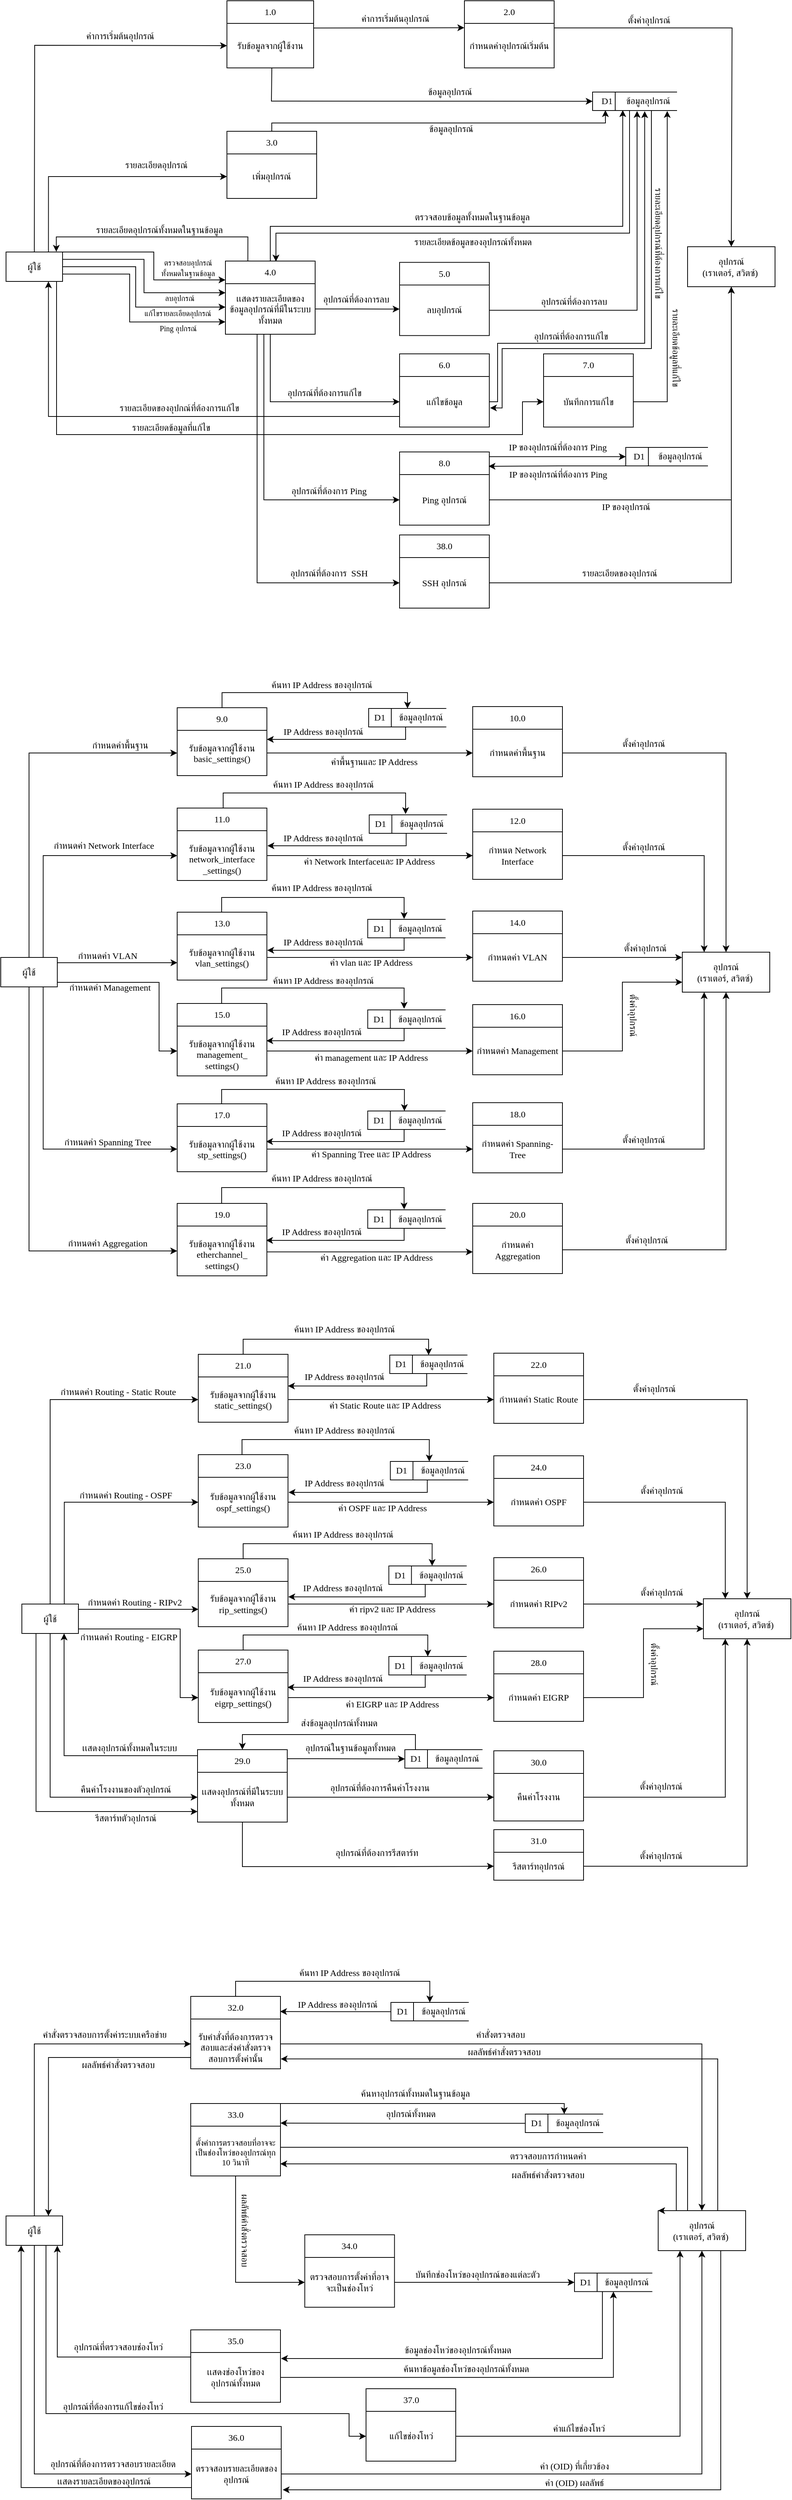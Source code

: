 <mxfile version="26.0.8">
  <diagram name="Page-1" id="FxHcAs3QyQnQZLWa7NDp">
    <mxGraphModel grid="0" page="1" gridSize="10" guides="1" tooltips="1" connect="1" arrows="1" fold="1" pageScale="1" pageWidth="1100" pageHeight="850" background="#ffffff" math="0" shadow="0">
      <root>
        <mxCell id="0" />
        <mxCell id="1" parent="0" />
        <mxCell id="SLh4ZXasVIo6bKU-IK2p-33" style="edgeStyle=orthogonalEdgeStyle;rounded=0;orthogonalLoop=1;jettySize=auto;html=1;exitX=0.75;exitY=0;exitDx=0;exitDy=0;entryX=0;entryY=0.5;entryDx=0;entryDy=0;fontFamily=Sarabun;fontSource=https%3A%2F%2Ffonts.googleapis.com%2Fcss%3Ffamily%3DSarabun;fontSize=12;" edge="1" parent="1" source="SLh4ZXasVIo6bKU-IK2p-3">
          <mxGeometry relative="1" as="geometry">
            <mxPoint x="352" y="1102.5" as="targetPoint" />
            <Array as="points">
              <mxPoint x="115" y="1103" />
              <mxPoint x="352" y="1103" />
            </Array>
          </mxGeometry>
        </mxCell>
        <mxCell id="SLh4ZXasVIo6bKU-IK2p-51" style="edgeStyle=orthogonalEdgeStyle;rounded=0;orthogonalLoop=1;jettySize=auto;html=1;exitX=1;exitY=0.25;exitDx=0;exitDy=0;entryX=0;entryY=0.183;entryDx=0;entryDy=0;entryPerimeter=0;fontFamily=Sarabun;fontSource=https%3A%2F%2Ffonts.googleapis.com%2Fcss%3Ffamily%3DSarabun;fontSize=12;" edge="1" parent="1" source="SLh4ZXasVIo6bKU-IK2p-3" target="SLh4ZXasVIo6bKU-IK2p-39">
          <mxGeometry relative="1" as="geometry">
            <Array as="points">
              <mxPoint x="242" y="1213" />
              <mxPoint x="242" y="1257" />
              <mxPoint x="350" y="1257" />
            </Array>
          </mxGeometry>
        </mxCell>
        <mxCell id="SLh4ZXasVIo6bKU-IK2p-75" style="edgeStyle=orthogonalEdgeStyle;rounded=0;orthogonalLoop=1;jettySize=auto;html=1;exitX=1;exitY=1;exitDx=0;exitDy=0;entryX=0;entryY=0.5;entryDx=0;entryDy=0;fontFamily=Sarabun;fontSource=https%3A%2F%2Ffonts.googleapis.com%2Fcss%3Ffamily%3DSarabun;fontSize=12;" edge="1" parent="1" source="SLh4ZXasVIo6bKU-IK2p-3" target="SLh4ZXasVIo6bKU-IK2p-74">
          <mxGeometry relative="1" as="geometry">
            <Array as="points">
              <mxPoint x="126" y="1242" />
              <mxPoint x="126" y="1445" />
              <mxPoint x="744" y="1445" />
              <mxPoint x="744" y="1402" />
            </Array>
          </mxGeometry>
        </mxCell>
        <mxCell id="SLh4ZXasVIo6bKU-IK2p-84" style="edgeStyle=orthogonalEdgeStyle;rounded=0;orthogonalLoop=1;jettySize=auto;html=1;exitX=1;exitY=0;exitDx=0;exitDy=0;entryX=0;entryY=0.25;entryDx=0;entryDy=0;fontFamily=Sarabun;fontSource=https%3A%2F%2Ffonts.googleapis.com%2Fcss%3Ffamily%3DSarabun;fontSize=12;" edge="1" parent="1" source="SLh4ZXasVIo6bKU-IK2p-3" target="SLh4ZXasVIo6bKU-IK2p-38">
          <mxGeometry relative="1" as="geometry">
            <Array as="points">
              <mxPoint x="255" y="1203" />
              <mxPoint x="255" y="1240" />
              <mxPoint x="350" y="1240" />
            </Array>
          </mxGeometry>
        </mxCell>
        <mxCell id="SLh4ZXasVIo6bKU-IK2p-3" value="&lt;p style=&quot;text-align: left; margin-top: 0pt; margin-bottom: 0pt; margin-left: 0in; direction: ltr; unicode-bidi: embed; word-break: normal;&quot;&gt;&lt;font&gt;ผู้ใช้&lt;/font&gt;&lt;/p&gt;" style="rounded=0;whiteSpace=wrap;html=1;fontFamily=Sarabun;fontSource=https%3A%2F%2Ffonts.googleapis.com%2Fcss%3Ffamily%3DSarabun;fontSize=12;" vertex="1" parent="1">
          <mxGeometry x="59" y="1203" width="75" height="39" as="geometry" />
        </mxCell>
        <mxCell id="SLh4ZXasVIo6bKU-IK2p-5" value="&lt;p style=&quot;language:en-US;margin-top:0pt;margin-bottom:0pt;margin-left:0in;&lt;br/&gt;text-align:center;direction:ltr;unicode-bidi:embed;mso-line-break-override:&lt;br/&gt;none;word-break:normal;punctuation-wrap:hanging&quot;&gt;&lt;font&gt;ค่าการเริ่มต้นอุปกรณ์&lt;/font&gt;&lt;/p&gt;" style="text;whiteSpace=wrap;html=1;fontSize=12;align=center;fontFamily=Sarabun;fontSource=https%3A%2F%2Ffonts.googleapis.com%2Fcss%3Ffamily%3DSarabun;" vertex="1" parent="1">
          <mxGeometry x="108" y="903" width="205" height="32.5" as="geometry" />
        </mxCell>
        <mxCell id="SLh4ZXasVIo6bKU-IK2p-80" style="edgeStyle=orthogonalEdgeStyle;rounded=0;orthogonalLoop=1;jettySize=auto;html=1;entryX=1.008;entryY=0.622;entryDx=0;entryDy=0;entryPerimeter=0;fontFamily=Sarabun;fontSource=https%3A%2F%2Ffonts.googleapis.com%2Fcss%3Ffamily%3DSarabun;fontSize=12;" edge="1" parent="1" source="SLh4ZXasVIo6bKU-IK2p-6" target="SLh4ZXasVIo6bKU-IK2p-66">
          <mxGeometry relative="1" as="geometry">
            <mxPoint x="931.96" y="1376.8" as="targetPoint" />
            <Array as="points">
              <mxPoint x="915" y="1331" />
              <mxPoint x="717" y="1331" />
              <mxPoint x="717" y="1410" />
            </Array>
          </mxGeometry>
        </mxCell>
        <mxCell id="SLh4ZXasVIo6bKU-IK2p-6" value="&lt;span&gt;D1&amp;nbsp; &amp;nbsp; &amp;nbsp; ข้อมูลอุปกรณ์&lt;/span&gt;" style="html=1;dashed=0;whiteSpace=wrap;shape=mxgraph.dfd.dataStoreID;align=center;spacingLeft=3;points=[[0,0],[0.5,0],[1,0],[0,0.5],[1,0.5],[0,1],[0.5,1],[1,1]];fontFamily=Sarabun;fontSource=https%3A%2F%2Ffonts.googleapis.com%2Fcss%3Ffamily%3DSarabun;fontSize=12;" vertex="1" parent="1">
          <mxGeometry x="837" y="991" width="112" height="24.5" as="geometry" />
        </mxCell>
        <mxCell id="SLh4ZXasVIo6bKU-IK2p-8" value="&lt;p style=&quot;language:en-US;margin-top:0pt;margin-bottom:0pt;margin-left:0in;&lt;br/&gt;text-align:center;direction:ltr;unicode-bidi:embed;mso-line-break-override:&lt;br/&gt;none;word-break:normal;punctuation-wrap:hanging&quot;&gt;&lt;span&gt;ข้อมูลอุปกรณ์&lt;/span&gt;&lt;/p&gt;" style="text;whiteSpace=wrap;html=1;fontSize=12;align=center;fontFamily=Sarabun;fontSource=https%3A%2F%2Ffonts.googleapis.com%2Fcss%3Ffamily%3DSarabun;" vertex="1" parent="1">
          <mxGeometry x="586" y="977" width="124" height="34" as="geometry" />
        </mxCell>
        <mxCell id="SLh4ZXasVIo6bKU-IK2p-13" value="1.0" style="swimlane;fontStyle=0;childLayout=stackLayout;horizontal=1;startSize=30;horizontalStack=0;resizeParent=1;resizeParentMax=0;resizeLast=0;collapsible=1;marginBottom=0;whiteSpace=wrap;html=1;fontFamily=Sarabun;fontSource=https%3A%2F%2Ffonts.googleapis.com%2Fcss%3Ffamily%3DSarabun;fontSize=12;" vertex="1" parent="1">
          <mxGeometry x="352" y="870" width="115" height="89" as="geometry" />
        </mxCell>
        <mxCell id="SLh4ZXasVIo6bKU-IK2p-14" value="&lt;span&gt;รับข้อมูลจากผู้ใช้งาน&lt;/span&gt;" style="text;strokeColor=none;fillColor=none;align=center;verticalAlign=middle;spacingLeft=4;spacingRight=4;overflow=hidden;points=[[0,0.5],[1,0.5]];portConstraint=eastwest;rotatable=0;whiteSpace=wrap;html=1;fontSize=12;fontFamily=Sarabun;fontSource=https%3A%2F%2Ffonts.googleapis.com%2Fcss%3Ffamily%3DSarabun;" vertex="1" parent="SLh4ZXasVIo6bKU-IK2p-13">
          <mxGeometry y="30" width="115" height="59" as="geometry" />
        </mxCell>
        <mxCell id="SLh4ZXasVIo6bKU-IK2p-17" value="2.0" style="swimlane;fontStyle=0;childLayout=stackLayout;horizontal=1;startSize=30;horizontalStack=0;resizeParent=1;resizeParentMax=0;resizeLast=0;collapsible=1;marginBottom=0;whiteSpace=wrap;html=1;fontFamily=Sarabun;fontSource=https%3A%2F%2Ffonts.googleapis.com%2Fcss%3Ffamily%3DSarabun;fontSize=12;" vertex="1" parent="1">
          <mxGeometry x="667" y="870" width="119" height="89" as="geometry" />
        </mxCell>
        <mxCell id="SLh4ZXasVIo6bKU-IK2p-18" value="กำหนดค่าอุปกรณ์เริ่มต้น" style="text;strokeColor=none;fillColor=none;align=center;verticalAlign=middle;spacingLeft=4;spacingRight=4;overflow=hidden;points=[[0,0.5],[1,0.5]];portConstraint=eastwest;rotatable=0;whiteSpace=wrap;html=1;fontSize=12;fontFamily=Sarabun;fontSource=https%3A%2F%2Ffonts.googleapis.com%2Fcss%3Ffamily%3DSarabun;" vertex="1" parent="SLh4ZXasVIo6bKU-IK2p-17">
          <mxGeometry y="30" width="119" height="59" as="geometry" />
        </mxCell>
        <mxCell id="SLh4ZXasVIo6bKU-IK2p-19" value="" style="endArrow=classic;html=1;rounded=0;exitX=1.005;exitY=0.065;exitDx=0;exitDy=0;exitPerimeter=0;entryX=-0.002;entryY=0.098;entryDx=0;entryDy=0;entryPerimeter=0;align=center;fontFamily=Sarabun;fontSource=https%3A%2F%2Ffonts.googleapis.com%2Fcss%3Ffamily%3DSarabun;fontSize=12;" edge="1" parent="1" target="SLh4ZXasVIo6bKU-IK2p-18">
          <mxGeometry width="50" height="50" relative="1" as="geometry">
            <mxPoint x="466.995" y="906.135" as="sourcePoint" />
            <mxPoint x="509.6" y="906.13" as="targetPoint" />
          </mxGeometry>
        </mxCell>
        <mxCell id="SLh4ZXasVIo6bKU-IK2p-20" value="" style="endArrow=classic;html=1;rounded=0;exitX=0.5;exitY=0;exitDx=0;exitDy=0;entryX=0;entryY=0.5;entryDx=0;entryDy=0;fontFamily=Sarabun;fontSource=https%3A%2F%2Ffonts.googleapis.com%2Fcss%3Ffamily%3DSarabun;fontSize=12;" edge="1" parent="1" source="SLh4ZXasVIo6bKU-IK2p-3" target="SLh4ZXasVIo6bKU-IK2p-14">
          <mxGeometry width="50" height="50" relative="1" as="geometry">
            <mxPoint x="137.995" y="906.055" as="sourcePoint" />
            <mxPoint x="180.6" y="906.05" as="targetPoint" />
            <Array as="points">
              <mxPoint x="97" y="929" />
            </Array>
          </mxGeometry>
        </mxCell>
        <mxCell id="SLh4ZXasVIo6bKU-IK2p-21" value="" style="endArrow=classic;html=1;rounded=0;entryX=0;entryY=0.5;entryDx=0;entryDy=0;exitX=0.518;exitY=1;exitDx=0;exitDy=0;exitPerimeter=0;align=center;fontFamily=Sarabun;fontSource=https%3A%2F%2Ffonts.googleapis.com%2Fcss%3Ffamily%3DSarabun;fontSize=12;" edge="1" parent="1" source="SLh4ZXasVIo6bKU-IK2p-14" target="SLh4ZXasVIo6bKU-IK2p-6">
          <mxGeometry width="50" height="50" relative="1" as="geometry">
            <mxPoint x="411" y="959" as="sourcePoint" />
            <mxPoint x="440.8" y="856" as="targetPoint" />
            <Array as="points">
              <mxPoint x="411" y="1003" />
            </Array>
          </mxGeometry>
        </mxCell>
        <mxCell id="SLh4ZXasVIo6bKU-IK2p-23" value="&lt;p style=&quot;margin-top: 0pt; margin-bottom: 0pt; margin-left: 0in; direction: ltr; unicode-bidi: embed; word-break: normal;&quot;&gt;&lt;font&gt;อุปกรณ์&lt;/font&gt;&lt;/p&gt;&lt;p style=&quot;margin-top: 0pt; margin-bottom: 0pt; margin-left: 0in; direction: ltr; unicode-bidi: embed; word-break: normal;&quot;&gt;&lt;font&gt;(เราเตอร์, สวิตซ์)&amp;nbsp;&lt;/font&gt;&lt;/p&gt;" style="rounded=0;whiteSpace=wrap;html=1;align=center;fontFamily=Sarabun;fontSource=https%3A%2F%2Ffonts.googleapis.com%2Fcss%3Ffamily%3DSarabun;fontSize=12;" vertex="1" parent="1">
          <mxGeometry x="963" y="1196" width="116" height="53" as="geometry" />
        </mxCell>
        <mxCell id="SLh4ZXasVIo6bKU-IK2p-24" value="" style="endArrow=classic;html=1;rounded=0;entryX=0.5;entryY=0;entryDx=0;entryDy=0;align=center;fontFamily=Sarabun;fontSource=https%3A%2F%2Ffonts.googleapis.com%2Fcss%3Ffamily%3DSarabun;fontSize=12;" edge="1" parent="1" target="SLh4ZXasVIo6bKU-IK2p-23">
          <mxGeometry width="50" height="50" relative="1" as="geometry">
            <mxPoint x="786" y="906" as="sourcePoint" />
            <mxPoint x="671.6" y="906.01" as="targetPoint" />
            <Array as="points">
              <mxPoint x="1022" y="906" />
            </Array>
          </mxGeometry>
        </mxCell>
        <mxCell id="SLh4ZXasVIo6bKU-IK2p-29" value="&lt;p style=&quot;language:en-US;margin-top:0pt;margin-bottom:0pt;margin-left:0in;&lt;br/&gt;text-align:center;direction:ltr;unicode-bidi:embed;mso-line-break-override:&lt;br/&gt;none;word-break:normal;punctuation-wrap:hanging&quot;&gt;ค่าการเริ่มต้นอุปกรณ์&lt;/p&gt;" style="text;whiteSpace=wrap;html=1;fontSize=12;align=center;fontFamily=Sarabun;fontSource=https%3A%2F%2Ffonts.googleapis.com%2Fcss%3Ffamily%3DSarabun;" vertex="1" parent="1">
          <mxGeometry x="500" y="880" width="151" height="32.5" as="geometry" />
        </mxCell>
        <mxCell id="SLh4ZXasVIo6bKU-IK2p-30" value="&lt;p style=&quot;language:en-US;margin-top:0pt;margin-bottom:0pt;margin-left:0in;&lt;br/&gt;text-align:center;direction:ltr;unicode-bidi:embed;mso-line-break-override:&lt;br/&gt;none;word-break:normal;punctuation-wrap:hanging&quot;&gt;&lt;font&gt;ตั้งค่าอุปกรณ์&lt;/font&gt;&lt;/p&gt;" style="text;whiteSpace=wrap;html=1;fontSize=12;align=center;fontFamily=Sarabun;fontSource=https%3A%2F%2Ffonts.googleapis.com%2Fcss%3Ffamily%3DSarabun;" vertex="1" parent="1">
          <mxGeometry x="842" y="882" width="140" height="32.5" as="geometry" />
        </mxCell>
        <mxCell id="SLh4ZXasVIo6bKU-IK2p-31" value="3.0" style="swimlane;fontStyle=0;childLayout=stackLayout;horizontal=1;startSize=30;horizontalStack=0;resizeParent=1;resizeParentMax=0;resizeLast=0;collapsible=1;marginBottom=0;whiteSpace=wrap;html=1;align=center;fontFamily=Sarabun;fontSource=https%3A%2F%2Ffonts.googleapis.com%2Fcss%3Ffamily%3DSarabun;fontSize=12;" vertex="1" parent="1">
          <mxGeometry x="352" y="1043" width="119" height="89" as="geometry" />
        </mxCell>
        <mxCell id="B7wnWtZsDM4sdmGzI7_e-4" value="&lt;div&gt;&lt;span&gt;&lt;br&gt;&lt;/span&gt;&lt;/div&gt;&lt;span&gt;เพิ่มอุปกรณ์&lt;/span&gt;&lt;div&gt;&lt;span&gt;&lt;br&gt;&lt;/span&gt;&lt;/div&gt;" style="text;strokeColor=none;fillColor=none;align=center;verticalAlign=middle;spacingLeft=4;spacingRight=4;overflow=hidden;points=[[0,0.5],[1,0.5]];portConstraint=eastwest;rotatable=0;whiteSpace=wrap;html=1;fontSize=12;fontFamily=Sarabun;fontSource=https%3A%2F%2Ffonts.googleapis.com%2Fcss%3Ffamily%3DSarabun;" vertex="1" parent="SLh4ZXasVIo6bKU-IK2p-31">
          <mxGeometry y="30" width="119" height="59" as="geometry" />
        </mxCell>
        <mxCell id="SLh4ZXasVIo6bKU-IK2p-34" value="&lt;p style=&quot;language:en-US;margin-top:0pt;margin-bottom:0pt;margin-left:0in;&lt;br/&gt;text-align:center;direction:ltr;unicode-bidi:embed;mso-line-break-override:&lt;br/&gt;none;word-break:normal;punctuation-wrap:hanging&quot;&gt;&lt;font&gt;รายละเอียดอุปกรณ์&lt;/font&gt;&lt;/p&gt;" style="text;whiteSpace=wrap;html=1;fontSize=12;align=center;fontFamily=Sarabun;fontSource=https%3A%2F%2Ffonts.googleapis.com%2Fcss%3Ffamily%3DSarabun;" vertex="1" parent="1">
          <mxGeometry x="190" y="1074" width="137" height="32.5" as="geometry" />
        </mxCell>
        <mxCell id="SLh4ZXasVIo6bKU-IK2p-35" style="edgeStyle=orthogonalEdgeStyle;rounded=0;orthogonalLoop=1;jettySize=auto;html=1;align=center;fontFamily=Sarabun;fontSource=https%3A%2F%2Ffonts.googleapis.com%2Fcss%3Ffamily%3DSarabun;fontSize=12;" edge="1" parent="1" source="SLh4ZXasVIo6bKU-IK2p-31">
          <mxGeometry relative="1" as="geometry">
            <Array as="points">
              <mxPoint x="412" y="1032" />
              <mxPoint x="854" y="1032" />
            </Array>
            <mxPoint x="854" y="1015" as="targetPoint" />
          </mxGeometry>
        </mxCell>
        <mxCell id="SLh4ZXasVIo6bKU-IK2p-36" value="&lt;p style=&quot;language:en-US;margin-top:0pt;margin-bottom:0pt;margin-left:0in;&lt;br/&gt;text-align:center;direction:ltr;unicode-bidi:embed;mso-line-break-override:&lt;br/&gt;none;word-break:normal;punctuation-wrap:hanging&quot;&gt;&lt;font&gt;ข้อมูลอุปกรณ์&lt;/font&gt;&lt;/p&gt;" style="text;whiteSpace=wrap;html=1;fontSize=12;align=center;fontFamily=Sarabun;fontSource=https%3A%2F%2Ffonts.googleapis.com%2Fcss%3Ffamily%3DSarabun;" vertex="1" parent="1">
          <mxGeometry x="593" y="1026" width="113" height="34" as="geometry" />
        </mxCell>
        <mxCell id="SLh4ZXasVIo6bKU-IK2p-45" style="edgeStyle=orthogonalEdgeStyle;rounded=0;orthogonalLoop=1;jettySize=auto;html=1;align=center;fontFamily=Sarabun;fontSource=https%3A%2F%2Ffonts.googleapis.com%2Fcss%3Ffamily%3DSarabun;fontSize=12;" edge="1" parent="1" source="SLh4ZXasVIo6bKU-IK2p-38">
          <mxGeometry relative="1" as="geometry">
            <mxPoint x="877" y="1015" as="targetPoint" />
            <Array as="points">
              <mxPoint x="409" y="1169" />
              <mxPoint x="877" y="1169" />
            </Array>
          </mxGeometry>
        </mxCell>
        <mxCell id="SLh4ZXasVIo6bKU-IK2p-68" style="edgeStyle=orthogonalEdgeStyle;rounded=0;orthogonalLoop=1;jettySize=auto;html=1;entryX=0;entryY=0.5;entryDx=0;entryDy=0;fontFamily=Sarabun;fontSource=https%3A%2F%2Ffonts.googleapis.com%2Fcss%3Ffamily%3DSarabun;fontSize=12;" edge="1" parent="1" source="SLh4ZXasVIo6bKU-IK2p-38" target="SLh4ZXasVIo6bKU-IK2p-66">
          <mxGeometry relative="1" as="geometry" />
        </mxCell>
        <mxCell id="SLh4ZXasVIo6bKU-IK2p-90" style="edgeStyle=orthogonalEdgeStyle;rounded=0;orthogonalLoop=1;jettySize=auto;html=1;entryX=0;entryY=0.5;entryDx=0;entryDy=0;fontFamily=Sarabun;fontSource=https%3A%2F%2Ffonts.googleapis.com%2Fcss%3Ffamily%3DSarabun;fontSize=12;" edge="1" parent="1" source="SLh4ZXasVIo6bKU-IK2p-38" target="SLh4ZXasVIo6bKU-IK2p-89">
          <mxGeometry relative="1" as="geometry">
            <Array as="points">
              <mxPoint x="401" y="1531" />
            </Array>
          </mxGeometry>
        </mxCell>
        <mxCell id="95K6NBz3d_pTwmVg_3AC-5" style="edgeStyle=orthogonalEdgeStyle;rounded=0;orthogonalLoop=1;jettySize=auto;html=1;entryX=0;entryY=0.5;entryDx=0;entryDy=0;" edge="1" parent="1" source="SLh4ZXasVIo6bKU-IK2p-38" target="95K6NBz3d_pTwmVg_3AC-4">
          <mxGeometry relative="1" as="geometry">
            <Array as="points">
              <mxPoint x="392" y="1641" />
            </Array>
          </mxGeometry>
        </mxCell>
        <mxCell id="SLh4ZXasVIo6bKU-IK2p-38" value="4.0" style="swimlane;fontStyle=0;childLayout=stackLayout;horizontal=1;startSize=30;horizontalStack=0;resizeParent=1;resizeParentMax=0;resizeLast=0;collapsible=1;marginBottom=0;whiteSpace=wrap;html=1;align=center;fontFamily=Sarabun;fontSource=https%3A%2F%2Ffonts.googleapis.com%2Fcss%3Ffamily%3DSarabun;fontSize=12;" vertex="1" parent="1">
          <mxGeometry x="350" y="1215" width="119" height="97" as="geometry" />
        </mxCell>
        <mxCell id="SLh4ZXasVIo6bKU-IK2p-39" value="&lt;span&gt;เเสดงรายละเอียดของข้อมูลอุปกรณ์ที่มีในระบบทั้งหมด&lt;/span&gt;" style="text;strokeColor=none;fillColor=none;align=center;verticalAlign=middle;spacingLeft=4;spacingRight=4;overflow=hidden;points=[[0,0.5],[1,0.5]];portConstraint=eastwest;rotatable=0;whiteSpace=wrap;html=1;fontSize=12;fontFamily=Sarabun;fontSource=https%3A%2F%2Ffonts.googleapis.com%2Fcss%3Ffamily%3DSarabun;" vertex="1" parent="SLh4ZXasVIo6bKU-IK2p-38">
          <mxGeometry y="30" width="119" height="67" as="geometry" />
        </mxCell>
        <mxCell id="SLh4ZXasVIo6bKU-IK2p-44" value="&lt;p style=&quot;language:en-US;margin-top:0pt;margin-bottom:0pt;margin-left:0in;&lt;br/&gt;text-align:center;direction:ltr;unicode-bidi:embed;mso-line-break-override:&lt;br/&gt;none;word-break:normal;punctuation-wrap:hanging&quot;&gt;&lt;font&gt;รายละเอียดอุปกรณ์ทั้งหมดในฐานข้อมูล&lt;/font&gt;&lt;/p&gt;" style="text;whiteSpace=wrap;html=1;fontSize=12;align=center;fontFamily=Sarabun;fontSource=https%3A%2F%2Ffonts.googleapis.com%2Fcss%3Ffamily%3DSarabun;" vertex="1" parent="1">
          <mxGeometry x="134" y="1160" width="257" height="21" as="geometry" />
        </mxCell>
        <mxCell id="SLh4ZXasVIo6bKU-IK2p-46" value="&lt;p style=&quot;language:en-US;margin-top:0pt;margin-bottom:0pt;margin-left:0in;&lt;br/&gt;text-align:center;direction:ltr;unicode-bidi:embed;mso-line-break-override:&lt;br/&gt;none;word-break:normal;punctuation-wrap:hanging&quot;&gt;&lt;font&gt;ตรวจสอบข้อมูลทั้งหมดในฐานข้อมูล&lt;/font&gt;&lt;/p&gt;" style="text;whiteSpace=wrap;html=1;fontSize=12;align=center;fontFamily=Sarabun;fontSource=https%3A%2F%2Ffonts.googleapis.com%2Fcss%3Ffamily%3DSarabun;" vertex="1" parent="1">
          <mxGeometry x="586" y="1143" width="183" height="32.5" as="geometry" />
        </mxCell>
        <mxCell id="SLh4ZXasVIo6bKU-IK2p-47" style="edgeStyle=orthogonalEdgeStyle;rounded=0;orthogonalLoop=1;jettySize=auto;html=1;entryX=0.563;entryY=0.006;entryDx=0;entryDy=0;entryPerimeter=0;align=center;fontFamily=Sarabun;fontSource=https%3A%2F%2Ffonts.googleapis.com%2Fcss%3Ffamily%3DSarabun;fontSize=12;" edge="1" parent="1" source="SLh4ZXasVIo6bKU-IK2p-6" target="SLh4ZXasVIo6bKU-IK2p-38">
          <mxGeometry relative="1" as="geometry">
            <Array as="points">
              <mxPoint x="886" y="1178" />
              <mxPoint x="417" y="1178" />
            </Array>
          </mxGeometry>
        </mxCell>
        <mxCell id="SLh4ZXasVIo6bKU-IK2p-48" value="&lt;p style=&quot;language:en-US;margin-top:0pt;margin-bottom:0pt;margin-left:0in;&lt;br/&gt;text-align:center;direction:ltr;unicode-bidi:embed;mso-line-break-override:&lt;br/&gt;none;word-break:normal;punctuation-wrap:hanging&quot;&gt;&lt;font&gt;รายละเอียดข้อมูลของอุปกรณ์ทั้งหมด&lt;/font&gt;&lt;/p&gt;" style="text;whiteSpace=wrap;html=1;fontSize=12;align=center;fontFamily=Sarabun;fontSource=https%3A%2F%2Ffonts.googleapis.com%2Fcss%3Ffamily%3DSarabun;" vertex="1" parent="1">
          <mxGeometry x="586" y="1175.5" width="185" height="32.5" as="geometry" />
        </mxCell>
        <mxCell id="SLh4ZXasVIo6bKU-IK2p-50" style="edgeStyle=orthogonalEdgeStyle;rounded=0;orthogonalLoop=1;jettySize=auto;html=1;exitX=0.25;exitY=0;exitDx=0;exitDy=0;entryX=0.889;entryY=-0.009;entryDx=0;entryDy=0;entryPerimeter=0;fontFamily=Sarabun;fontSource=https%3A%2F%2Ffonts.googleapis.com%2Fcss%3Ffamily%3DSarabun;fontSize=12;" edge="1" parent="1" source="SLh4ZXasVIo6bKU-IK2p-38" target="SLh4ZXasVIo6bKU-IK2p-3">
          <mxGeometry relative="1" as="geometry" />
        </mxCell>
        <mxCell id="SLh4ZXasVIo6bKU-IK2p-52" value="&lt;p style=&quot;language:en-US;margin-top:0pt;margin-bottom:0pt;margin-left:0in;&lt;br/&gt;text-align:center;direction:ltr;unicode-bidi:embed;mso-line-break-override:&lt;br/&gt;none;word-break:normal;punctuation-wrap:hanging&quot;&gt;&lt;font&gt;ลบอุปกรณ์&lt;/font&gt;&lt;/p&gt;" style="text;whiteSpace=wrap;html=1;fontSize=10;align=center;fontFamily=Sarabun;fontSource=https%3A%2F%2Ffonts.googleapis.com%2Fcss%3Ffamily%3DSarabun;" vertex="1" parent="1">
          <mxGeometry x="260.5" y="1252" width="57" height="32.5" as="geometry" />
        </mxCell>
        <mxCell id="SLh4ZXasVIo6bKU-IK2p-53" value="5.0" style="swimlane;fontStyle=0;childLayout=stackLayout;horizontal=1;startSize=30;horizontalStack=0;resizeParent=1;resizeParentMax=0;resizeLast=0;collapsible=1;marginBottom=0;whiteSpace=wrap;html=1;align=center;fontFamily=Sarabun;fontSource=https%3A%2F%2Ffonts.googleapis.com%2Fcss%3Ffamily%3DSarabun;fontSize=12;" vertex="1" parent="1">
          <mxGeometry x="581" y="1216.75" width="119" height="97" as="geometry" />
        </mxCell>
        <mxCell id="SLh4ZXasVIo6bKU-IK2p-54" value="&lt;span&gt;ลบอุปกรณ์&lt;/span&gt;" style="text;strokeColor=none;fillColor=none;align=center;verticalAlign=middle;spacingLeft=4;spacingRight=4;overflow=hidden;points=[[0,0.5],[1,0.5]];portConstraint=eastwest;rotatable=0;whiteSpace=wrap;html=1;fontSize=12;fontFamily=Sarabun;fontSource=https%3A%2F%2Ffonts.googleapis.com%2Fcss%3Ffamily%3DSarabun;" vertex="1" parent="SLh4ZXasVIo6bKU-IK2p-53">
          <mxGeometry y="30" width="119" height="67" as="geometry" />
        </mxCell>
        <mxCell id="SLh4ZXasVIo6bKU-IK2p-55" style="edgeStyle=orthogonalEdgeStyle;rounded=0;orthogonalLoop=1;jettySize=auto;html=1;entryX=-0.001;entryY=0.476;entryDx=0;entryDy=0;entryPerimeter=0;align=center;fontFamily=Sarabun;fontSource=https%3A%2F%2Ffonts.googleapis.com%2Fcss%3Ffamily%3DSarabun;fontSize=12;" edge="1" parent="1" source="SLh4ZXasVIo6bKU-IK2p-39" target="SLh4ZXasVIo6bKU-IK2p-54">
          <mxGeometry relative="1" as="geometry" />
        </mxCell>
        <mxCell id="SLh4ZXasVIo6bKU-IK2p-57" style="edgeStyle=orthogonalEdgeStyle;rounded=0;orthogonalLoop=1;jettySize=auto;html=1;entryX=0.525;entryY=1.026;entryDx=0;entryDy=0;entryPerimeter=0;align=center;fontFamily=Sarabun;fontSource=https%3A%2F%2Ffonts.googleapis.com%2Fcss%3Ffamily%3DSarabun;fontSize=12;" edge="1" parent="1" source="SLh4ZXasVIo6bKU-IK2p-54" target="SLh4ZXasVIo6bKU-IK2p-6">
          <mxGeometry relative="1" as="geometry">
            <Array as="points">
              <mxPoint x="896" y="1280" />
              <mxPoint x="896" y="1016" />
            </Array>
          </mxGeometry>
        </mxCell>
        <mxCell id="SLh4ZXasVIo6bKU-IK2p-58" value="&lt;p style=&quot;language:en-US;margin-top:0pt;margin-bottom:0pt;margin-left:0in;&lt;br/&gt;text-align:center;direction:ltr;unicode-bidi:embed;mso-line-break-override:&lt;br/&gt;none;word-break:normal;punctuation-wrap:hanging&quot;&gt;&lt;font&gt;อุปกรณ์ที่ต้องการลบ&lt;/font&gt;&lt;/p&gt;" style="text;whiteSpace=wrap;html=1;fontSize=12;align=center;fontFamily=Sarabun;fontSource=https%3A%2F%2Ffonts.googleapis.com%2Fcss%3Ffamily%3DSarabun;" vertex="1" parent="1">
          <mxGeometry x="756" y="1255" width="113" height="32.5" as="geometry" />
        </mxCell>
        <mxCell id="SLh4ZXasVIo6bKU-IK2p-59" value="&lt;p style=&quot;language:en-US;margin-top:0pt;margin-bottom:0pt;margin-left:0in;&lt;br/&gt;text-align:center;direction:ltr;unicode-bidi:embed;mso-line-break-override:&lt;br/&gt;none;word-break:normal;punctuation-wrap:hanging&quot;&gt;&lt;font&gt;อุปกรณ์ที่ต้องการลบ&lt;/font&gt;&lt;/p&gt;" style="text;whiteSpace=wrap;html=1;fontSize=12;align=center;fontFamily=Sarabun;fontSource=https%3A%2F%2Ffonts.googleapis.com%2Fcss%3Ffamily%3DSarabun;" vertex="1" parent="1">
          <mxGeometry x="473.25" y="1252" width="101" height="32.5" as="geometry" />
        </mxCell>
        <mxCell id="SLh4ZXasVIo6bKU-IK2p-61" style="edgeStyle=orthogonalEdgeStyle;rounded=0;orthogonalLoop=1;jettySize=auto;html=1;fontFamily=Sarabun;fontSource=https%3A%2F%2Ffonts.googleapis.com%2Fcss%3Ffamily%3DSarabun;fontSize=12;" edge="1" parent="1" source="SLh4ZXasVIo6bKU-IK2p-3">
          <mxGeometry relative="1" as="geometry">
            <mxPoint x="350" y="1276" as="targetPoint" />
            <Array as="points">
              <mxPoint x="231" y="1223" />
              <mxPoint x="231" y="1276" />
              <mxPoint x="350" y="1276" />
            </Array>
          </mxGeometry>
        </mxCell>
        <mxCell id="SLh4ZXasVIo6bKU-IK2p-62" value="&lt;p style=&quot;language:en-US;margin-top:0pt;margin-bottom:0pt;margin-left:0in;&lt;br/&gt;text-align:center;direction:ltr;unicode-bidi:embed;mso-line-break-override:&lt;br/&gt;none;word-break:normal;punctuation-wrap:hanging&quot;&gt;&lt;font&gt;แก้ไขรายละเอียดอุปกรณ์&lt;/font&gt;&lt;/p&gt;" style="text;whiteSpace=wrap;html=1;fontSize=10;align=center;fontFamily=Sarabun;fontSource=https%3A%2F%2Ffonts.googleapis.com%2Fcss%3Ffamily%3DSarabun;" vertex="1" parent="1">
          <mxGeometry x="224" y="1272" width="126" height="18" as="geometry" />
        </mxCell>
        <mxCell id="SLh4ZXasVIo6bKU-IK2p-63" value="&lt;p style=&quot;language:en-US;margin-top:0pt;margin-bottom:0pt;margin-left:0in;&lt;br/&gt;text-align:center;direction:ltr;unicode-bidi:embed;mso-line-break-override:&lt;br/&gt;none;word-break:normal;punctuation-wrap:hanging&quot;&gt;&lt;font&gt;อุปกรณ์ที่ต้องการแก้ไข&lt;/font&gt;&lt;/p&gt;" style="text;whiteSpace=wrap;html=1;fontSize=12;align=center;fontFamily=Sarabun;fontSource=https%3A%2F%2Ffonts.googleapis.com%2Fcss%3Ffamily%3DSarabun;" vertex="1" parent="1">
          <mxGeometry x="423" y="1376" width="117" height="32.5" as="geometry" />
        </mxCell>
        <mxCell id="SLh4ZXasVIo6bKU-IK2p-65" value="6.0" style="swimlane;fontStyle=0;childLayout=stackLayout;horizontal=1;startSize=30;horizontalStack=0;resizeParent=1;resizeParentMax=0;resizeLast=0;collapsible=1;marginBottom=0;whiteSpace=wrap;html=1;align=center;fontFamily=Sarabun;fontSource=https%3A%2F%2Ffonts.googleapis.com%2Fcss%3Ffamily%3DSarabun;fontSize=12;" vertex="1" parent="1">
          <mxGeometry x="581" y="1338" width="119" height="97" as="geometry" />
        </mxCell>
        <mxCell id="SLh4ZXasVIo6bKU-IK2p-66" value="&lt;span&gt;แก้ไขข้อมูล&lt;/span&gt;" style="text;strokeColor=none;fillColor=none;align=center;verticalAlign=middle;spacingLeft=4;spacingRight=4;overflow=hidden;points=[[0,0.5],[1,0.5]];portConstraint=eastwest;rotatable=0;whiteSpace=wrap;html=1;fontSize=12;fontFamily=Sarabun;fontSource=https%3A%2F%2Ffonts.googleapis.com%2Fcss%3Ffamily%3DSarabun;" vertex="1" parent="SLh4ZXasVIo6bKU-IK2p-65">
          <mxGeometry y="30" width="119" height="67" as="geometry" />
        </mxCell>
        <mxCell id="SLh4ZXasVIo6bKU-IK2p-69" style="edgeStyle=orthogonalEdgeStyle;rounded=0;orthogonalLoop=1;jettySize=auto;html=1;entryX=0.75;entryY=1;entryDx=0;entryDy=0;fontFamily=Sarabun;fontSource=https%3A%2F%2Ffonts.googleapis.com%2Fcss%3Ffamily%3DSarabun;fontSize=12;" edge="1" parent="1" source="SLh4ZXasVIo6bKU-IK2p-66" target="SLh4ZXasVIo6bKU-IK2p-3">
          <mxGeometry relative="1" as="geometry">
            <Array as="points">
              <mxPoint x="115" y="1421" />
            </Array>
          </mxGeometry>
        </mxCell>
        <mxCell id="SLh4ZXasVIo6bKU-IK2p-70" value="&lt;p style=&quot;language:en-US;margin-top:0pt;margin-bottom:0pt;margin-left:0in;&lt;br/&gt;text-align:center;direction:ltr;unicode-bidi:embed;mso-line-break-override:&lt;br/&gt;none;word-break:normal;punctuation-wrap:hanging&quot;&gt;&lt;font&gt;รายละเอียดของอุปกณ์ที่ต้องการแก้ไข&lt;/font&gt;&lt;/p&gt;" style="text;whiteSpace=wrap;html=1;fontSize=12;align=center;fontFamily=Sarabun;fontSource=https%3A%2F%2Ffonts.googleapis.com%2Fcss%3Ffamily%3DSarabun;" vertex="1" parent="1">
          <mxGeometry x="187" y="1396" width="204" height="32.5" as="geometry" />
        </mxCell>
        <mxCell id="SLh4ZXasVIo6bKU-IK2p-73" value="7.0" style="swimlane;fontStyle=0;childLayout=stackLayout;horizontal=1;startSize=30;horizontalStack=0;resizeParent=1;resizeParentMax=0;resizeLast=0;collapsible=1;marginBottom=0;whiteSpace=wrap;html=1;align=center;fontFamily=Sarabun;fontSource=https%3A%2F%2Ffonts.googleapis.com%2Fcss%3Ffamily%3DSarabun;fontSize=12;" vertex="1" parent="1">
          <mxGeometry x="772" y="1338" width="119" height="97" as="geometry" />
        </mxCell>
        <mxCell id="SLh4ZXasVIo6bKU-IK2p-74" value="&lt;font&gt;บันทึกการแก้ไข&lt;/font&gt;" style="text;strokeColor=none;fillColor=none;align=center;verticalAlign=middle;spacingLeft=4;spacingRight=4;overflow=hidden;points=[[0,0.5],[1,0.5]];portConstraint=eastwest;rotatable=0;whiteSpace=wrap;html=1;fontSize=12;fontFamily=Sarabun;fontSource=https%3A%2F%2Ffonts.googleapis.com%2Fcss%3Ffamily%3DSarabun;" vertex="1" parent="SLh4ZXasVIo6bKU-IK2p-73">
          <mxGeometry y="30" width="119" height="67" as="geometry" />
        </mxCell>
        <mxCell id="SLh4ZXasVIo6bKU-IK2p-76" value="&lt;p style=&quot;language:en-US;margin-top:0pt;margin-bottom:0pt;margin-left:0in;&lt;br/&gt;text-align:center;direction:ltr;unicode-bidi:embed;mso-line-break-override:&lt;br/&gt;none;word-break:normal;punctuation-wrap:hanging&quot;&gt;&lt;font&gt;รายละเอียดข้อมูลที่แก้ไข&lt;/font&gt;&lt;/p&gt;" style="text;whiteSpace=wrap;html=1;fontSize=12;align=center;fontFamily=Sarabun;fontSource=https%3A%2F%2Ffonts.googleapis.com%2Fcss%3Ffamily%3DSarabun;" vertex="1" parent="1">
          <mxGeometry x="206" y="1422" width="144" height="32.5" as="geometry" />
        </mxCell>
        <mxCell id="SLh4ZXasVIo6bKU-IK2p-77" style="edgeStyle=orthogonalEdgeStyle;rounded=0;orthogonalLoop=1;jettySize=auto;html=1;fontFamily=Sarabun;fontSource=https%3A%2F%2Ffonts.googleapis.com%2Fcss%3Ffamily%3DSarabun;fontSize=12;entryX=0.617;entryY=1.036;entryDx=0;entryDy=0;entryPerimeter=0;" edge="1" parent="1" source="SLh4ZXasVIo6bKU-IK2p-66" target="SLh4ZXasVIo6bKU-IK2p-6">
          <mxGeometry relative="1" as="geometry">
            <mxPoint x="906" y="1017" as="targetPoint" />
            <Array as="points">
              <mxPoint x="711" y="1402" />
              <mxPoint x="711" y="1324" />
              <mxPoint x="906" y="1324" />
            </Array>
          </mxGeometry>
        </mxCell>
        <mxCell id="SLh4ZXasVIo6bKU-IK2p-78" value="&lt;p style=&quot;language:en-US;margin-top:0pt;margin-bottom:0pt;margin-left:0in;&lt;br/&gt;text-align:center;direction:ltr;unicode-bidi:embed;mso-line-break-override:&lt;br/&gt;none;word-break:normal;punctuation-wrap:hanging&quot;&gt;&lt;font&gt;อุปกรณ์ที่ต้องการแก้ไข&lt;/font&gt;&lt;/p&gt;" style="text;whiteSpace=wrap;html=1;fontSize=12;align=center;fontFamily=Sarabun;fontSource=https%3A%2F%2Ffonts.googleapis.com%2Fcss%3Ffamily%3DSarabun;" vertex="1" parent="1">
          <mxGeometry x="718" y="1301" width="181" height="24" as="geometry" />
        </mxCell>
        <mxCell id="SLh4ZXasVIo6bKU-IK2p-81" value="&lt;p style=&quot;language:en-US;margin-top:0pt;margin-bottom:0pt;margin-left:0in;&lt;br/&gt;text-align:center;direction:ltr;unicode-bidi:embed;mso-line-break-override:&lt;br/&gt;none;word-break:normal;punctuation-wrap:hanging&quot;&gt;&lt;font&gt;รายละเอียดอุปกรณ์ที่ต้องการแก้ไข&lt;/font&gt;&lt;/p&gt;" style="text;whiteSpace=wrap;html=1;fontSize=12;align=center;rotation=90;fontFamily=Sarabun;fontSource=https%3A%2F%2Ffonts.googleapis.com%2Fcss%3Ffamily%3DSarabun;" vertex="1" parent="1">
          <mxGeometry x="807" y="1175.5" width="230" height="32.5" as="geometry" />
        </mxCell>
        <mxCell id="SLh4ZXasVIo6bKU-IK2p-82" style="edgeStyle=orthogonalEdgeStyle;rounded=0;orthogonalLoop=1;jettySize=auto;html=1;entryX=0.882;entryY=1.025;entryDx=0;entryDy=0;fontFamily=Sarabun;fontSource=https%3A%2F%2Ffonts.googleapis.com%2Fcss%3Ffamily%3DSarabun;fontSize=12;entryPerimeter=0;" edge="1" parent="1" source="SLh4ZXasVIo6bKU-IK2p-74" target="SLh4ZXasVIo6bKU-IK2p-6">
          <mxGeometry relative="1" as="geometry">
            <Array as="points">
              <mxPoint x="936" y="1402" />
              <mxPoint x="936" y="1016" />
            </Array>
          </mxGeometry>
        </mxCell>
        <mxCell id="SLh4ZXasVIo6bKU-IK2p-83" value="&lt;p style=&quot;language:en-US;margin-top:0pt;margin-bottom:0pt;margin-left:0in;&lt;br/&gt;text-align:center;direction:ltr;unicode-bidi:embed;mso-line-break-override:&lt;br/&gt;none;word-break:normal;punctuation-wrap:hanging&quot;&gt;&lt;font&gt;รายละเอียดข้อมูลที่แก้ไข&lt;/font&gt;&lt;/p&gt;" style="text;whiteSpace=wrap;html=1;fontSize=12;align=center;rotation=90;fontFamily=Sarabun;fontSource=https%3A%2F%2Ffonts.googleapis.com%2Fcss%3Ffamily%3DSarabun;" vertex="1" parent="1">
          <mxGeometry x="873" y="1313.75" width="143.5" height="32.5" as="geometry" />
        </mxCell>
        <mxCell id="SLh4ZXasVIo6bKU-IK2p-85" value="&lt;p style=&quot;language:en-US;margin-top:0pt;margin-bottom:0pt;margin-left:0in;&lt;br/&gt;text-align:center;direction:ltr;unicode-bidi:embed;mso-line-break-override:&lt;br/&gt;none;word-break:normal;punctuation-wrap:hanging&quot;&gt;&lt;font style=&quot;font-size: 10px;&quot;&gt;ตรวจสอบอุปกรณ์ทั้งหมดในฐานข้อมูล&lt;/font&gt;&lt;/p&gt;" style="text;whiteSpace=wrap;html=1;fontSize=12;align=center;fontFamily=Sarabun;fontSource=https%3A%2F%2Ffonts.googleapis.com%2Fcss%3Ffamily%3DSarabun;" vertex="1" parent="1">
          <mxGeometry x="256" y="1203" width="89" height="32.5" as="geometry" />
        </mxCell>
        <mxCell id="SLh4ZXasVIo6bKU-IK2p-86" style="edgeStyle=orthogonalEdgeStyle;rounded=0;orthogonalLoop=1;jettySize=auto;html=1;exitX=1;exitY=0.75;exitDx=0;exitDy=0;entryX=-0.001;entryY=0.756;entryDx=0;entryDy=0;entryPerimeter=0;fontFamily=Sarabun;fontSource=https%3A%2F%2Ffonts.googleapis.com%2Fcss%3Ffamily%3DSarabun;fontSize=12;" edge="1" parent="1" source="SLh4ZXasVIo6bKU-IK2p-3" target="SLh4ZXasVIo6bKU-IK2p-39">
          <mxGeometry relative="1" as="geometry">
            <Array as="points">
              <mxPoint x="223" y="1232" />
              <mxPoint x="223" y="1296" />
            </Array>
          </mxGeometry>
        </mxCell>
        <mxCell id="SLh4ZXasVIo6bKU-IK2p-87" value="&lt;p style=&quot;language:en-US;margin-top:0pt;margin-bottom:0pt;margin-left:0in;&lt;br/&gt;text-align:center;direction:ltr;unicode-bidi:embed;mso-line-break-override:&lt;br/&gt;none;word-break:normal;punctuation-wrap:hanging&quot;&gt;&lt;font&gt;Ping อุปกรณ์&lt;/font&gt;&lt;/p&gt;" style="text;whiteSpace=wrap;html=1;fontSize=10;align=center;fontFamily=Sarabun;fontSource=https%3A%2F%2Ffonts.googleapis.com%2Fcss%3Ffamily%3DSarabun;" vertex="1" parent="1">
          <mxGeometry x="233.5" y="1292" width="107" height="19" as="geometry" />
        </mxCell>
        <mxCell id="SLh4ZXasVIo6bKU-IK2p-94" style="edgeStyle=orthogonalEdgeStyle;rounded=0;orthogonalLoop=1;jettySize=auto;html=1;exitX=1;exitY=0;exitDx=0;exitDy=0;entryX=0;entryY=0.5;entryDx=0;entryDy=0;fontFamily=Sarabun;fontSource=https%3A%2F%2Ffonts.googleapis.com%2Fcss%3Ffamily%3DSarabun;fontSize=12;" edge="1" parent="1" source="SLh4ZXasVIo6bKU-IK2p-88" target="SLh4ZXasVIo6bKU-IK2p-93">
          <mxGeometry relative="1" as="geometry">
            <Array as="points">
              <mxPoint x="700" y="1474" />
            </Array>
          </mxGeometry>
        </mxCell>
        <mxCell id="SLh4ZXasVIo6bKU-IK2p-88" value="8.0" style="swimlane;fontStyle=0;childLayout=stackLayout;horizontal=1;startSize=30;horizontalStack=0;resizeParent=1;resizeParentMax=0;resizeLast=0;collapsible=1;marginBottom=0;whiteSpace=wrap;html=1;align=center;fontFamily=Sarabun;fontSource=https%3A%2F%2Ffonts.googleapis.com%2Fcss%3Ffamily%3DSarabun;fontSize=12;" vertex="1" parent="1">
          <mxGeometry x="581" y="1468" width="119" height="97" as="geometry" />
        </mxCell>
        <mxCell id="SLh4ZXasVIo6bKU-IK2p-89" value="&lt;font&gt;Ping อุปกรณ์&lt;/font&gt;" style="text;strokeColor=none;fillColor=none;align=center;verticalAlign=middle;spacingLeft=4;spacingRight=4;overflow=hidden;points=[[0,0.5],[1,0.5]];portConstraint=eastwest;rotatable=0;whiteSpace=wrap;html=1;fontSize=12;fontFamily=Sarabun;fontSource=https%3A%2F%2Ffonts.googleapis.com%2Fcss%3Ffamily%3DSarabun;" vertex="1" parent="SLh4ZXasVIo6bKU-IK2p-88">
          <mxGeometry y="30" width="119" height="67" as="geometry" />
        </mxCell>
        <mxCell id="SLh4ZXasVIo6bKU-IK2p-91" value="&lt;p style=&quot;language:en-US;margin-top:0pt;margin-bottom:0pt;margin-left:0in;&lt;br/&gt;text-align:center;direction:ltr;unicode-bidi:embed;mso-line-break-override:&lt;br/&gt;none;word-break:normal;punctuation-wrap:hanging&quot;&gt;&lt;font&gt;อุปกรณ์ที่ต้องการ Ping&lt;/font&gt;&lt;/p&gt;" style="text;whiteSpace=wrap;html=1;fontSize=12;align=center;fontFamily=Sarabun;fontSource=https%3A%2F%2Ffonts.googleapis.com%2Fcss%3Ffamily%3DSarabun;" vertex="1" parent="1">
          <mxGeometry x="425.75" y="1506" width="123" height="32.5" as="geometry" />
        </mxCell>
        <mxCell id="SLh4ZXasVIo6bKU-IK2p-92" style="edgeStyle=orthogonalEdgeStyle;rounded=0;orthogonalLoop=1;jettySize=auto;html=1;entryX=0.5;entryY=1;entryDx=0;entryDy=0;fontFamily=Sarabun;fontSource=https%3A%2F%2Ffonts.googleapis.com%2Fcss%3Ffamily%3DSarabun;fontSize=12;" edge="1" parent="1" source="SLh4ZXasVIo6bKU-IK2p-89" target="SLh4ZXasVIo6bKU-IK2p-23">
          <mxGeometry relative="1" as="geometry" />
        </mxCell>
        <mxCell id="SLh4ZXasVIo6bKU-IK2p-96" style="edgeStyle=orthogonalEdgeStyle;rounded=0;orthogonalLoop=1;jettySize=auto;html=1;exitX=0;exitY=1;exitDx=0;exitDy=0;entryX=0.992;entryY=0.206;entryDx=0;entryDy=0;entryPerimeter=0;fontFamily=Sarabun;fontSource=https%3A%2F%2Ffonts.googleapis.com%2Fcss%3Ffamily%3DSarabun;fontSize=12;" edge="1" parent="1" source="SLh4ZXasVIo6bKU-IK2p-93" target="SLh4ZXasVIo6bKU-IK2p-88">
          <mxGeometry relative="1" as="geometry">
            <Array as="points">
              <mxPoint x="791" y="1487" />
              <mxPoint x="699" y="1487" />
            </Array>
          </mxGeometry>
        </mxCell>
        <mxCell id="SLh4ZXasVIo6bKU-IK2p-93" value="&lt;span&gt;D1&amp;nbsp; &amp;nbsp; &amp;nbsp; ข้อมูลอุปกรณ์&lt;/span&gt;" style="html=1;dashed=0;whiteSpace=wrap;shape=mxgraph.dfd.dataStoreID;align=center;spacingLeft=3;points=[[0,0],[0.5,0],[1,0],[0,0.5],[1,0.5],[0,1],[0.5,1],[1,1]];fontFamily=Sarabun;fontSource=https%3A%2F%2Ffonts.googleapis.com%2Fcss%3Ffamily%3DSarabun;fontSize=12;" vertex="1" parent="1">
          <mxGeometry x="881" y="1462" width="109" height="24.5" as="geometry" />
        </mxCell>
        <mxCell id="SLh4ZXasVIo6bKU-IK2p-95" value="&lt;p style=&quot;language:en-US;margin-top:0pt;margin-bottom:0pt;margin-left:0in;&lt;br/&gt;text-align:center;direction:ltr;unicode-bidi:embed;mso-line-break-override:&lt;br/&gt;none;word-break:normal;punctuation-wrap:hanging&quot;&gt;&lt;font&gt;&amp;nbsp;IP ของอุปกรณ์ที่ต้องการ Ping&lt;/font&gt;&lt;/p&gt;" style="text;whiteSpace=wrap;html=1;fontSize=12;align=center;fontFamily=Sarabun;fontSource=https%3A%2F%2Ffonts.googleapis.com%2Fcss%3Ffamily%3DSarabun;" vertex="1" parent="1">
          <mxGeometry x="708" y="1448" width="163" height="29" as="geometry" />
        </mxCell>
        <mxCell id="SLh4ZXasVIo6bKU-IK2p-97" value="&lt;p style=&quot;language:en-US;margin-top:0pt;margin-bottom:0pt;margin-left:0in;&lt;br/&gt;text-align:center;direction:ltr;unicode-bidi:embed;mso-line-break-override:&lt;br/&gt;none;word-break:normal;punctuation-wrap:hanging&quot;&gt;&lt;font&gt;IP ของอุปกรณ์ที่ต้องการ Ping&lt;/font&gt;&lt;/p&gt;" style="text;whiteSpace=wrap;html=1;fontSize=12;align=center;fontFamily=Sarabun;fontSource=https%3A%2F%2Ffonts.googleapis.com%2Fcss%3Ffamily%3DSarabun;" vertex="1" parent="1">
          <mxGeometry x="710" y="1484" width="163" height="29" as="geometry" />
        </mxCell>
        <mxCell id="SLh4ZXasVIo6bKU-IK2p-98" value="&lt;p style=&quot;language:en-US;margin-top:0pt;margin-bottom:0pt;margin-left:0in;&lt;br/&gt;text-align:center;direction:ltr;unicode-bidi:embed;mso-line-break-override:&lt;br/&gt;none;word-break:normal;punctuation-wrap:hanging&quot;&gt;&lt;font&gt;IP ของอุปกรณ์&lt;/font&gt;&lt;/p&gt;" style="text;whiteSpace=wrap;html=1;fontSize=12;align=center;fontFamily=Sarabun;fontSource=https%3A%2F%2Ffonts.googleapis.com%2Fcss%3Ffamily%3DSarabun;" vertex="1" parent="1">
          <mxGeometry x="800" y="1527" width="163" height="29" as="geometry" />
        </mxCell>
        <mxCell id="9WdrbeBfP7B1g3ptuA9s-8" style="edgeStyle=orthogonalEdgeStyle;rounded=0;orthogonalLoop=1;jettySize=auto;html=1;entryX=0;entryY=0.5;entryDx=0;entryDy=0;fontFamily=Sarabun;fontSource=https%3A%2F%2Ffonts.googleapis.com%2Fcss%3Ffamily%3DSarabun;fontSize=12;" edge="1" parent="1" source="9WdrbeBfP7B1g3ptuA9s-2" target="9WdrbeBfP7B1g3ptuA9s-5">
          <mxGeometry relative="1" as="geometry" />
        </mxCell>
        <mxCell id="9WdrbeBfP7B1g3ptuA9s-27" style="edgeStyle=orthogonalEdgeStyle;rounded=0;orthogonalLoop=1;jettySize=auto;html=1;exitX=0.75;exitY=0;exitDx=0;exitDy=0;entryX=0;entryY=0.5;entryDx=0;entryDy=0;fontFamily=Sarabun;fontSource=https%3A%2F%2Ffonts.googleapis.com%2Fcss%3Ffamily%3DSarabun;fontSize=12;" edge="1" parent="1" source="9WdrbeBfP7B1g3ptuA9s-2" target="9WdrbeBfP7B1g3ptuA9s-24">
          <mxGeometry relative="1" as="geometry" />
        </mxCell>
        <mxCell id="9WdrbeBfP7B1g3ptuA9s-67" style="edgeStyle=orthogonalEdgeStyle;rounded=0;orthogonalLoop=1;jettySize=auto;html=1;exitX=1;exitY=0;exitDx=0;exitDy=0;entryX=0.002;entryY=0.616;entryDx=0;entryDy=0;entryPerimeter=0;fontFamily=Sarabun;fontSource=https%3A%2F%2Ffonts.googleapis.com%2Fcss%3Ffamily%3DSarabun;fontSize=12;" edge="1" parent="1" source="9WdrbeBfP7B1g3ptuA9s-2" target="9WdrbeBfP7B1g3ptuA9s-59">
          <mxGeometry relative="1" as="geometry">
            <Array as="points">
              <mxPoint x="127" y="2145" />
            </Array>
          </mxGeometry>
        </mxCell>
        <mxCell id="9WdrbeBfP7B1g3ptuA9s-81" style="edgeStyle=orthogonalEdgeStyle;rounded=0;orthogonalLoop=1;jettySize=auto;html=1;exitX=1;exitY=1;exitDx=0;exitDy=0;entryX=0;entryY=0.5;entryDx=0;entryDy=0;fontFamily=Sarabun;fontSource=https%3A%2F%2Ffonts.googleapis.com%2Fcss%3Ffamily%3DSarabun;fontSize=12;" edge="1" parent="1" source="9WdrbeBfP7B1g3ptuA9s-2" target="9WdrbeBfP7B1g3ptuA9s-61">
          <mxGeometry relative="1" as="geometry">
            <Array as="points">
              <mxPoint x="127" y="2171" />
              <mxPoint x="262" y="2171" />
              <mxPoint x="262" y="2262" />
            </Array>
          </mxGeometry>
        </mxCell>
        <mxCell id="9WdrbeBfP7B1g3ptuA9s-94" style="edgeStyle=orthogonalEdgeStyle;rounded=0;orthogonalLoop=1;jettySize=auto;html=1;exitX=0.75;exitY=1;exitDx=0;exitDy=0;entryX=0;entryY=0.5;entryDx=0;entryDy=0;fontFamily=Sarabun;fontSource=https%3A%2F%2Ffonts.googleapis.com%2Fcss%3Ffamily%3DSarabun;fontSize=12;" edge="1" parent="1" source="9WdrbeBfP7B1g3ptuA9s-2" target="9WdrbeBfP7B1g3ptuA9s-64">
          <mxGeometry relative="1" as="geometry" />
        </mxCell>
        <mxCell id="9WdrbeBfP7B1g3ptuA9s-106" style="edgeStyle=orthogonalEdgeStyle;rounded=0;orthogonalLoop=1;jettySize=auto;html=1;exitX=0.5;exitY=1;exitDx=0;exitDy=0;entryX=0;entryY=0.5;entryDx=0;entryDy=0;fontFamily=Sarabun;fontSource=https%3A%2F%2Ffonts.googleapis.com%2Fcss%3Ffamily%3DSarabun;fontSize=12;" edge="1" parent="1" source="9WdrbeBfP7B1g3ptuA9s-2" target="9WdrbeBfP7B1g3ptuA9s-66">
          <mxGeometry relative="1" as="geometry" />
        </mxCell>
        <mxCell id="9WdrbeBfP7B1g3ptuA9s-2" value="&lt;p style=&quot;text-align: left; margin-top: 0pt; margin-bottom: 0pt; margin-left: 0in; direction: ltr; unicode-bidi: embed; word-break: normal;&quot;&gt;&lt;font&gt;ผู้ใช้&lt;/font&gt;&lt;/p&gt;" style="rounded=0;whiteSpace=wrap;html=1;fontFamily=Sarabun;fontSource=https%3A%2F%2Ffonts.googleapis.com%2Fcss%3Ffamily%3DSarabun;fontSize=12;" vertex="1" parent="1">
          <mxGeometry x="52" y="2138" width="75" height="39" as="geometry" />
        </mxCell>
        <mxCell id="9WdrbeBfP7B1g3ptuA9s-3" value="&lt;p style=&quot;margin-top: 0pt; margin-bottom: 0pt; margin-left: 0in; direction: ltr; unicode-bidi: embed; word-break: normal;&quot;&gt;&lt;font&gt;อุปกรณ์&lt;/font&gt;&lt;/p&gt;&lt;p style=&quot;margin-top: 0pt; margin-bottom: 0pt; margin-left: 0in; direction: ltr; unicode-bidi: embed; word-break: normal;&quot;&gt;&lt;font&gt;(เราเตอร์, สวิตซ์)&amp;nbsp;&lt;/font&gt;&lt;/p&gt;" style="rounded=0;whiteSpace=wrap;html=1;align=center;fontFamily=Sarabun;fontSource=https%3A%2F%2Ffonts.googleapis.com%2Fcss%3Ffamily%3DSarabun;fontSize=12;" vertex="1" parent="1">
          <mxGeometry x="956" y="2131" width="116" height="53" as="geometry" />
        </mxCell>
        <mxCell id="9WdrbeBfP7B1g3ptuA9s-42" style="edgeStyle=orthogonalEdgeStyle;rounded=0;orthogonalLoop=1;jettySize=auto;html=1;entryX=0.5;entryY=0;entryDx=0;entryDy=0;exitX=0.5;exitY=0;exitDx=0;exitDy=0;fontFamily=Sarabun;fontSource=https%3A%2F%2Ffonts.googleapis.com%2Fcss%3Ffamily%3DSarabun;fontSize=12;" edge="1" parent="1" source="9WdrbeBfP7B1g3ptuA9s-4" target="9WdrbeBfP7B1g3ptuA9s-18">
          <mxGeometry relative="1" as="geometry" />
        </mxCell>
        <mxCell id="9WdrbeBfP7B1g3ptuA9s-4" value="9.0" style="swimlane;fontStyle=0;childLayout=stackLayout;horizontal=1;startSize=30;horizontalStack=0;resizeParent=1;resizeParentMax=0;resizeLast=0;collapsible=1;marginBottom=0;whiteSpace=wrap;html=1;align=center;fontFamily=Sarabun;fontSource=https%3A%2F%2Ffonts.googleapis.com%2Fcss%3Ffamily%3DSarabun;fontSize=12;" vertex="1" parent="1">
          <mxGeometry x="286" y="1807" width="119" height="90" as="geometry" />
        </mxCell>
        <mxCell id="9WdrbeBfP7B1g3ptuA9s-5" value="&lt;div&gt;&lt;span&gt;&lt;br&gt;&lt;/span&gt;&lt;/div&gt;&lt;span&gt;รับข้อมูลจากผู้ใช้งาน&lt;/span&gt;&lt;div&gt;&lt;font&gt;basic_settings()&lt;/font&gt;&lt;/div&gt;&lt;div&gt;&lt;font&gt;&lt;br&gt;&lt;/font&gt;&lt;/div&gt;" style="text;strokeColor=none;fillColor=none;align=center;verticalAlign=middle;spacingLeft=4;spacingRight=4;overflow=hidden;points=[[0,0.5],[1,0.5]];portConstraint=eastwest;rotatable=0;whiteSpace=wrap;html=1;fontSize=12;fontFamily=Sarabun;fontSource=https%3A%2F%2Ffonts.googleapis.com%2Fcss%3Ffamily%3DSarabun;" vertex="1" parent="9WdrbeBfP7B1g3ptuA9s-4">
          <mxGeometry y="30" width="119" height="60" as="geometry" />
        </mxCell>
        <mxCell id="9WdrbeBfP7B1g3ptuA9s-9" value="&lt;p style=&quot;language:en-US;margin-top:0pt;margin-bottom:0pt;margin-left:0in;&lt;br/&gt;text-align:center;direction:ltr;unicode-bidi:embed;mso-line-break-override:&lt;br/&gt;none;word-break:normal;punctuation-wrap:hanging&quot;&gt;&lt;font&gt;กำหนดค่าพื้นฐาน&lt;/font&gt;&lt;/p&gt;" style="text;whiteSpace=wrap;html=1;fontSize=12;align=center;fontFamily=Sarabun;fontSource=https%3A%2F%2Ffonts.googleapis.com%2Fcss%3Ffamily%3DSarabun;" vertex="1" parent="1">
          <mxGeometry x="157" y="1843" width="107" height="32.5" as="geometry" />
        </mxCell>
        <mxCell id="9WdrbeBfP7B1g3ptuA9s-10" value="10.0" style="swimlane;fontStyle=0;childLayout=stackLayout;horizontal=1;startSize=30;horizontalStack=0;resizeParent=1;resizeParentMax=0;resizeLast=0;collapsible=1;marginBottom=0;whiteSpace=wrap;html=1;fontFamily=Sarabun;fontSource=https%3A%2F%2Ffonts.googleapis.com%2Fcss%3Ffamily%3DSarabun;fontSize=12;" vertex="1" parent="1">
          <mxGeometry x="678" y="1805.5" width="119" height="93" as="geometry" />
        </mxCell>
        <mxCell id="9WdrbeBfP7B1g3ptuA9s-11" value="&lt;div&gt;&lt;font&gt;&lt;br&gt;&lt;/font&gt;&lt;/div&gt;&lt;font&gt;กำหนดค่าพื้นฐาน&lt;/font&gt;&lt;div&gt;&lt;font&gt;&lt;br&gt;&lt;/font&gt;&lt;/div&gt;" style="text;strokeColor=none;fillColor=none;align=center;verticalAlign=middle;spacingLeft=4;spacingRight=4;overflow=hidden;points=[[0,0.5],[1,0.5]];portConstraint=eastwest;rotatable=0;whiteSpace=wrap;html=1;fontSize=12;fontFamily=Sarabun;fontSource=https%3A%2F%2Ffonts.googleapis.com%2Fcss%3Ffamily%3DSarabun;" vertex="1" parent="9WdrbeBfP7B1g3ptuA9s-10">
          <mxGeometry y="30" width="119" height="63" as="geometry" />
        </mxCell>
        <mxCell id="9WdrbeBfP7B1g3ptuA9s-14" value="&lt;p style=&quot;language:en-US;margin-top:0pt;margin-bottom:0pt;margin-left:0in;&lt;br/&gt;text-align:center;direction:ltr;unicode-bidi:embed;mso-line-break-override:&lt;br/&gt;none;word-break:normal;punctuation-wrap:hanging&quot;&gt;&lt;font&gt;ค้นหา IP Address ของอุปกรณ์&lt;/font&gt;&lt;/p&gt;" style="text;whiteSpace=wrap;html=1;fontSize=12;align=center;fontFamily=Sarabun;fontSource=https%3A%2F%2Ffonts.googleapis.com%2Fcss%3Ffamily%3DSarabun;" vertex="1" parent="1">
          <mxGeometry x="389.25" y="1763" width="178" height="32.5" as="geometry" />
        </mxCell>
        <mxCell id="9WdrbeBfP7B1g3ptuA9s-17" value="&lt;p style=&quot;language:en-US;margin-top:0pt;margin-bottom:0pt;margin-left:0in;&lt;br/&gt;text-align:center;direction:ltr;unicode-bidi:embed;mso-line-break-override:&lt;br/&gt;none;word-break:normal;punctuation-wrap:hanging&quot;&gt;ตั้งค่าอุปกรณ์&lt;/p&gt;" style="text;whiteSpace=wrap;html=1;fontSize=12;align=center;rotation=0;fontFamily=Sarabun;fontSource=https%3A%2F%2Ffonts.googleapis.com%2Fcss%3Ffamily%3DSarabun;" vertex="1" parent="1">
          <mxGeometry x="864" y="1841" width="82" height="32.5" as="geometry" />
        </mxCell>
        <mxCell id="9WdrbeBfP7B1g3ptuA9s-43" style="edgeStyle=orthogonalEdgeStyle;rounded=0;orthogonalLoop=1;jettySize=auto;html=1;fontFamily=Sarabun;fontSource=https%3A%2F%2Ffonts.googleapis.com%2Fcss%3Ffamily%3DSarabun;fontSize=12;" edge="1" parent="1" source="9WdrbeBfP7B1g3ptuA9s-18" target="9WdrbeBfP7B1g3ptuA9s-5">
          <mxGeometry relative="1" as="geometry">
            <Array as="points">
              <mxPoint x="589" y="1849" />
            </Array>
          </mxGeometry>
        </mxCell>
        <mxCell id="9WdrbeBfP7B1g3ptuA9s-18" value="&lt;span&gt;D1&amp;nbsp; &amp;nbsp; &amp;nbsp; ข้อมูลอุปกรณ์&lt;/span&gt;" style="html=1;dashed=0;whiteSpace=wrap;shape=mxgraph.dfd.dataStoreID;align=center;spacingLeft=3;points=[[0,0],[0.5,0],[1,0],[0,0.5],[1,0.5],[0,1],[0.5,1],[1,1]];fontFamily=Sarabun;fontSource=https%3A%2F%2Ffonts.googleapis.com%2Fcss%3Ffamily%3DSarabun;fontSize=12;" vertex="1" parent="1">
          <mxGeometry x="540" y="1808" width="103" height="24.5" as="geometry" />
        </mxCell>
        <mxCell id="9WdrbeBfP7B1g3ptuA9s-53" style="edgeStyle=orthogonalEdgeStyle;rounded=0;orthogonalLoop=1;jettySize=auto;html=1;fontFamily=Sarabun;fontSource=https%3A%2F%2Ffonts.googleapis.com%2Fcss%3Ffamily%3DSarabun;fontSize=12;" edge="1" parent="1" source="9WdrbeBfP7B1g3ptuA9s-23">
          <mxGeometry relative="1" as="geometry">
            <Array as="points">
              <mxPoint x="347" y="1920" />
              <mxPoint x="589" y="1920" />
            </Array>
            <mxPoint x="589" y="1948" as="targetPoint" />
          </mxGeometry>
        </mxCell>
        <mxCell id="9WdrbeBfP7B1g3ptuA9s-23" value="11.0" style="swimlane;fontStyle=0;childLayout=stackLayout;horizontal=1;startSize=30;horizontalStack=0;resizeParent=1;resizeParentMax=0;resizeLast=0;collapsible=1;marginBottom=0;whiteSpace=wrap;html=1;align=center;fontFamily=Sarabun;fontSource=https%3A%2F%2Ffonts.googleapis.com%2Fcss%3Ffamily%3DSarabun;fontSize=12;" vertex="1" parent="1">
          <mxGeometry x="286" y="1940" width="119" height="96" as="geometry" />
        </mxCell>
        <mxCell id="9WdrbeBfP7B1g3ptuA9s-24" value="&lt;div&gt;&lt;span&gt;&lt;br&gt;&lt;/span&gt;&lt;/div&gt;&lt;span&gt;รับข้อมูลจากผู้ใช้งาน&lt;/span&gt;&lt;div&gt;&lt;font&gt;network_interface&lt;/font&gt;&lt;/div&gt;&lt;div&gt;&lt;font&gt;_settings()&lt;/font&gt;&lt;/div&gt;&lt;div&gt;&lt;font&gt;&lt;br&gt;&lt;/font&gt;&lt;/div&gt;" style="text;strokeColor=none;fillColor=none;align=center;verticalAlign=middle;spacingLeft=4;spacingRight=4;overflow=hidden;points=[[0,0.5],[1,0.5]];portConstraint=eastwest;rotatable=0;whiteSpace=wrap;html=1;fontSize=12;fontFamily=Sarabun;fontSource=https%3A%2F%2Ffonts.googleapis.com%2Fcss%3Ffamily%3DSarabun;" vertex="1" parent="9WdrbeBfP7B1g3ptuA9s-23">
          <mxGeometry y="30" width="119" height="66" as="geometry" />
        </mxCell>
        <mxCell id="9WdrbeBfP7B1g3ptuA9s-25" value="12.0" style="swimlane;fontStyle=0;childLayout=stackLayout;horizontal=1;startSize=30;horizontalStack=0;resizeParent=1;resizeParentMax=0;resizeLast=0;collapsible=1;marginBottom=0;whiteSpace=wrap;html=1;fontFamily=Sarabun;fontSource=https%3A%2F%2Ffonts.googleapis.com%2Fcss%3Ffamily%3DSarabun;fontSize=12;" vertex="1" parent="1">
          <mxGeometry x="678" y="1941.5" width="119" height="93" as="geometry" />
        </mxCell>
        <mxCell id="9WdrbeBfP7B1g3ptuA9s-26" value="&lt;font&gt;กำหนด Network&lt;/font&gt;&lt;div&gt;&lt;font&gt;Interface&lt;/font&gt;&lt;/div&gt;" style="text;strokeColor=none;fillColor=none;align=center;verticalAlign=middle;spacingLeft=4;spacingRight=4;overflow=hidden;points=[[0,0.5],[1,0.5]];portConstraint=eastwest;rotatable=0;whiteSpace=wrap;html=1;fontSize=12;fontFamily=Sarabun;fontSource=https%3A%2F%2Ffonts.googleapis.com%2Fcss%3Ffamily%3DSarabun;" vertex="1" parent="9WdrbeBfP7B1g3ptuA9s-25">
          <mxGeometry y="30" width="119" height="63" as="geometry" />
        </mxCell>
        <mxCell id="9WdrbeBfP7B1g3ptuA9s-28" value="&lt;p style=&quot;language:en-US;margin-top:0pt;margin-bottom:0pt;margin-left:0in;&lt;br/&gt;text-align:center;direction:ltr;unicode-bidi:embed;mso-line-break-override:&lt;br/&gt;none;word-break:normal;punctuation-wrap:hanging&quot;&gt;&lt;font&gt;กำหนดค่า Network Interface&lt;/font&gt;&lt;/p&gt;" style="text;whiteSpace=wrap;html=1;fontSize=12;align=center;fontFamily=Sarabun;fontSource=https%3A%2F%2Ffonts.googleapis.com%2Fcss%3Ffamily%3DSarabun;" vertex="1" parent="1">
          <mxGeometry x="114" y="1976" width="150" height="32.5" as="geometry" />
        </mxCell>
        <mxCell id="9WdrbeBfP7B1g3ptuA9s-44" value="&lt;p style=&quot;language:en-US;margin-top:0pt;margin-bottom:0pt;margin-left:0in;&lt;br/&gt;text-align:center;direction:ltr;unicode-bidi:embed;mso-line-break-override:&lt;br/&gt;none;word-break:normal;punctuation-wrap:hanging&quot;&gt;&lt;font&gt;IP Address ของอุปกรณ์&lt;/font&gt;&lt;/p&gt;" style="text;whiteSpace=wrap;html=1;fontSize=12;align=center;fontFamily=Sarabun;fontSource=https%3A%2F%2Ffonts.googleapis.com%2Fcss%3Ffamily%3DSarabun;" vertex="1" parent="1">
          <mxGeometry x="422.25" y="1825" width="116" height="32.5" as="geometry" />
        </mxCell>
        <mxCell id="9WdrbeBfP7B1g3ptuA9s-45" style="edgeStyle=orthogonalEdgeStyle;rounded=0;orthogonalLoop=1;jettySize=auto;html=1;entryX=0;entryY=0.5;entryDx=0;entryDy=0;fontFamily=Sarabun;fontSource=https%3A%2F%2Ffonts.googleapis.com%2Fcss%3Ffamily%3DSarabun;fontSize=12;" edge="1" parent="1" source="9WdrbeBfP7B1g3ptuA9s-5" target="9WdrbeBfP7B1g3ptuA9s-11">
          <mxGeometry relative="1" as="geometry" />
        </mxCell>
        <mxCell id="9WdrbeBfP7B1g3ptuA9s-46" value="&lt;p style=&quot;language:en-US;margin-top:0pt;margin-bottom:0pt;margin-left:0in;&lt;br/&gt;text-align:center;direction:ltr;unicode-bidi:embed;mso-line-break-override:&lt;br/&gt;none;word-break:normal;punctuation-wrap:hanging&quot;&gt;&lt;font&gt;ค่าพื้นฐานและ IP Address&lt;/font&gt;&lt;/p&gt;" style="text;whiteSpace=wrap;html=1;fontSize=12;align=center;fontFamily=Sarabun;fontSource=https%3A%2F%2Ffonts.googleapis.com%2Fcss%3Ffamily%3DSarabun;" vertex="1" parent="1">
          <mxGeometry x="478" y="1864.5" width="139" height="32.5" as="geometry" />
        </mxCell>
        <mxCell id="9WdrbeBfP7B1g3ptuA9s-47" style="edgeStyle=orthogonalEdgeStyle;rounded=0;orthogonalLoop=1;jettySize=auto;html=1;entryX=0.5;entryY=0;entryDx=0;entryDy=0;fontFamily=Sarabun;fontSource=https%3A%2F%2Ffonts.googleapis.com%2Fcss%3Ffamily%3DSarabun;fontSize=12;" edge="1" parent="1" source="9WdrbeBfP7B1g3ptuA9s-11" target="9WdrbeBfP7B1g3ptuA9s-3">
          <mxGeometry relative="1" as="geometry" />
        </mxCell>
        <mxCell id="9WdrbeBfP7B1g3ptuA9s-49" value="&lt;p style=&quot;language:en-US;margin-top:0pt;margin-bottom:0pt;margin-left:0in;&lt;br/&gt;text-align:center;direction:ltr;unicode-bidi:embed;mso-line-break-override:&lt;br/&gt;none;word-break:normal;punctuation-wrap:hanging&quot;&gt;&lt;font&gt;ค้นหา IP Address ของอุปกรณ์&lt;/font&gt;&lt;/p&gt;" style="text;whiteSpace=wrap;html=1;fontSize=12;align=center;fontFamily=Sarabun;fontSource=https%3A%2F%2Ffonts.googleapis.com%2Fcss%3Ffamily%3DSarabun;" vertex="1" parent="1">
          <mxGeometry x="391.25" y="1895" width="178" height="32.5" as="geometry" />
        </mxCell>
        <mxCell id="9WdrbeBfP7B1g3ptuA9s-50" style="edgeStyle=orthogonalEdgeStyle;rounded=0;orthogonalLoop=1;jettySize=auto;html=1;fontFamily=Sarabun;fontSource=https%3A%2F%2Ffonts.googleapis.com%2Fcss%3Ffamily%3DSarabun;fontSize=12;" edge="1" parent="1" source="9WdrbeBfP7B1g3ptuA9s-51">
          <mxGeometry relative="1" as="geometry">
            <mxPoint x="405.75" y="1990" as="targetPoint" />
            <Array as="points">
              <mxPoint x="589.75" y="1990" />
            </Array>
          </mxGeometry>
        </mxCell>
        <mxCell id="9WdrbeBfP7B1g3ptuA9s-51" value="&lt;span&gt;D1&amp;nbsp; &amp;nbsp; &amp;nbsp; ข้อมูลอุปกรณ์&lt;/span&gt;" style="html=1;dashed=0;whiteSpace=wrap;shape=mxgraph.dfd.dataStoreID;align=center;spacingLeft=3;points=[[0,0],[0.5,0],[1,0],[0,0.5],[1,0.5],[0,1],[0.5,1],[1,1]];fontFamily=Sarabun;fontSource=https%3A%2F%2Ffonts.googleapis.com%2Fcss%3Ffamily%3DSarabun;fontSize=12;" vertex="1" parent="1">
          <mxGeometry x="540.75" y="1949" width="103.25" height="24.5" as="geometry" />
        </mxCell>
        <mxCell id="9WdrbeBfP7B1g3ptuA9s-52" value="&lt;p style=&quot;language:en-US;margin-top:0pt;margin-bottom:0pt;margin-left:0in;&lt;br/&gt;text-align:center;direction:ltr;unicode-bidi:embed;mso-line-break-override:&lt;br/&gt;none;word-break:normal;punctuation-wrap:hanging&quot;&gt;&lt;font&gt;IP Address ของอุปกรณ์&lt;/font&gt;&lt;/p&gt;" style="text;whiteSpace=wrap;html=1;fontSize=12;align=center;fontFamily=Sarabun;fontSource=https%3A%2F%2Ffonts.googleapis.com%2Fcss%3Ffamily%3DSarabun;" vertex="1" parent="1">
          <mxGeometry x="422.25" y="1966" width="116" height="32.5" as="geometry" />
        </mxCell>
        <mxCell id="9WdrbeBfP7B1g3ptuA9s-54" style="edgeStyle=orthogonalEdgeStyle;rounded=0;orthogonalLoop=1;jettySize=auto;html=1;entryX=0;entryY=0.5;entryDx=0;entryDy=0;fontFamily=Sarabun;fontSource=https%3A%2F%2Ffonts.googleapis.com%2Fcss%3Ffamily%3DSarabun;fontSize=12;" edge="1" parent="1" source="9WdrbeBfP7B1g3ptuA9s-24" target="9WdrbeBfP7B1g3ptuA9s-26">
          <mxGeometry relative="1" as="geometry" />
        </mxCell>
        <mxCell id="9WdrbeBfP7B1g3ptuA9s-55" value="&lt;p style=&quot;language:en-US;margin-top:0pt;margin-bottom:0pt;margin-left:0in;&lt;br/&gt;text-align:center;direction:ltr;unicode-bidi:embed;mso-line-break-override:&lt;br/&gt;none;word-break:normal;punctuation-wrap:hanging&quot;&gt;&lt;span style=&quot;background-color: initial;&quot;&gt;ค่า Network Interface&lt;/span&gt;&lt;font&gt;และ IP Address&lt;/font&gt;&lt;/p&gt;" style="text;whiteSpace=wrap;html=1;fontSize=12;align=center;fontFamily=Sarabun;fontSource=https%3A%2F%2Ffonts.googleapis.com%2Fcss%3Ffamily%3DSarabun;" vertex="1" parent="1">
          <mxGeometry x="444" y="1996.5" width="194" height="32.5" as="geometry" />
        </mxCell>
        <mxCell id="9WdrbeBfP7B1g3ptuA9s-56" style="edgeStyle=orthogonalEdgeStyle;rounded=0;orthogonalLoop=1;jettySize=auto;html=1;entryX=0.25;entryY=0;entryDx=0;entryDy=0;fontFamily=Sarabun;fontSource=https%3A%2F%2Ffonts.googleapis.com%2Fcss%3Ffamily%3DSarabun;fontSize=12;" edge="1" parent="1" source="9WdrbeBfP7B1g3ptuA9s-26" target="9WdrbeBfP7B1g3ptuA9s-3">
          <mxGeometry relative="1" as="geometry" />
        </mxCell>
        <mxCell id="9WdrbeBfP7B1g3ptuA9s-57" value="&lt;p style=&quot;language:en-US;margin-top:0pt;margin-bottom:0pt;margin-left:0in;&lt;br/&gt;text-align:center;direction:ltr;unicode-bidi:embed;mso-line-break-override:&lt;br/&gt;none;word-break:normal;punctuation-wrap:hanging&quot;&gt;ตั้งค่าอุปกรณ์&lt;/p&gt;" style="text;whiteSpace=wrap;html=1;fontSize=12;align=center;rotation=0;fontFamily=Sarabun;fontSource=https%3A%2F%2Ffonts.googleapis.com%2Fcss%3Ffamily%3DSarabun;" vertex="1" parent="1">
          <mxGeometry x="864" y="1978" width="82" height="32.5" as="geometry" />
        </mxCell>
        <mxCell id="9WdrbeBfP7B1g3ptuA9s-58" value="13.0" style="swimlane;fontStyle=0;childLayout=stackLayout;horizontal=1;startSize=30;horizontalStack=0;resizeParent=1;resizeParentMax=0;resizeLast=0;collapsible=1;marginBottom=0;whiteSpace=wrap;html=1;align=center;fontFamily=Sarabun;fontSource=https%3A%2F%2Ffonts.googleapis.com%2Fcss%3Ffamily%3DSarabun;fontSize=12;" vertex="1" parent="1">
          <mxGeometry x="286" y="2078" width="119" height="90" as="geometry" />
        </mxCell>
        <mxCell id="9WdrbeBfP7B1g3ptuA9s-59" value="&lt;div&gt;&lt;span&gt;&lt;br&gt;&lt;/span&gt;&lt;/div&gt;&lt;span&gt;รับข้อมูลจากผู้ใช้งาน&lt;/span&gt;&lt;div&gt;&lt;font&gt;vlan_settings()&lt;/font&gt;&lt;/div&gt;&lt;div&gt;&lt;font&gt;&lt;br&gt;&lt;/font&gt;&lt;/div&gt;" style="text;strokeColor=none;fillColor=none;align=center;verticalAlign=middle;spacingLeft=4;spacingRight=4;overflow=hidden;points=[[0,0.5],[1,0.5]];portConstraint=eastwest;rotatable=0;whiteSpace=wrap;html=1;fontSize=12;fontFamily=Sarabun;fontSource=https%3A%2F%2Ffonts.googleapis.com%2Fcss%3Ffamily%3DSarabun;" vertex="1" parent="9WdrbeBfP7B1g3ptuA9s-58">
          <mxGeometry y="30" width="119" height="60" as="geometry" />
        </mxCell>
        <mxCell id="9WdrbeBfP7B1g3ptuA9s-60" value="15.0" style="swimlane;fontStyle=0;childLayout=stackLayout;horizontal=1;startSize=30;horizontalStack=0;resizeParent=1;resizeParentMax=0;resizeLast=0;collapsible=1;marginBottom=0;whiteSpace=wrap;html=1;align=center;fontFamily=Sarabun;fontSource=https%3A%2F%2Ffonts.googleapis.com%2Fcss%3Ffamily%3DSarabun;fontSize=12;" vertex="1" parent="1">
          <mxGeometry x="286" y="2199" width="119" height="96" as="geometry" />
        </mxCell>
        <mxCell id="9WdrbeBfP7B1g3ptuA9s-61" value="&lt;div&gt;&lt;span&gt;&lt;br&gt;&lt;/span&gt;&lt;/div&gt;&lt;span&gt;รับข้อมูลจากผู้ใช้งาน&lt;br&gt;&lt;/span&gt;&lt;div&gt;&lt;span style=&quot;background-color: initial;&quot;&gt;&lt;font&gt;management_&lt;/font&gt;&lt;/span&gt;&lt;/div&gt;&lt;div&gt;&lt;span style=&quot;background-color: initial;&quot;&gt;&lt;font&gt;setting&lt;/font&gt;&lt;/span&gt;&lt;span style=&quot;background-color: initial;&quot;&gt;s()&lt;/span&gt;&lt;/div&gt;&lt;div&gt;&lt;span style=&quot;background-color: initial;&quot;&gt;&lt;br&gt;&lt;/span&gt;&lt;/div&gt;" style="text;strokeColor=none;fillColor=none;align=center;verticalAlign=middle;spacingLeft=4;spacingRight=4;overflow=hidden;points=[[0,0.5],[1,0.5]];portConstraint=eastwest;rotatable=0;whiteSpace=wrap;html=1;fontSize=12;fontFamily=Sarabun;fontSource=https%3A%2F%2Ffonts.googleapis.com%2Fcss%3Ffamily%3DSarabun;" vertex="1" parent="9WdrbeBfP7B1g3ptuA9s-60">
          <mxGeometry y="30" width="119" height="66" as="geometry" />
        </mxCell>
        <mxCell id="9WdrbeBfP7B1g3ptuA9s-63" value="17.0" style="swimlane;fontStyle=0;childLayout=stackLayout;horizontal=1;startSize=30;horizontalStack=0;resizeParent=1;resizeParentMax=0;resizeLast=0;collapsible=1;marginBottom=0;whiteSpace=wrap;html=1;align=center;fontFamily=Sarabun;fontSource=https%3A%2F%2Ffonts.googleapis.com%2Fcss%3Ffamily%3DSarabun;fontSize=12;" vertex="1" parent="1">
          <mxGeometry x="286" y="2332" width="119" height="90" as="geometry" />
        </mxCell>
        <mxCell id="9WdrbeBfP7B1g3ptuA9s-64" value="&lt;div&gt;&lt;span&gt;&lt;br&gt;&lt;/span&gt;&lt;/div&gt;&lt;span&gt;รับข้อมูลจากผู้ใช้งาน&lt;br&gt;&lt;/span&gt;&lt;div&gt;&lt;span style=&quot;background-color: initial;&quot;&gt;&lt;font&gt;stp_settings&lt;/font&gt;&lt;/span&gt;&lt;font&gt;()&lt;/font&gt;&lt;/div&gt;&lt;div&gt;&lt;font&gt;&lt;br&gt;&lt;/font&gt;&lt;/div&gt;" style="text;strokeColor=none;fillColor=none;align=center;verticalAlign=middle;spacingLeft=4;spacingRight=4;overflow=hidden;points=[[0,0.5],[1,0.5]];portConstraint=eastwest;rotatable=0;whiteSpace=wrap;html=1;fontSize=12;fontFamily=Sarabun;fontSource=https%3A%2F%2Ffonts.googleapis.com%2Fcss%3Ffamily%3DSarabun;" vertex="1" parent="9WdrbeBfP7B1g3ptuA9s-63">
          <mxGeometry y="30" width="119" height="60" as="geometry" />
        </mxCell>
        <mxCell id="9WdrbeBfP7B1g3ptuA9s-65" value="19.0" style="swimlane;fontStyle=0;childLayout=stackLayout;horizontal=1;startSize=30;horizontalStack=0;resizeParent=1;resizeParentMax=0;resizeLast=0;collapsible=1;marginBottom=0;whiteSpace=wrap;html=1;align=center;fontFamily=Sarabun;fontSource=https%3A%2F%2Ffonts.googleapis.com%2Fcss%3Ffamily%3DSarabun;fontSize=12;" vertex="1" parent="1">
          <mxGeometry x="286" y="2464" width="119" height="96" as="geometry" />
        </mxCell>
        <mxCell id="9WdrbeBfP7B1g3ptuA9s-66" value="&lt;div&gt;&lt;span&gt;&lt;br&gt;&lt;/span&gt;&lt;/div&gt;&lt;span&gt;รับข้อมูลจากผู้ใช้งาน&lt;br&gt;&lt;/span&gt;&lt;div&gt;&lt;span style=&quot;background-color: initial;&quot;&gt;&lt;font&gt;etherchannel_&lt;/font&gt;&lt;/span&gt;&lt;/div&gt;&lt;div&gt;&lt;span style=&quot;background-color: initial;&quot;&gt;&lt;font&gt;settings&lt;/font&gt;&lt;/span&gt;&lt;span style=&quot;background-color: initial;&quot;&gt;()&lt;/span&gt;&lt;/div&gt;&lt;div&gt;&lt;span style=&quot;background-color: initial;&quot;&gt;&lt;br&gt;&lt;/span&gt;&lt;/div&gt;" style="text;strokeColor=none;fillColor=none;align=center;verticalAlign=middle;spacingLeft=4;spacingRight=4;overflow=hidden;points=[[0,0.5],[1,0.5]];portConstraint=eastwest;rotatable=0;whiteSpace=wrap;html=1;fontSize=12;fontFamily=Sarabun;fontSource=https%3A%2F%2Ffonts.googleapis.com%2Fcss%3Ffamily%3DSarabun;" vertex="1" parent="9WdrbeBfP7B1g3ptuA9s-65">
          <mxGeometry y="30" width="119" height="66" as="geometry" />
        </mxCell>
        <mxCell id="9WdrbeBfP7B1g3ptuA9s-68" value="&lt;p style=&quot;language:en-US;margin-top:0pt;margin-bottom:0pt;margin-left:0in;&lt;br/&gt;text-align:center;direction:ltr;unicode-bidi:embed;mso-line-break-override:&lt;br/&gt;none;word-break:normal;punctuation-wrap:hanging&quot;&gt;&lt;font&gt;กำหนดค่า VLAN&lt;/font&gt;&lt;/p&gt;" style="text;whiteSpace=wrap;html=1;fontSize=12;align=center;fontFamily=Sarabun;fontSource=https%3A%2F%2Ffonts.googleapis.com%2Fcss%3Ffamily%3DSarabun;" vertex="1" parent="1">
          <mxGeometry x="119" y="2122" width="150" height="32.5" as="geometry" />
        </mxCell>
        <mxCell id="9WdrbeBfP7B1g3ptuA9s-69" style="edgeStyle=orthogonalEdgeStyle;rounded=0;orthogonalLoop=1;jettySize=auto;html=1;fontFamily=Sarabun;fontSource=https%3A%2F%2Ffonts.googleapis.com%2Fcss%3Ffamily%3DSarabun;fontSize=12;" edge="1" parent="1">
          <mxGeometry relative="1" as="geometry">
            <mxPoint x="345" y="2078.5" as="sourcePoint" />
            <Array as="points">
              <mxPoint x="345" y="2058.5" />
              <mxPoint x="587" y="2058.5" />
            </Array>
            <mxPoint x="587" y="2087" as="targetPoint" />
          </mxGeometry>
        </mxCell>
        <mxCell id="9WdrbeBfP7B1g3ptuA9s-70" value="&lt;p style=&quot;language:en-US;margin-top:0pt;margin-bottom:0pt;margin-left:0in;&lt;br/&gt;text-align:center;direction:ltr;unicode-bidi:embed;mso-line-break-override:&lt;br/&gt;none;word-break:normal;punctuation-wrap:hanging&quot;&gt;&lt;font&gt;ค้นหา IP Address ของอุปกรณ์&lt;/font&gt;&lt;/p&gt;" style="text;whiteSpace=wrap;html=1;fontSize=12;align=center;fontFamily=Sarabun;fontSource=https%3A%2F%2Ffonts.googleapis.com%2Fcss%3Ffamily%3DSarabun;" vertex="1" parent="1">
          <mxGeometry x="389.25" y="2032" width="178" height="32.5" as="geometry" />
        </mxCell>
        <mxCell id="9WdrbeBfP7B1g3ptuA9s-71" style="edgeStyle=orthogonalEdgeStyle;rounded=0;orthogonalLoop=1;jettySize=auto;html=1;entryX=1.004;entryY=0.341;entryDx=0;entryDy=0;entryPerimeter=0;fontFamily=Sarabun;fontSource=https%3A%2F%2Ffonts.googleapis.com%2Fcss%3Ffamily%3DSarabun;fontSize=12;" edge="1" parent="1" source="9WdrbeBfP7B1g3ptuA9s-72" target="9WdrbeBfP7B1g3ptuA9s-59">
          <mxGeometry relative="1" as="geometry">
            <mxPoint x="403.75" y="2128.5" as="targetPoint" />
            <Array as="points">
              <mxPoint x="587" y="2129" />
            </Array>
          </mxGeometry>
        </mxCell>
        <mxCell id="9WdrbeBfP7B1g3ptuA9s-72" value="&lt;span&gt;D1&amp;nbsp; &amp;nbsp; &amp;nbsp; ข้อมูลอุปกรณ์&lt;/span&gt;" style="html=1;dashed=0;whiteSpace=wrap;shape=mxgraph.dfd.dataStoreID;align=center;spacingLeft=3;points=[[0,0],[0.5,0],[1,0],[0,0.5],[1,0.5],[0,1],[0.5,1],[1,1]];fontFamily=Sarabun;fontSource=https%3A%2F%2Ffonts.googleapis.com%2Fcss%3Ffamily%3DSarabun;fontSize=12;" vertex="1" parent="1">
          <mxGeometry x="538.75" y="2087.5" width="103.25" height="24.5" as="geometry" />
        </mxCell>
        <mxCell id="9WdrbeBfP7B1g3ptuA9s-73" value="&lt;p style=&quot;language:en-US;margin-top:0pt;margin-bottom:0pt;margin-left:0in;&lt;br/&gt;text-align:center;direction:ltr;unicode-bidi:embed;mso-line-break-override:&lt;br/&gt;none;word-break:normal;punctuation-wrap:hanging&quot;&gt;&lt;font&gt;IP Address ของอุปกรณ์&lt;/font&gt;&lt;/p&gt;" style="text;whiteSpace=wrap;html=1;fontSize=12;align=center;fontFamily=Sarabun;fontSource=https%3A%2F%2Ffonts.googleapis.com%2Fcss%3Ffamily%3DSarabun;" vertex="1" parent="1">
          <mxGeometry x="422.25" y="2104" width="116" height="32.5" as="geometry" />
        </mxCell>
        <mxCell id="9WdrbeBfP7B1g3ptuA9s-74" value="14.0" style="swimlane;fontStyle=0;childLayout=stackLayout;horizontal=1;startSize=30;horizontalStack=0;resizeParent=1;resizeParentMax=0;resizeLast=0;collapsible=1;marginBottom=0;whiteSpace=wrap;html=1;fontFamily=Sarabun;fontSource=https%3A%2F%2Ffonts.googleapis.com%2Fcss%3Ffamily%3DSarabun;fontSize=12;" vertex="1" parent="1">
          <mxGeometry x="678" y="2076.5" width="119" height="93" as="geometry" />
        </mxCell>
        <mxCell id="9WdrbeBfP7B1g3ptuA9s-75" value="&lt;font&gt;กำหนดค่า VLAN&lt;/font&gt;" style="text;strokeColor=none;fillColor=none;align=center;verticalAlign=middle;spacingLeft=4;spacingRight=4;overflow=hidden;points=[[0,0.5],[1,0.5]];portConstraint=eastwest;rotatable=0;whiteSpace=wrap;html=1;fontSize=12;fontFamily=Sarabun;fontSource=https%3A%2F%2Ffonts.googleapis.com%2Fcss%3Ffamily%3DSarabun;" vertex="1" parent="9WdrbeBfP7B1g3ptuA9s-74">
          <mxGeometry y="30" width="119" height="63" as="geometry" />
        </mxCell>
        <mxCell id="9WdrbeBfP7B1g3ptuA9s-76" style="edgeStyle=orthogonalEdgeStyle;rounded=0;orthogonalLoop=1;jettySize=auto;html=1;entryX=0;entryY=0.5;entryDx=0;entryDy=0;fontFamily=Sarabun;fontSource=https%3A%2F%2Ffonts.googleapis.com%2Fcss%3Ffamily%3DSarabun;fontSize=12;" edge="1" parent="1" source="9WdrbeBfP7B1g3ptuA9s-59" target="9WdrbeBfP7B1g3ptuA9s-75">
          <mxGeometry relative="1" as="geometry" />
        </mxCell>
        <mxCell id="9WdrbeBfP7B1g3ptuA9s-77" value="&lt;p style=&quot;language:en-US;margin-top:0pt;margin-bottom:0pt;margin-left:0in;&lt;br/&gt;text-align:center;direction:ltr;unicode-bidi:embed;mso-line-break-override:&lt;br/&gt;none;word-break:normal;punctuation-wrap:hanging&quot;&gt;&lt;span style=&quot;background-color: initial;&quot;&gt;ค่า vlan&amp;nbsp;&lt;/span&gt;&lt;font&gt;และ IP Address&lt;/font&gt;&lt;/p&gt;" style="text;whiteSpace=wrap;html=1;fontSize=12;align=center;fontFamily=Sarabun;fontSource=https%3A%2F%2Ffonts.googleapis.com%2Fcss%3Ffamily%3DSarabun;" vertex="1" parent="1">
          <mxGeometry x="456.5" y="2131" width="173" height="32.5" as="geometry" />
        </mxCell>
        <mxCell id="9WdrbeBfP7B1g3ptuA9s-78" style="edgeStyle=orthogonalEdgeStyle;rounded=0;orthogonalLoop=1;jettySize=auto;html=1;entryX=-0.002;entryY=0.132;entryDx=0;entryDy=0;entryPerimeter=0;fontFamily=Sarabun;fontSource=https%3A%2F%2Ffonts.googleapis.com%2Fcss%3Ffamily%3DSarabun;fontSize=12;" edge="1" parent="1" source="9WdrbeBfP7B1g3ptuA9s-75" target="9WdrbeBfP7B1g3ptuA9s-3">
          <mxGeometry relative="1" as="geometry" />
        </mxCell>
        <mxCell id="9WdrbeBfP7B1g3ptuA9s-79" value="&lt;p style=&quot;language:en-US;margin-top:0pt;margin-bottom:0pt;margin-left:0in;&lt;br/&gt;text-align:center;direction:ltr;unicode-bidi:embed;mso-line-break-override:&lt;br/&gt;none;word-break:normal;punctuation-wrap:hanging&quot;&gt;ตั้งค่าอุปกรณ์&lt;/p&gt;" style="text;whiteSpace=wrap;html=1;fontSize=12;align=center;rotation=0;fontFamily=Sarabun;fontSource=https%3A%2F%2Ffonts.googleapis.com%2Fcss%3Ffamily%3DSarabun;" vertex="1" parent="1">
          <mxGeometry x="866" y="2112" width="82" height="32.5" as="geometry" />
        </mxCell>
        <mxCell id="9WdrbeBfP7B1g3ptuA9s-82" value="&lt;p style=&quot;language:en-US;margin-top:0pt;margin-bottom:0pt;margin-left:0in;&lt;br/&gt;text-align:center;direction:ltr;unicode-bidi:embed;mso-line-break-override:&lt;br/&gt;none;word-break:normal;punctuation-wrap:hanging&quot;&gt;&lt;font&gt;กำหนดค่า Management&lt;/font&gt;&lt;/p&gt;" style="text;whiteSpace=wrap;html=1;fontSize=12;align=center;fontFamily=Sarabun;fontSource=https%3A%2F%2Ffonts.googleapis.com%2Fcss%3Ffamily%3DSarabun;" vertex="1" parent="1">
          <mxGeometry x="122" y="2163.5" width="150" height="29" as="geometry" />
        </mxCell>
        <mxCell id="9WdrbeBfP7B1g3ptuA9s-83" style="edgeStyle=orthogonalEdgeStyle;rounded=0;orthogonalLoop=1;jettySize=auto;html=1;fontFamily=Sarabun;fontSource=https%3A%2F%2Ffonts.googleapis.com%2Fcss%3Ffamily%3DSarabun;fontSize=12;" edge="1" parent="1">
          <mxGeometry relative="1" as="geometry">
            <mxPoint x="345" y="2198.5" as="sourcePoint" />
            <Array as="points">
              <mxPoint x="345" y="2178.5" />
              <mxPoint x="587" y="2178.5" />
            </Array>
            <mxPoint x="587" y="2206" as="targetPoint" />
          </mxGeometry>
        </mxCell>
        <mxCell id="9WdrbeBfP7B1g3ptuA9s-84" value="&lt;p style=&quot;language:en-US;margin-top:0pt;margin-bottom:0pt;margin-left:0in;&lt;br/&gt;text-align:center;direction:ltr;unicode-bidi:embed;mso-line-break-override:&lt;br/&gt;none;word-break:normal;punctuation-wrap:hanging&quot;&gt;&lt;font&gt;ค้นหา IP Address ของอุปกรณ์&lt;/font&gt;&lt;/p&gt;" style="text;whiteSpace=wrap;html=1;fontSize=12;align=center;fontFamily=Sarabun;fontSource=https%3A%2F%2Ffonts.googleapis.com%2Fcss%3Ffamily%3DSarabun;" vertex="1" parent="1">
          <mxGeometry x="391.25" y="2154.5" width="178" height="32.5" as="geometry" />
        </mxCell>
        <mxCell id="9WdrbeBfP7B1g3ptuA9s-85" style="edgeStyle=orthogonalEdgeStyle;rounded=0;orthogonalLoop=1;jettySize=auto;html=1;entryX=0.994;entryY=0.294;entryDx=0;entryDy=0;entryPerimeter=0;fontFamily=Sarabun;fontSource=https%3A%2F%2Ffonts.googleapis.com%2Fcss%3Ffamily%3DSarabun;fontSize=12;" edge="1" parent="1" source="9WdrbeBfP7B1g3ptuA9s-86" target="9WdrbeBfP7B1g3ptuA9s-61">
          <mxGeometry relative="1" as="geometry">
            <mxPoint x="405" y="2248" as="targetPoint" />
            <Array as="points">
              <mxPoint x="587" y="2248" />
            </Array>
          </mxGeometry>
        </mxCell>
        <mxCell id="9WdrbeBfP7B1g3ptuA9s-86" value="&lt;span&gt;D1&amp;nbsp; &amp;nbsp; &amp;nbsp; ข้อมูลอุปกรณ์&lt;/span&gt;" style="html=1;dashed=0;whiteSpace=wrap;shape=mxgraph.dfd.dataStoreID;align=center;spacingLeft=3;points=[[0,0],[0.5,0],[1,0],[0,0.5],[1,0.5],[0,1],[0.5,1],[1,1]];fontFamily=Sarabun;fontSource=https%3A%2F%2Ffonts.googleapis.com%2Fcss%3Ffamily%3DSarabun;fontSize=12;" vertex="1" parent="1">
          <mxGeometry x="538.75" y="2207.5" width="103.25" height="24.5" as="geometry" />
        </mxCell>
        <mxCell id="9WdrbeBfP7B1g3ptuA9s-87" value="&lt;p style=&quot;language:en-US;margin-top:0pt;margin-bottom:0pt;margin-left:0in;&lt;br/&gt;text-align:center;direction:ltr;unicode-bidi:embed;mso-line-break-override:&lt;br/&gt;none;word-break:normal;punctuation-wrap:hanging&quot;&gt;&lt;font&gt;IP Address ของอุปกรณ์&lt;/font&gt;&lt;/p&gt;" style="text;whiteSpace=wrap;html=1;fontSize=12;align=center;fontFamily=Sarabun;fontSource=https%3A%2F%2Ffonts.googleapis.com%2Fcss%3Ffamily%3DSarabun;" vertex="1" parent="1">
          <mxGeometry x="420.25" y="2222.5" width="116" height="32.5" as="geometry" />
        </mxCell>
        <mxCell id="9WdrbeBfP7B1g3ptuA9s-88" value="16.0" style="swimlane;fontStyle=0;childLayout=stackLayout;horizontal=1;startSize=30;horizontalStack=0;resizeParent=1;resizeParentMax=0;resizeLast=0;collapsible=1;marginBottom=0;whiteSpace=wrap;html=1;fontFamily=Sarabun;fontSource=https%3A%2F%2Ffonts.googleapis.com%2Fcss%3Ffamily%3DSarabun;fontSize=12;" vertex="1" parent="1">
          <mxGeometry x="678" y="2200.5" width="119" height="93" as="geometry" />
        </mxCell>
        <mxCell id="9WdrbeBfP7B1g3ptuA9s-89" value="&lt;font&gt;กำหนดค่า Management&lt;/font&gt;" style="text;strokeColor=none;fillColor=none;align=center;verticalAlign=middle;spacingLeft=4;spacingRight=4;overflow=hidden;points=[[0,0.5],[1,0.5]];portConstraint=eastwest;rotatable=0;whiteSpace=wrap;html=1;fontSize=12;fontFamily=Sarabun;fontSource=https%3A%2F%2Ffonts.googleapis.com%2Fcss%3Ffamily%3DSarabun;" vertex="1" parent="9WdrbeBfP7B1g3ptuA9s-88">
          <mxGeometry y="30" width="119" height="63" as="geometry" />
        </mxCell>
        <mxCell id="9WdrbeBfP7B1g3ptuA9s-90" style="edgeStyle=orthogonalEdgeStyle;rounded=0;orthogonalLoop=1;jettySize=auto;html=1;entryX=0;entryY=0.5;entryDx=0;entryDy=0;fontFamily=Sarabun;fontSource=https%3A%2F%2Ffonts.googleapis.com%2Fcss%3Ffamily%3DSarabun;fontSize=12;" edge="1" parent="1" source="9WdrbeBfP7B1g3ptuA9s-61" target="9WdrbeBfP7B1g3ptuA9s-89">
          <mxGeometry relative="1" as="geometry" />
        </mxCell>
        <mxCell id="9WdrbeBfP7B1g3ptuA9s-91" value="&lt;p style=&quot;language:en-US;margin-top:0pt;margin-bottom:0pt;margin-left:0in;&lt;br/&gt;text-align:center;direction:ltr;unicode-bidi:embed;mso-line-break-override:&lt;br/&gt;none;word-break:normal;punctuation-wrap:hanging&quot;&gt;&lt;span style=&quot;background-color: initial;&quot;&gt;ค่า management&amp;nbsp;&lt;/span&gt;&lt;font&gt;และ IP Address&lt;/font&gt;&lt;/p&gt;" style="text;whiteSpace=wrap;html=1;fontSize=12;align=center;fontFamily=Sarabun;fontSource=https%3A%2F%2Ffonts.googleapis.com%2Fcss%3Ffamily%3DSarabun;" vertex="1" parent="1">
          <mxGeometry x="457" y="2257" width="173" height="32.5" as="geometry" />
        </mxCell>
        <mxCell id="9WdrbeBfP7B1g3ptuA9s-92" style="edgeStyle=orthogonalEdgeStyle;rounded=0;orthogonalLoop=1;jettySize=auto;html=1;entryX=0;entryY=0.75;entryDx=0;entryDy=0;fontFamily=Sarabun;fontSource=https%3A%2F%2Ffonts.googleapis.com%2Fcss%3Ffamily%3DSarabun;fontSize=12;" edge="1" parent="1" source="9WdrbeBfP7B1g3ptuA9s-89" target="9WdrbeBfP7B1g3ptuA9s-3">
          <mxGeometry relative="1" as="geometry" />
        </mxCell>
        <mxCell id="9WdrbeBfP7B1g3ptuA9s-93" value="&lt;p style=&quot;language:en-US;margin-top:0pt;margin-bottom:0pt;margin-left:0in;&lt;br/&gt;text-align:center;direction:ltr;unicode-bidi:embed;mso-line-break-override:&lt;br/&gt;none;word-break:normal;punctuation-wrap:hanging&quot;&gt;ตั้งค่าอุปกรณ์&lt;/p&gt;" style="text;whiteSpace=wrap;html=1;fontSize=12;align=center;rotation=90;fontFamily=Sarabun;fontSource=https%3A%2F%2Ffonts.googleapis.com%2Fcss%3Ffamily%3DSarabun;" vertex="1" parent="1">
          <mxGeometry x="844" y="2199" width="88" height="32.5" as="geometry" />
        </mxCell>
        <mxCell id="9WdrbeBfP7B1g3ptuA9s-95" value="&lt;p style=&quot;language:en-US;margin-top:0pt;margin-bottom:0pt;margin-left:0in;&lt;br/&gt;text-align:center;direction:ltr;unicode-bidi:embed;mso-line-break-override:&lt;br/&gt;none;word-break:normal;punctuation-wrap:hanging&quot;&gt;&lt;font&gt;กำหนดค่า Spanning Tree&lt;/font&gt;&lt;/p&gt;" style="text;whiteSpace=wrap;html=1;fontSize=12;align=center;fontFamily=Sarabun;fontSource=https%3A%2F%2Ffonts.googleapis.com%2Fcss%3Ffamily%3DSarabun;" vertex="1" parent="1">
          <mxGeometry x="119" y="2369" width="150" height="32.5" as="geometry" />
        </mxCell>
        <mxCell id="9WdrbeBfP7B1g3ptuA9s-96" style="edgeStyle=orthogonalEdgeStyle;rounded=0;orthogonalLoop=1;jettySize=auto;html=1;entryX=0.471;entryY=0.001;entryDx=0;entryDy=0;fontFamily=Sarabun;fontSource=https%3A%2F%2Ffonts.googleapis.com%2Fcss%3Ffamily%3DSarabun;fontSize=12;entryPerimeter=0;" edge="1" parent="1" target="9WdrbeBfP7B1g3ptuA9s-99">
          <mxGeometry relative="1" as="geometry">
            <mxPoint x="345" y="2332.5" as="sourcePoint" />
            <Array as="points">
              <mxPoint x="345" y="2313" />
              <mxPoint x="587" y="2313" />
            </Array>
          </mxGeometry>
        </mxCell>
        <mxCell id="9WdrbeBfP7B1g3ptuA9s-97" value="&lt;p style=&quot;language:en-US;margin-top:0pt;margin-bottom:0pt;margin-left:0in;&lt;br/&gt;text-align:center;direction:ltr;unicode-bidi:embed;mso-line-break-override:&lt;br/&gt;none;word-break:normal;punctuation-wrap:hanging&quot;&gt;&lt;font&gt;ค้นหา IP Address ของอุปกรณ์&lt;/font&gt;&lt;/p&gt;" style="text;whiteSpace=wrap;html=1;fontSize=12;align=center;fontFamily=Sarabun;fontSource=https%3A%2F%2Ffonts.googleapis.com%2Fcss%3Ffamily%3DSarabun;" vertex="1" parent="1">
          <mxGeometry x="394" y="2288" width="178" height="32.5" as="geometry" />
        </mxCell>
        <mxCell id="9WdrbeBfP7B1g3ptuA9s-98" style="edgeStyle=orthogonalEdgeStyle;rounded=0;orthogonalLoop=1;jettySize=auto;html=1;entryX=0.994;entryY=0.294;entryDx=0;entryDy=0;entryPerimeter=0;fontFamily=Sarabun;fontSource=https%3A%2F%2Ffonts.googleapis.com%2Fcss%3Ffamily%3DSarabun;fontSize=12;" edge="1" parent="1" source="9WdrbeBfP7B1g3ptuA9s-99">
          <mxGeometry relative="1" as="geometry">
            <mxPoint x="404" y="2382" as="targetPoint" />
            <Array as="points">
              <mxPoint x="587" y="2382" />
            </Array>
          </mxGeometry>
        </mxCell>
        <mxCell id="9WdrbeBfP7B1g3ptuA9s-99" value="&lt;span&gt;D1&amp;nbsp; &amp;nbsp; &amp;nbsp; ข้อมูลอุปกรณ์&lt;/span&gt;" style="html=1;dashed=0;whiteSpace=wrap;shape=mxgraph.dfd.dataStoreID;align=center;spacingLeft=3;points=[[0,0],[0.5,0],[1,0],[0,0.5],[1,0.5],[0,1],[0.5,1],[1,1]];fontFamily=Sarabun;fontSource=https%3A%2F%2Ffonts.googleapis.com%2Fcss%3Ffamily%3DSarabun;fontSize=12;" vertex="1" parent="1">
          <mxGeometry x="538.75" y="2341.5" width="103.25" height="24.5" as="geometry" />
        </mxCell>
        <mxCell id="9WdrbeBfP7B1g3ptuA9s-100" value="&lt;p style=&quot;language:en-US;margin-top:0pt;margin-bottom:0pt;margin-left:0in;&lt;br/&gt;text-align:center;direction:ltr;unicode-bidi:embed;mso-line-break-override:&lt;br/&gt;none;word-break:normal;punctuation-wrap:hanging&quot;&gt;&lt;font&gt;IP Address ของอุปกรณ์&lt;/font&gt;&lt;/p&gt;" style="text;whiteSpace=wrap;html=1;fontSize=12;align=center;fontFamily=Sarabun;fontSource=https%3A%2F%2Ffonts.googleapis.com%2Fcss%3Ffamily%3DSarabun;" vertex="1" parent="1">
          <mxGeometry x="420.25" y="2356.5" width="116" height="32.5" as="geometry" />
        </mxCell>
        <mxCell id="9WdrbeBfP7B1g3ptuA9s-101" value="18.0" style="swimlane;fontStyle=0;childLayout=stackLayout;horizontal=1;startSize=30;horizontalStack=0;resizeParent=1;resizeParentMax=0;resizeLast=0;collapsible=1;marginBottom=0;whiteSpace=wrap;html=1;fontFamily=Sarabun;fontSource=https%3A%2F%2Ffonts.googleapis.com%2Fcss%3Ffamily%3DSarabun;fontSize=12;" vertex="1" parent="1">
          <mxGeometry x="678" y="2330.5" width="119" height="93" as="geometry" />
        </mxCell>
        <mxCell id="9WdrbeBfP7B1g3ptuA9s-102" value="&lt;font&gt;กำหนดค่า Spanning-Tree&lt;/font&gt;" style="text;strokeColor=none;fillColor=none;align=center;verticalAlign=middle;spacingLeft=4;spacingRight=4;overflow=hidden;points=[[0,0.5],[1,0.5]];portConstraint=eastwest;rotatable=0;whiteSpace=wrap;html=1;fontSize=12;fontFamily=Sarabun;fontSource=https%3A%2F%2Ffonts.googleapis.com%2Fcss%3Ffamily%3DSarabun;" vertex="1" parent="9WdrbeBfP7B1g3ptuA9s-101">
          <mxGeometry y="30" width="119" height="63" as="geometry" />
        </mxCell>
        <mxCell id="9WdrbeBfP7B1g3ptuA9s-103" style="edgeStyle=orthogonalEdgeStyle;rounded=0;orthogonalLoop=1;jettySize=auto;html=1;entryX=0;entryY=0.5;entryDx=0;entryDy=0;fontFamily=Sarabun;fontSource=https%3A%2F%2Ffonts.googleapis.com%2Fcss%3Ffamily%3DSarabun;fontSize=12;" edge="1" parent="1" source="9WdrbeBfP7B1g3ptuA9s-64" target="9WdrbeBfP7B1g3ptuA9s-102">
          <mxGeometry relative="1" as="geometry" />
        </mxCell>
        <mxCell id="9WdrbeBfP7B1g3ptuA9s-104" style="edgeStyle=orthogonalEdgeStyle;rounded=0;orthogonalLoop=1;jettySize=auto;html=1;entryX=0.25;entryY=1;entryDx=0;entryDy=0;fontFamily=Sarabun;fontSource=https%3A%2F%2Ffonts.googleapis.com%2Fcss%3Ffamily%3DSarabun;fontSize=12;" edge="1" parent="1" source="9WdrbeBfP7B1g3ptuA9s-102" target="9WdrbeBfP7B1g3ptuA9s-3">
          <mxGeometry relative="1" as="geometry" />
        </mxCell>
        <mxCell id="9WdrbeBfP7B1g3ptuA9s-105" value="&lt;p style=&quot;language:en-US;margin-top:0pt;margin-bottom:0pt;margin-left:0in;&lt;br/&gt;text-align:center;direction:ltr;unicode-bidi:embed;mso-line-break-override:&lt;br/&gt;none;word-break:normal;punctuation-wrap:hanging&quot;&gt;ตั้งค่าอุปกรณ์&lt;/p&gt;" style="text;whiteSpace=wrap;html=1;fontSize=12;align=center;rotation=0;fontFamily=Sarabun;fontSource=https%3A%2F%2Ffonts.googleapis.com%2Fcss%3Ffamily%3DSarabun;" vertex="1" parent="1">
          <mxGeometry x="864" y="2366" width="82" height="32.5" as="geometry" />
        </mxCell>
        <mxCell id="9WdrbeBfP7B1g3ptuA9s-107" value="&lt;p style=&quot;language:en-US;margin-top:0pt;margin-bottom:0pt;margin-left:0in;&lt;br/&gt;text-align:center;direction:ltr;unicode-bidi:embed;mso-line-break-override:&lt;br/&gt;none;word-break:normal;punctuation-wrap:hanging&quot;&gt;&lt;font&gt;กำหนดค่า Aggregation&lt;/font&gt;&lt;/p&gt;" style="text;whiteSpace=wrap;html=1;fontSize=12;align=center;fontFamily=Sarabun;fontSource=https%3A%2F%2Ffonts.googleapis.com%2Fcss%3Ffamily%3DSarabun;" vertex="1" parent="1">
          <mxGeometry x="119" y="2503" width="150" height="32.5" as="geometry" />
        </mxCell>
        <mxCell id="9WdrbeBfP7B1g3ptuA9s-108" style="edgeStyle=orthogonalEdgeStyle;rounded=0;orthogonalLoop=1;jettySize=auto;html=1;fontFamily=Sarabun;fontSource=https%3A%2F%2Ffonts.googleapis.com%2Fcss%3Ffamily%3DSarabun;fontSize=12;entryX=0.468;entryY=-0.023;entryDx=0;entryDy=0;entryPerimeter=0;" edge="1" parent="1" target="9WdrbeBfP7B1g3ptuA9s-111">
          <mxGeometry relative="1" as="geometry">
            <mxPoint x="345" y="2463.5" as="sourcePoint" />
            <Array as="points">
              <mxPoint x="345" y="2443" />
              <mxPoint x="587" y="2443" />
              <mxPoint x="587" y="2469" />
              <mxPoint x="587" y="2469" />
            </Array>
            <mxPoint x="586" y="2469" as="targetPoint" />
          </mxGeometry>
        </mxCell>
        <mxCell id="9WdrbeBfP7B1g3ptuA9s-109" value="&lt;p style=&quot;language:en-US;margin-top:0pt;margin-bottom:0pt;margin-left:0in;&lt;br/&gt;text-align:center;direction:ltr;unicode-bidi:embed;mso-line-break-override:&lt;br/&gt;none;word-break:normal;punctuation-wrap:hanging&quot;&gt;&lt;font&gt;ค้นหา IP Address ของอุปกรณ์&lt;/font&gt;&lt;/p&gt;" style="text;whiteSpace=wrap;html=1;fontSize=12;align=center;fontFamily=Sarabun;fontSource=https%3A%2F%2Ffonts.googleapis.com%2Fcss%3Ffamily%3DSarabun;" vertex="1" parent="1">
          <mxGeometry x="389.25" y="2417" width="178" height="32.5" as="geometry" />
        </mxCell>
        <mxCell id="9WdrbeBfP7B1g3ptuA9s-110" style="edgeStyle=orthogonalEdgeStyle;rounded=0;orthogonalLoop=1;jettySize=auto;html=1;entryX=0.994;entryY=0.294;entryDx=0;entryDy=0;entryPerimeter=0;fontFamily=Sarabun;fontSource=https%3A%2F%2Ffonts.googleapis.com%2Fcss%3Ffamily%3DSarabun;fontSize=12;" edge="1" parent="1" source="9WdrbeBfP7B1g3ptuA9s-111">
          <mxGeometry relative="1" as="geometry">
            <mxPoint x="404" y="2513" as="targetPoint" />
            <Array as="points">
              <mxPoint x="587" y="2513" />
            </Array>
          </mxGeometry>
        </mxCell>
        <mxCell id="9WdrbeBfP7B1g3ptuA9s-111" value="&lt;span&gt;D1&amp;nbsp; &amp;nbsp; &amp;nbsp; ข้อมูลอุปกรณ์&lt;/span&gt;" style="html=1;dashed=0;whiteSpace=wrap;shape=mxgraph.dfd.dataStoreID;align=center;spacingLeft=3;points=[[0,0],[0.5,0],[1,0],[0,0.5],[1,0.5],[0,1],[0.5,1],[1,1]];fontFamily=Sarabun;fontSource=https%3A%2F%2Ffonts.googleapis.com%2Fcss%3Ffamily%3DSarabun;fontSize=12;" vertex="1" parent="1">
          <mxGeometry x="538.75" y="2472.5" width="103.25" height="24.5" as="geometry" />
        </mxCell>
        <mxCell id="9WdrbeBfP7B1g3ptuA9s-112" value="&lt;p style=&quot;language:en-US;margin-top:0pt;margin-bottom:0pt;margin-left:0in;&lt;br/&gt;text-align:center;direction:ltr;unicode-bidi:embed;mso-line-break-override:&lt;br/&gt;none;word-break:normal;punctuation-wrap:hanging&quot;&gt;&lt;font&gt;IP Address ของอุปกรณ์&lt;/font&gt;&lt;/p&gt;" style="text;whiteSpace=wrap;html=1;fontSize=12;align=center;fontFamily=Sarabun;fontSource=https%3A%2F%2Ffonts.googleapis.com%2Fcss%3Ffamily%3DSarabun;" vertex="1" parent="1">
          <mxGeometry x="420.25" y="2487.5" width="116" height="32.5" as="geometry" />
        </mxCell>
        <mxCell id="9WdrbeBfP7B1g3ptuA9s-113" style="edgeStyle=orthogonalEdgeStyle;rounded=0;orthogonalLoop=1;jettySize=auto;html=1;entryX=0;entryY=0.5;entryDx=0;entryDy=0;fontFamily=Sarabun;fontSource=https%3A%2F%2Ffonts.googleapis.com%2Fcss%3Ffamily%3DSarabun;fontSize=12;" edge="1" parent="1">
          <mxGeometry relative="1" as="geometry">
            <mxPoint x="405" y="2528.25" as="sourcePoint" />
            <mxPoint x="678" y="2528.25" as="targetPoint" />
          </mxGeometry>
        </mxCell>
        <mxCell id="9WdrbeBfP7B1g3ptuA9s-114" value="&lt;p style=&quot;language:en-US;margin-top:0pt;margin-bottom:0pt;margin-left:0in;&lt;br/&gt;text-align:center;direction:ltr;unicode-bidi:embed;mso-line-break-override:&lt;br/&gt;none;word-break:normal;punctuation-wrap:hanging&quot;&gt;&lt;span style=&quot;background-color: initial;&quot;&gt;ค่า&amp;nbsp;&lt;/span&gt;&lt;span&gt;Spanning Tree&amp;nbsp;&lt;/span&gt;&lt;font&gt;และ IP Address&lt;/font&gt;&lt;/p&gt;" style="text;whiteSpace=wrap;html=1;fontSize=12;align=center;fontFamily=Sarabun;fontSource=https%3A%2F%2Ffonts.googleapis.com%2Fcss%3Ffamily%3DSarabun;" vertex="1" parent="1">
          <mxGeometry x="456.5" y="2384.5" width="173" height="32.5" as="geometry" />
        </mxCell>
        <mxCell id="9WdrbeBfP7B1g3ptuA9s-115" value="&lt;p style=&quot;language:en-US;margin-top:0pt;margin-bottom:0pt;margin-left:0in;&lt;br/&gt;text-align:center;direction:ltr;unicode-bidi:embed;mso-line-break-override:&lt;br/&gt;none;word-break:normal;punctuation-wrap:hanging&quot;&gt;&lt;span style=&quot;background-color: initial;&quot;&gt;ค่า&amp;nbsp;&lt;/span&gt;&lt;span style=&quot;background-color: initial;&quot;&gt;Aggregation&lt;/span&gt;&lt;span style=&quot;background-color: initial;&quot;&gt;&amp;nbsp;&lt;/span&gt;&lt;font style=&quot;background-color: initial;&quot;&gt;และ IP Address&lt;/font&gt;&lt;/p&gt;" style="text;whiteSpace=wrap;html=1;fontSize=12;align=center;fontFamily=Sarabun;fontSource=https%3A%2F%2Ffonts.googleapis.com%2Fcss%3Ffamily%3DSarabun;" vertex="1" parent="1">
          <mxGeometry x="464" y="2522" width="173" height="32.5" as="geometry" />
        </mxCell>
        <mxCell id="9WdrbeBfP7B1g3ptuA9s-116" value="20.0" style="swimlane;fontStyle=0;childLayout=stackLayout;horizontal=1;startSize=30;horizontalStack=0;resizeParent=1;resizeParentMax=0;resizeLast=0;collapsible=1;marginBottom=0;whiteSpace=wrap;html=1;fontFamily=Sarabun;fontSource=https%3A%2F%2Ffonts.googleapis.com%2Fcss%3Ffamily%3DSarabun;fontSize=12;" vertex="1" parent="1">
          <mxGeometry x="678" y="2464" width="119" height="93" as="geometry" />
        </mxCell>
        <mxCell id="9WdrbeBfP7B1g3ptuA9s-117" value="&lt;div&gt;&lt;font&gt;&lt;br&gt;&lt;/font&gt;&lt;/div&gt;&lt;font&gt;กำหนดค่า&lt;/font&gt;&lt;div&gt;&lt;span&gt;Aggregation&lt;/span&gt;&lt;font&gt;&lt;/font&gt;&lt;/div&gt;&lt;div&gt;&lt;span&gt;&lt;br&gt;&lt;/span&gt;&lt;/div&gt;" style="text;strokeColor=none;fillColor=none;align=center;verticalAlign=middle;spacingLeft=4;spacingRight=4;overflow=hidden;points=[[0,0.5],[1,0.5]];portConstraint=eastwest;rotatable=0;whiteSpace=wrap;html=1;fontSize=12;fontFamily=Sarabun;fontSource=https%3A%2F%2Ffonts.googleapis.com%2Fcss%3Ffamily%3DSarabun;" vertex="1" parent="9WdrbeBfP7B1g3ptuA9s-116">
          <mxGeometry y="30" width="119" height="63" as="geometry" />
        </mxCell>
        <mxCell id="9WdrbeBfP7B1g3ptuA9s-118" style="edgeStyle=orthogonalEdgeStyle;rounded=0;orthogonalLoop=1;jettySize=auto;html=1;entryX=0.5;entryY=1;entryDx=0;entryDy=0;fontFamily=Sarabun;fontSource=https%3A%2F%2Ffonts.googleapis.com%2Fcss%3Ffamily%3DSarabun;fontSize=12;" edge="1" parent="1" source="9WdrbeBfP7B1g3ptuA9s-117" target="9WdrbeBfP7B1g3ptuA9s-3">
          <mxGeometry relative="1" as="geometry" />
        </mxCell>
        <mxCell id="9WdrbeBfP7B1g3ptuA9s-120" style="edgeStyle=orthogonalEdgeStyle;rounded=0;orthogonalLoop=1;jettySize=auto;html=1;entryX=0;entryY=0.5;entryDx=0;entryDy=0;fontFamily=Sarabun;fontSource=https%3A%2F%2Ffonts.googleapis.com%2Fcss%3Ffamily%3DSarabun;fontSize=12;" edge="1" parent="1" source="9WdrbeBfP7B1g3ptuA9s-126" target="9WdrbeBfP7B1g3ptuA9s-130">
          <mxGeometry relative="1" as="geometry" />
        </mxCell>
        <mxCell id="9WdrbeBfP7B1g3ptuA9s-121" style="edgeStyle=orthogonalEdgeStyle;rounded=0;orthogonalLoop=1;jettySize=auto;html=1;exitX=0.75;exitY=0;exitDx=0;exitDy=0;entryX=0;entryY=0.5;entryDx=0;entryDy=0;fontFamily=Sarabun;fontSource=https%3A%2F%2Ffonts.googleapis.com%2Fcss%3Ffamily%3DSarabun;fontSize=12;" edge="1" parent="1" source="9WdrbeBfP7B1g3ptuA9s-126" target="9WdrbeBfP7B1g3ptuA9s-140">
          <mxGeometry relative="1" as="geometry" />
        </mxCell>
        <mxCell id="9WdrbeBfP7B1g3ptuA9s-122" style="edgeStyle=orthogonalEdgeStyle;rounded=0;orthogonalLoop=1;jettySize=auto;html=1;exitX=1;exitY=0;exitDx=0;exitDy=0;entryX=0.002;entryY=0.616;entryDx=0;entryDy=0;entryPerimeter=0;fontFamily=Sarabun;fontSource=https%3A%2F%2Ffonts.googleapis.com%2Fcss%3Ffamily%3DSarabun;fontSize=12;" edge="1" parent="1" source="9WdrbeBfP7B1g3ptuA9s-126" target="9WdrbeBfP7B1g3ptuA9s-157">
          <mxGeometry relative="1" as="geometry">
            <Array as="points">
              <mxPoint x="155" y="3002" />
            </Array>
          </mxGeometry>
        </mxCell>
        <mxCell id="9WdrbeBfP7B1g3ptuA9s-123" style="edgeStyle=orthogonalEdgeStyle;rounded=0;orthogonalLoop=1;jettySize=auto;html=1;exitX=1;exitY=1;exitDx=0;exitDy=0;entryX=0;entryY=0.5;entryDx=0;entryDy=0;fontFamily=Sarabun;fontSource=https%3A%2F%2Ffonts.googleapis.com%2Fcss%3Ffamily%3DSarabun;fontSize=12;" edge="1" parent="1" source="9WdrbeBfP7B1g3ptuA9s-126" target="9WdrbeBfP7B1g3ptuA9s-159">
          <mxGeometry relative="1" as="geometry">
            <Array as="points">
              <mxPoint x="155" y="3028" />
              <mxPoint x="290" y="3028" />
              <mxPoint x="290" y="3119" />
            </Array>
          </mxGeometry>
        </mxCell>
        <mxCell id="9WdrbeBfP7B1g3ptuA9s-215" style="edgeStyle=orthogonalEdgeStyle;rounded=0;orthogonalLoop=1;jettySize=auto;html=1;exitX=0.5;exitY=1;exitDx=0;exitDy=0;entryX=0;entryY=0.5;entryDx=0;entryDy=0;fontFamily=Sarabun;fontSource=https%3A%2F%2Ffonts.googleapis.com%2Fcss%3Ffamily%3DSarabun;fontSize=12;" edge="1" parent="1" source="9WdrbeBfP7B1g3ptuA9s-126" target="9WdrbeBfP7B1g3ptuA9s-214">
          <mxGeometry relative="1" as="geometry" />
        </mxCell>
        <mxCell id="9WdrbeBfP7B1g3ptuA9s-235" style="edgeStyle=orthogonalEdgeStyle;rounded=0;orthogonalLoop=1;jettySize=auto;html=1;exitX=0.25;exitY=1;exitDx=0;exitDy=0;entryX=-0.008;entryY=0.793;entryDx=0;entryDy=0;entryPerimeter=0;fontFamily=Sarabun;fontSource=https%3A%2F%2Ffonts.googleapis.com%2Fcss%3Ffamily%3DSarabun;fontSize=12;" edge="1" parent="1" source="9WdrbeBfP7B1g3ptuA9s-126" target="9WdrbeBfP7B1g3ptuA9s-214">
          <mxGeometry relative="1" as="geometry">
            <Array as="points">
              <mxPoint x="99" y="3270" />
              <mxPoint x="313" y="3270" />
            </Array>
          </mxGeometry>
        </mxCell>
        <mxCell id="9WdrbeBfP7B1g3ptuA9s-126" value="&lt;p style=&quot;text-align: left; margin-top: 0pt; margin-bottom: 0pt; margin-left: 0in; direction: ltr; unicode-bidi: embed; word-break: normal;&quot;&gt;&lt;font&gt;ผู้ใช้&lt;/font&gt;&lt;/p&gt;" style="rounded=0;whiteSpace=wrap;html=1;fontFamily=Sarabun;fontSource=https%3A%2F%2Ffonts.googleapis.com%2Fcss%3Ffamily%3DSarabun;fontSize=12;" vertex="1" parent="1">
          <mxGeometry x="80" y="2995" width="75" height="39" as="geometry" />
        </mxCell>
        <mxCell id="9WdrbeBfP7B1g3ptuA9s-127" value="&lt;p style=&quot;margin-top: 0pt; margin-bottom: 0pt; margin-left: 0in; direction: ltr; unicode-bidi: embed; word-break: normal;&quot;&gt;&lt;font&gt;อุปกรณ์&lt;/font&gt;&lt;/p&gt;&lt;p style=&quot;margin-top: 0pt; margin-bottom: 0pt; margin-left: 0in; direction: ltr; unicode-bidi: embed; word-break: normal;&quot;&gt;&lt;font&gt;(เราเตอร์, สวิตซ์)&amp;nbsp;&lt;/font&gt;&lt;/p&gt;" style="rounded=0;whiteSpace=wrap;html=1;align=center;fontFamily=Sarabun;fontSource=https%3A%2F%2Ffonts.googleapis.com%2Fcss%3Ffamily%3DSarabun;fontSize=12;" vertex="1" parent="1">
          <mxGeometry x="984" y="2988" width="116" height="53" as="geometry" />
        </mxCell>
        <mxCell id="9WdrbeBfP7B1g3ptuA9s-128" style="edgeStyle=orthogonalEdgeStyle;rounded=0;orthogonalLoop=1;jettySize=auto;html=1;entryX=0.5;entryY=0;entryDx=0;entryDy=0;exitX=0.5;exitY=0;exitDx=0;exitDy=0;fontFamily=Sarabun;fontSource=https%3A%2F%2Ffonts.googleapis.com%2Fcss%3Ffamily%3DSarabun;fontSize=12;" edge="1" parent="1" source="9WdrbeBfP7B1g3ptuA9s-129" target="9WdrbeBfP7B1g3ptuA9s-137">
          <mxGeometry relative="1" as="geometry" />
        </mxCell>
        <mxCell id="9WdrbeBfP7B1g3ptuA9s-129" value="21.0" style="swimlane;fontStyle=0;childLayout=stackLayout;horizontal=1;startSize=30;horizontalStack=0;resizeParent=1;resizeParentMax=0;resizeLast=0;collapsible=1;marginBottom=0;whiteSpace=wrap;html=1;align=center;fontFamily=Sarabun;fontSource=https%3A%2F%2Ffonts.googleapis.com%2Fcss%3Ffamily%3DSarabun;fontSize=12;" vertex="1" parent="1">
          <mxGeometry x="314" y="2664" width="119" height="90" as="geometry" />
        </mxCell>
        <mxCell id="9WdrbeBfP7B1g3ptuA9s-130" value="&lt;div&gt;&lt;span&gt;&lt;br&gt;&lt;/span&gt;&lt;/div&gt;&lt;span&gt;รับข้อมูลจากผู้ใช้งาน&lt;br&gt;&lt;/span&gt;&lt;div&gt;&lt;span style=&quot;background-color: initial;&quot;&gt;&lt;font&gt;static_settings&lt;/font&gt;&lt;/span&gt;&lt;font&gt;()&lt;/font&gt;&lt;/div&gt;&lt;div&gt;&lt;font&gt;&lt;br&gt;&lt;/font&gt;&lt;/div&gt;" style="text;strokeColor=none;fillColor=none;align=center;verticalAlign=middle;spacingLeft=4;spacingRight=4;overflow=hidden;points=[[0,0.5],[1,0.5]];portConstraint=eastwest;rotatable=0;whiteSpace=wrap;html=1;fontSize=12;fontFamily=Sarabun;fontSource=https%3A%2F%2Ffonts.googleapis.com%2Fcss%3Ffamily%3DSarabun;" vertex="1" parent="9WdrbeBfP7B1g3ptuA9s-129">
          <mxGeometry y="30" width="119" height="60" as="geometry" />
        </mxCell>
        <mxCell id="9WdrbeBfP7B1g3ptuA9s-131" value="&lt;p style=&quot;language:en-US;margin-top:0pt;margin-bottom:0pt;margin-left:0in;&lt;br/&gt;text-align:center;direction:ltr;unicode-bidi:embed;mso-line-break-override:&lt;br/&gt;none;word-break:normal;punctuation-wrap:hanging&quot;&gt;&lt;font&gt;กำหนดค่า Routing - Static Route&lt;/font&gt;&lt;/p&gt;" style="text;whiteSpace=wrap;html=1;fontSize=12;align=center;fontFamily=Sarabun;fontSource=https%3A%2F%2Ffonts.googleapis.com%2Fcss%3Ffamily%3DSarabun;" vertex="1" parent="1">
          <mxGeometry x="124" y="2700" width="168" height="32.5" as="geometry" />
        </mxCell>
        <mxCell id="9WdrbeBfP7B1g3ptuA9s-132" value="22.0" style="swimlane;fontStyle=0;childLayout=stackLayout;horizontal=1;startSize=30;horizontalStack=0;resizeParent=1;resizeParentMax=0;resizeLast=0;collapsible=1;marginBottom=0;whiteSpace=wrap;html=1;fontFamily=Sarabun;fontSource=https%3A%2F%2Ffonts.googleapis.com%2Fcss%3Ffamily%3DSarabun;fontSize=12;" vertex="1" parent="1">
          <mxGeometry x="706" y="2662.5" width="119" height="93" as="geometry" />
        </mxCell>
        <mxCell id="9WdrbeBfP7B1g3ptuA9s-133" value="&lt;font&gt;กำหนดค่า Static Route&lt;/font&gt;" style="text;strokeColor=none;fillColor=none;align=center;verticalAlign=middle;spacingLeft=4;spacingRight=4;overflow=hidden;points=[[0,0.5],[1,0.5]];portConstraint=eastwest;rotatable=0;whiteSpace=wrap;html=1;fontSize=12;fontFamily=Sarabun;fontSource=https%3A%2F%2Ffonts.googleapis.com%2Fcss%3Ffamily%3DSarabun;" vertex="1" parent="9WdrbeBfP7B1g3ptuA9s-132">
          <mxGeometry y="30" width="119" height="63" as="geometry" />
        </mxCell>
        <mxCell id="9WdrbeBfP7B1g3ptuA9s-134" value="&lt;p style=&quot;language:en-US;margin-top:0pt;margin-bottom:0pt;margin-left:0in;&lt;br/&gt;text-align:center;direction:ltr;unicode-bidi:embed;mso-line-break-override:&lt;br/&gt;none;word-break:normal;punctuation-wrap:hanging&quot;&gt;&lt;font&gt;ค้นหา IP Address ของอุปกรณ์&lt;/font&gt;&lt;/p&gt;" style="text;whiteSpace=wrap;html=1;fontSize=12;align=center;fontFamily=Sarabun;fontSource=https%3A%2F%2Ffonts.googleapis.com%2Fcss%3Ffamily%3DSarabun;" vertex="1" parent="1">
          <mxGeometry x="418.5" y="2617" width="178" height="32.5" as="geometry" />
        </mxCell>
        <mxCell id="9WdrbeBfP7B1g3ptuA9s-135" value="&lt;p style=&quot;language:en-US;margin-top:0pt;margin-bottom:0pt;margin-left:0in;&lt;br/&gt;text-align:center;direction:ltr;unicode-bidi:embed;mso-line-break-override:&lt;br/&gt;none;word-break:normal;punctuation-wrap:hanging&quot;&gt;ตั้งค่าอุปกรณ์&lt;/p&gt;" style="text;whiteSpace=wrap;html=1;fontSize=12;align=center;rotation=0;fontFamily=Sarabun;fontSource=https%3A%2F%2Ffonts.googleapis.com%2Fcss%3Ffamily%3DSarabun;" vertex="1" parent="1">
          <mxGeometry x="878" y="2696" width="82" height="32.5" as="geometry" />
        </mxCell>
        <mxCell id="9WdrbeBfP7B1g3ptuA9s-136" style="edgeStyle=orthogonalEdgeStyle;rounded=0;orthogonalLoop=1;jettySize=auto;html=1;fontFamily=Sarabun;fontSource=https%3A%2F%2Ffonts.googleapis.com%2Fcss%3Ffamily%3DSarabun;fontSize=12;" edge="1" parent="1" source="9WdrbeBfP7B1g3ptuA9s-137" target="9WdrbeBfP7B1g3ptuA9s-130">
          <mxGeometry relative="1" as="geometry">
            <Array as="points">
              <mxPoint x="617" y="2706" />
            </Array>
          </mxGeometry>
        </mxCell>
        <mxCell id="9WdrbeBfP7B1g3ptuA9s-137" value="&lt;span&gt;D1&amp;nbsp; &amp;nbsp; &amp;nbsp; ข้อมูลอุปกรณ์&lt;/span&gt;" style="html=1;dashed=0;whiteSpace=wrap;shape=mxgraph.dfd.dataStoreID;align=center;spacingLeft=3;points=[[0,0],[0.5,0],[1,0],[0,0.5],[1,0.5],[0,1],[0.5,1],[1,1]];fontFamily=Sarabun;fontSource=https%3A%2F%2Ffonts.googleapis.com%2Fcss%3Ffamily%3DSarabun;fontSize=12;" vertex="1" parent="1">
          <mxGeometry x="568" y="2665" width="103" height="24.5" as="geometry" />
        </mxCell>
        <mxCell id="B7wnWtZsDM4sdmGzI7_e-9" style="edgeStyle=orthogonalEdgeStyle;rounded=0;orthogonalLoop=1;jettySize=auto;html=1;entryX=0.5;entryY=0;entryDx=0;entryDy=0;" edge="1" parent="1" source="9WdrbeBfP7B1g3ptuA9s-139" target="9WdrbeBfP7B1g3ptuA9s-150">
          <mxGeometry relative="1" as="geometry">
            <Array as="points">
              <mxPoint x="372" y="2777" />
              <mxPoint x="620" y="2777" />
            </Array>
          </mxGeometry>
        </mxCell>
        <mxCell id="9WdrbeBfP7B1g3ptuA9s-139" value="23.0" style="swimlane;fontStyle=0;childLayout=stackLayout;horizontal=1;startSize=30;horizontalStack=0;resizeParent=1;resizeParentMax=0;resizeLast=0;collapsible=1;marginBottom=0;whiteSpace=wrap;html=1;align=center;fontFamily=Sarabun;fontSource=https%3A%2F%2Ffonts.googleapis.com%2Fcss%3Ffamily%3DSarabun;fontSize=12;" vertex="1" parent="1">
          <mxGeometry x="314" y="2797" width="119" height="96" as="geometry" />
        </mxCell>
        <mxCell id="9WdrbeBfP7B1g3ptuA9s-140" value="&lt;span&gt;รับข้อมูลจากผู้ใช้งาน&lt;br&gt;&lt;/span&gt;&lt;div&gt;&lt;span style=&quot;background-color: initial;&quot;&gt;&lt;font&gt;ospf_settings&lt;/font&gt;&lt;/span&gt;&lt;span style=&quot;background-color: initial;&quot;&gt;()&lt;/span&gt;&lt;/div&gt;" style="text;strokeColor=none;fillColor=none;align=center;verticalAlign=middle;spacingLeft=4;spacingRight=4;overflow=hidden;points=[[0,0.5],[1,0.5]];portConstraint=eastwest;rotatable=0;whiteSpace=wrap;html=1;fontSize=12;fontFamily=Sarabun;fontSource=https%3A%2F%2Ffonts.googleapis.com%2Fcss%3Ffamily%3DSarabun;" vertex="1" parent="9WdrbeBfP7B1g3ptuA9s-139">
          <mxGeometry y="30" width="119" height="66" as="geometry" />
        </mxCell>
        <mxCell id="9WdrbeBfP7B1g3ptuA9s-141" value="24.0" style="swimlane;fontStyle=0;childLayout=stackLayout;horizontal=1;startSize=30;horizontalStack=0;resizeParent=1;resizeParentMax=0;resizeLast=0;collapsible=1;marginBottom=0;whiteSpace=wrap;html=1;fontFamily=Sarabun;fontSource=https%3A%2F%2Ffonts.googleapis.com%2Fcss%3Ffamily%3DSarabun;fontSize=12;" vertex="1" parent="1">
          <mxGeometry x="706" y="2798.5" width="119" height="93" as="geometry" />
        </mxCell>
        <mxCell id="9WdrbeBfP7B1g3ptuA9s-142" value="&lt;font&gt;กำหนดค่า OSPF&lt;/font&gt;" style="text;strokeColor=none;fillColor=none;align=center;verticalAlign=middle;spacingLeft=4;spacingRight=4;overflow=hidden;points=[[0,0.5],[1,0.5]];portConstraint=eastwest;rotatable=0;whiteSpace=wrap;html=1;fontSize=12;fontFamily=Sarabun;fontSource=https%3A%2F%2Ffonts.googleapis.com%2Fcss%3Ffamily%3DSarabun;" vertex="1" parent="9WdrbeBfP7B1g3ptuA9s-141">
          <mxGeometry y="30" width="119" height="63" as="geometry" />
        </mxCell>
        <mxCell id="9WdrbeBfP7B1g3ptuA9s-143" value="&lt;p style=&quot;language:en-US;margin-top:0pt;margin-bottom:0pt;margin-left:0in;&lt;br/&gt;text-align:center;direction:ltr;unicode-bidi:embed;mso-line-break-override:&lt;br/&gt;none;word-break:normal;punctuation-wrap:hanging&quot;&gt;&lt;span&gt;กำหนดค่า Routing - OSPF&lt;/span&gt;&lt;/p&gt;" style="text;whiteSpace=wrap;html=1;fontSize=12;align=center;fontFamily=Sarabun;fontSource=https%3A%2F%2Ffonts.googleapis.com%2Fcss%3Ffamily%3DSarabun;" vertex="1" parent="1">
          <mxGeometry x="137.5" y="2837" width="160" height="32.5" as="geometry" />
        </mxCell>
        <mxCell id="9WdrbeBfP7B1g3ptuA9s-144" value="&lt;p style=&quot;language:en-US;margin-top:0pt;margin-bottom:0pt;margin-left:0in;&lt;br/&gt;text-align:center;direction:ltr;unicode-bidi:embed;mso-line-break-override:&lt;br/&gt;none;word-break:normal;punctuation-wrap:hanging&quot;&gt;&lt;font&gt;IP Address ของอุปกรณ์&lt;/font&gt;&lt;/p&gt;" style="text;whiteSpace=wrap;html=1;fontSize=12;align=center;fontFamily=Sarabun;fontSource=https%3A%2F%2Ffonts.googleapis.com%2Fcss%3Ffamily%3DSarabun;" vertex="1" parent="1">
          <mxGeometry x="449.5" y="2680" width="116" height="32.5" as="geometry" />
        </mxCell>
        <mxCell id="9WdrbeBfP7B1g3ptuA9s-145" style="edgeStyle=orthogonalEdgeStyle;rounded=0;orthogonalLoop=1;jettySize=auto;html=1;entryX=0;entryY=0.5;entryDx=0;entryDy=0;fontFamily=Sarabun;fontSource=https%3A%2F%2Ffonts.googleapis.com%2Fcss%3Ffamily%3DSarabun;fontSize=12;" edge="1" parent="1" source="9WdrbeBfP7B1g3ptuA9s-130" target="9WdrbeBfP7B1g3ptuA9s-133">
          <mxGeometry relative="1" as="geometry" />
        </mxCell>
        <mxCell id="9WdrbeBfP7B1g3ptuA9s-146" value="&lt;p style=&quot;language:en-US;margin-top:0pt;margin-bottom:0pt;margin-left:0in;&lt;br/&gt;text-align:center;direction:ltr;unicode-bidi:embed;mso-line-break-override:&lt;br/&gt;none;word-break:normal;punctuation-wrap:hanging&quot;&gt;&lt;font&gt;ค่า Static Route และ IP Address&lt;/font&gt;&lt;/p&gt;" style="text;whiteSpace=wrap;html=1;fontSize=12;align=center;fontFamily=Sarabun;fontSource=https%3A%2F%2Ffonts.googleapis.com%2Fcss%3Ffamily%3DSarabun;" vertex="1" parent="1">
          <mxGeometry x="479" y="2718" width="166" height="32.5" as="geometry" />
        </mxCell>
        <mxCell id="9WdrbeBfP7B1g3ptuA9s-147" style="edgeStyle=orthogonalEdgeStyle;rounded=0;orthogonalLoop=1;jettySize=auto;html=1;entryX=0.5;entryY=0;entryDx=0;entryDy=0;fontFamily=Sarabun;fontSource=https%3A%2F%2Ffonts.googleapis.com%2Fcss%3Ffamily%3DSarabun;fontSize=12;" edge="1" parent="1" source="9WdrbeBfP7B1g3ptuA9s-133" target="9WdrbeBfP7B1g3ptuA9s-127">
          <mxGeometry relative="1" as="geometry" />
        </mxCell>
        <mxCell id="9WdrbeBfP7B1g3ptuA9s-148" value="&lt;p style=&quot;language:en-US;margin-top:0pt;margin-bottom:0pt;margin-left:0in;&lt;br/&gt;text-align:center;direction:ltr;unicode-bidi:embed;mso-line-break-override:&lt;br/&gt;none;word-break:normal;punctuation-wrap:hanging&quot;&gt;&lt;font&gt;ค้นหา IP Address ของอุปกรณ์&lt;/font&gt;&lt;/p&gt;" style="text;whiteSpace=wrap;html=1;fontSize=12;align=center;fontFamily=Sarabun;fontSource=https%3A%2F%2Ffonts.googleapis.com%2Fcss%3Ffamily%3DSarabun;" vertex="1" parent="1">
          <mxGeometry x="419.25" y="2750.5" width="178" height="32.5" as="geometry" />
        </mxCell>
        <mxCell id="9WdrbeBfP7B1g3ptuA9s-149" style="edgeStyle=orthogonalEdgeStyle;rounded=0;orthogonalLoop=1;jettySize=auto;html=1;fontFamily=Sarabun;fontSource=https%3A%2F%2Ffonts.googleapis.com%2Fcss%3Ffamily%3DSarabun;fontSize=12;" edge="1" parent="1" source="9WdrbeBfP7B1g3ptuA9s-150">
          <mxGeometry relative="1" as="geometry">
            <mxPoint x="433.75" y="2847" as="targetPoint" />
            <Array as="points">
              <mxPoint x="617.75" y="2847" />
            </Array>
          </mxGeometry>
        </mxCell>
        <mxCell id="9WdrbeBfP7B1g3ptuA9s-150" value="&lt;span&gt;D1&amp;nbsp; &amp;nbsp; &amp;nbsp; ข้อมูลอุปกรณ์&lt;/span&gt;" style="html=1;dashed=0;whiteSpace=wrap;shape=mxgraph.dfd.dataStoreID;align=center;spacingLeft=3;points=[[0,0],[0.5,0],[1,0],[0,0.5],[1,0.5],[0,1],[0.5,1],[1,1]];fontFamily=Sarabun;fontSource=https%3A%2F%2Ffonts.googleapis.com%2Fcss%3Ffamily%3DSarabun;fontSize=12;" vertex="1" parent="1">
          <mxGeometry x="568.75" y="2806" width="103.25" height="24.5" as="geometry" />
        </mxCell>
        <mxCell id="9WdrbeBfP7B1g3ptuA9s-151" value="&lt;p style=&quot;language:en-US;margin-top:0pt;margin-bottom:0pt;margin-left:0in;&lt;br/&gt;text-align:center;direction:ltr;unicode-bidi:embed;mso-line-break-override:&lt;br/&gt;none;word-break:normal;punctuation-wrap:hanging&quot;&gt;&lt;font&gt;IP Address ของอุปกรณ์&lt;/font&gt;&lt;/p&gt;" style="text;whiteSpace=wrap;html=1;fontSize=12;align=center;fontFamily=Sarabun;fontSource=https%3A%2F%2Ffonts.googleapis.com%2Fcss%3Ffamily%3DSarabun;" vertex="1" parent="1">
          <mxGeometry x="450.25" y="2821" width="116" height="32.5" as="geometry" />
        </mxCell>
        <mxCell id="9WdrbeBfP7B1g3ptuA9s-152" style="edgeStyle=orthogonalEdgeStyle;rounded=0;orthogonalLoop=1;jettySize=auto;html=1;entryX=0;entryY=0.5;entryDx=0;entryDy=0;fontFamily=Sarabun;fontSource=https%3A%2F%2Ffonts.googleapis.com%2Fcss%3Ffamily%3DSarabun;fontSize=12;" edge="1" parent="1" source="9WdrbeBfP7B1g3ptuA9s-140" target="9WdrbeBfP7B1g3ptuA9s-142">
          <mxGeometry relative="1" as="geometry" />
        </mxCell>
        <mxCell id="9WdrbeBfP7B1g3ptuA9s-153" value="&lt;p style=&quot;language:en-US;margin-top:0pt;margin-bottom:0pt;margin-left:0in;&lt;br/&gt;text-align:center;direction:ltr;unicode-bidi:embed;mso-line-break-override:&lt;br/&gt;none;word-break:normal;punctuation-wrap:hanging&quot;&gt;&lt;span style=&quot;background-color: initial;&quot;&gt;ค่า OSPF&amp;nbsp;&lt;/span&gt;&lt;font&gt;และ IP Address&lt;/font&gt;&lt;/p&gt;" style="text;whiteSpace=wrap;html=1;fontSize=12;align=center;fontFamily=Sarabun;fontSource=https%3A%2F%2Ffonts.googleapis.com%2Fcss%3Ffamily%3DSarabun;" vertex="1" parent="1">
          <mxGeometry x="472" y="2853.5" width="173" height="32.5" as="geometry" />
        </mxCell>
        <mxCell id="9WdrbeBfP7B1g3ptuA9s-154" style="edgeStyle=orthogonalEdgeStyle;rounded=0;orthogonalLoop=1;jettySize=auto;html=1;entryX=0.25;entryY=0;entryDx=0;entryDy=0;fontFamily=Sarabun;fontSource=https%3A%2F%2Ffonts.googleapis.com%2Fcss%3Ffamily%3DSarabun;fontSize=12;" edge="1" parent="1" source="9WdrbeBfP7B1g3ptuA9s-142" target="9WdrbeBfP7B1g3ptuA9s-127">
          <mxGeometry relative="1" as="geometry" />
        </mxCell>
        <mxCell id="9WdrbeBfP7B1g3ptuA9s-155" value="&lt;p style=&quot;language:en-US;margin-top:0pt;margin-bottom:0pt;margin-left:0in;&lt;br/&gt;text-align:center;direction:ltr;unicode-bidi:embed;mso-line-break-override:&lt;br/&gt;none;word-break:normal;punctuation-wrap:hanging&quot;&gt;ตั้งค่าอุปกรณ์&lt;/p&gt;" style="text;whiteSpace=wrap;html=1;fontSize=12;align=center;rotation=0;fontFamily=Sarabun;fontSource=https%3A%2F%2Ffonts.googleapis.com%2Fcss%3Ffamily%3DSarabun;" vertex="1" parent="1">
          <mxGeometry x="888" y="2830.5" width="82" height="32.5" as="geometry" />
        </mxCell>
        <mxCell id="9WdrbeBfP7B1g3ptuA9s-156" value="25.0" style="swimlane;fontStyle=0;childLayout=stackLayout;horizontal=1;startSize=30;horizontalStack=0;resizeParent=1;resizeParentMax=0;resizeLast=0;collapsible=1;marginBottom=0;whiteSpace=wrap;html=1;align=center;fontFamily=Sarabun;fontSource=https%3A%2F%2Ffonts.googleapis.com%2Fcss%3Ffamily%3DSarabun;fontSize=12;" vertex="1" parent="1">
          <mxGeometry x="314" y="2935" width="119" height="90" as="geometry" />
        </mxCell>
        <mxCell id="9WdrbeBfP7B1g3ptuA9s-157" value="&lt;span&gt;รับข้อมูลจากผู้ใช้งาน&lt;br&gt;&lt;/span&gt;&lt;div&gt;&lt;span style=&quot;background-color: initial;&quot;&gt;&lt;font&gt;rip_settings&lt;/font&gt;&lt;/span&gt;&lt;font&gt;()&lt;/font&gt;&lt;/div&gt;" style="text;strokeColor=none;fillColor=none;align=center;verticalAlign=middle;spacingLeft=4;spacingRight=4;overflow=hidden;points=[[0,0.5],[1,0.5]];portConstraint=eastwest;rotatable=0;whiteSpace=wrap;html=1;fontSize=12;fontFamily=Sarabun;fontSource=https%3A%2F%2Ffonts.googleapis.com%2Fcss%3Ffamily%3DSarabun;" vertex="1" parent="9WdrbeBfP7B1g3ptuA9s-156">
          <mxGeometry y="30" width="119" height="60" as="geometry" />
        </mxCell>
        <mxCell id="B7wnWtZsDM4sdmGzI7_e-12" style="edgeStyle=orthogonalEdgeStyle;rounded=0;orthogonalLoop=1;jettySize=auto;html=1;entryX=0.5;entryY=0;entryDx=0;entryDy=0;" edge="1" parent="1" source="9WdrbeBfP7B1g3ptuA9s-158" target="9WdrbeBfP7B1g3ptuA9s-180">
          <mxGeometry relative="1" as="geometry">
            <Array as="points">
              <mxPoint x="374" y="3036" />
              <mxPoint x="618" y="3036" />
            </Array>
          </mxGeometry>
        </mxCell>
        <mxCell id="9WdrbeBfP7B1g3ptuA9s-158" value="27.0" style="swimlane;fontStyle=0;childLayout=stackLayout;horizontal=1;startSize=30;horizontalStack=0;resizeParent=1;resizeParentMax=0;resizeLast=0;collapsible=1;marginBottom=0;whiteSpace=wrap;html=1;align=center;fontFamily=Sarabun;fontSource=https%3A%2F%2Ffonts.googleapis.com%2Fcss%3Ffamily%3DSarabun;fontSize=12;" vertex="1" parent="1">
          <mxGeometry x="314" y="3056" width="119" height="96" as="geometry" />
        </mxCell>
        <mxCell id="9WdrbeBfP7B1g3ptuA9s-159" value="&lt;span&gt;รับข้อมูลจากผู้ใช้งาน&lt;br&gt;&lt;/span&gt;&lt;div&gt;&lt;span style=&quot;background-color: initial;&quot;&gt;&lt;font&gt;eigrp_settings&lt;/font&gt;&lt;/span&gt;&lt;span style=&quot;background-color: initial;&quot;&gt;()&lt;/span&gt;&lt;/div&gt;" style="text;strokeColor=none;fillColor=none;align=center;verticalAlign=middle;spacingLeft=4;spacingRight=4;overflow=hidden;points=[[0,0.5],[1,0.5]];portConstraint=eastwest;rotatable=0;whiteSpace=wrap;html=1;fontSize=12;fontFamily=Sarabun;fontSource=https%3A%2F%2Ffonts.googleapis.com%2Fcss%3Ffamily%3DSarabun;" vertex="1" parent="9WdrbeBfP7B1g3ptuA9s-158">
          <mxGeometry y="30" width="119" height="66" as="geometry" />
        </mxCell>
        <mxCell id="9WdrbeBfP7B1g3ptuA9s-164" value="&lt;p style=&quot;language:en-US;margin-top:0pt;margin-bottom:0pt;margin-left:0in;&lt;br/&gt;text-align:center;direction:ltr;unicode-bidi:embed;mso-line-break-override:&lt;br/&gt;none;word-break:normal;punctuation-wrap:hanging&quot;&gt;&lt;span&gt;กำหนดค่า Routing - RIPv2&lt;/span&gt;&lt;/p&gt;" style="text;whiteSpace=wrap;html=1;fontSize=12;align=center;fontFamily=Sarabun;fontSource=https%3A%2F%2Ffonts.googleapis.com%2Fcss%3Ffamily%3DSarabun;" vertex="1" parent="1">
          <mxGeometry x="155" y="2979" width="150" height="32.5" as="geometry" />
        </mxCell>
        <mxCell id="9WdrbeBfP7B1g3ptuA9s-166" value="&lt;p style=&quot;language:en-US;margin-top:0pt;margin-bottom:0pt;margin-left:0in;&lt;br/&gt;text-align:center;direction:ltr;unicode-bidi:embed;mso-line-break-override:&lt;br/&gt;none;word-break:normal;punctuation-wrap:hanging&quot;&gt;&lt;font&gt;ค้นหา IP Address ของอุปกรณ์&lt;/font&gt;&lt;/p&gt;" style="text;whiteSpace=wrap;html=1;fontSize=12;align=center;fontFamily=Sarabun;fontSource=https%3A%2F%2Ffonts.googleapis.com%2Fcss%3Ffamily%3DSarabun;" vertex="1" parent="1">
          <mxGeometry x="417.25" y="2889" width="178" height="32.5" as="geometry" />
        </mxCell>
        <mxCell id="9WdrbeBfP7B1g3ptuA9s-167" style="edgeStyle=orthogonalEdgeStyle;rounded=0;orthogonalLoop=1;jettySize=auto;html=1;entryX=1.004;entryY=0.341;entryDx=0;entryDy=0;entryPerimeter=0;fontFamily=Sarabun;fontSource=https%3A%2F%2Ffonts.googleapis.com%2Fcss%3Ffamily%3DSarabun;fontSize=12;" edge="1" parent="1" source="9WdrbeBfP7B1g3ptuA9s-168" target="9WdrbeBfP7B1g3ptuA9s-157">
          <mxGeometry relative="1" as="geometry">
            <mxPoint x="431.75" y="2985.5" as="targetPoint" />
            <Array as="points">
              <mxPoint x="615" y="2986" />
            </Array>
          </mxGeometry>
        </mxCell>
        <mxCell id="9WdrbeBfP7B1g3ptuA9s-168" value="&lt;span&gt;D1&amp;nbsp; &amp;nbsp; &amp;nbsp; ข้อมูลอุปกรณ์&lt;/span&gt;" style="html=1;dashed=0;whiteSpace=wrap;shape=mxgraph.dfd.dataStoreID;align=center;spacingLeft=3;points=[[0,0],[0.5,0],[1,0],[0,0.5],[1,0.5],[0,1],[0.5,1],[1,1]];fontFamily=Sarabun;fontSource=https%3A%2F%2Ffonts.googleapis.com%2Fcss%3Ffamily%3DSarabun;fontSize=12;" vertex="1" parent="1">
          <mxGeometry x="566.75" y="2944.5" width="103.25" height="24.5" as="geometry" />
        </mxCell>
        <mxCell id="9WdrbeBfP7B1g3ptuA9s-169" value="&lt;p style=&quot;language:en-US;margin-top:0pt;margin-bottom:0pt;margin-left:0in;&lt;br/&gt;text-align:center;direction:ltr;unicode-bidi:embed;mso-line-break-override:&lt;br/&gt;none;word-break:normal;punctuation-wrap:hanging&quot;&gt;&lt;font&gt;IP Address ของอุปกรณ์&lt;/font&gt;&lt;/p&gt;" style="text;whiteSpace=wrap;html=1;fontSize=12;align=center;fontFamily=Sarabun;fontSource=https%3A%2F%2Ffonts.googleapis.com%2Fcss%3Ffamily%3DSarabun;" vertex="1" parent="1">
          <mxGeometry x="448.25" y="2959.5" width="116" height="32.5" as="geometry" />
        </mxCell>
        <mxCell id="9WdrbeBfP7B1g3ptuA9s-170" value="26.0" style="swimlane;fontStyle=0;childLayout=stackLayout;horizontal=1;startSize=30;horizontalStack=0;resizeParent=1;resizeParentMax=0;resizeLast=0;collapsible=1;marginBottom=0;whiteSpace=wrap;html=1;fontFamily=Sarabun;fontSource=https%3A%2F%2Ffonts.googleapis.com%2Fcss%3Ffamily%3DSarabun;fontSize=12;" vertex="1" parent="1">
          <mxGeometry x="706" y="2933.5" width="119" height="93" as="geometry" />
        </mxCell>
        <mxCell id="9WdrbeBfP7B1g3ptuA9s-171" value="&lt;font&gt;กำหนดค่า RIPv2&lt;/font&gt;" style="text;strokeColor=none;fillColor=none;align=center;verticalAlign=middle;spacingLeft=4;spacingRight=4;overflow=hidden;points=[[0,0.5],[1,0.5]];portConstraint=eastwest;rotatable=0;whiteSpace=wrap;html=1;fontSize=12;fontFamily=Sarabun;fontSource=https%3A%2F%2Ffonts.googleapis.com%2Fcss%3Ffamily%3DSarabun;" vertex="1" parent="9WdrbeBfP7B1g3ptuA9s-170">
          <mxGeometry y="30" width="119" height="63" as="geometry" />
        </mxCell>
        <mxCell id="9WdrbeBfP7B1g3ptuA9s-172" style="edgeStyle=orthogonalEdgeStyle;rounded=0;orthogonalLoop=1;jettySize=auto;html=1;entryX=0;entryY=0.5;entryDx=0;entryDy=0;fontFamily=Sarabun;fontSource=https%3A%2F%2Ffonts.googleapis.com%2Fcss%3Ffamily%3DSarabun;fontSize=12;" edge="1" parent="1" source="9WdrbeBfP7B1g3ptuA9s-157" target="9WdrbeBfP7B1g3ptuA9s-171">
          <mxGeometry relative="1" as="geometry" />
        </mxCell>
        <mxCell id="9WdrbeBfP7B1g3ptuA9s-173" value="&lt;p style=&quot;language:en-US;margin-top:0pt;margin-bottom:0pt;margin-left:0in;&lt;br/&gt;text-align:center;direction:ltr;unicode-bidi:embed;mso-line-break-override:&lt;br/&gt;none;word-break:normal;punctuation-wrap:hanging&quot;&gt;&lt;span style=&quot;background-color: initial;&quot;&gt;ค่า ripv2&amp;nbsp;&lt;/span&gt;&lt;font&gt;และ IP Address&lt;/font&gt;&lt;/p&gt;" style="text;whiteSpace=wrap;html=1;fontSize=12;align=center;fontFamily=Sarabun;fontSource=https%3A%2F%2Ffonts.googleapis.com%2Fcss%3Ffamily%3DSarabun;" vertex="1" parent="1">
          <mxGeometry x="484.5" y="2988" width="173" height="32.5" as="geometry" />
        </mxCell>
        <mxCell id="9WdrbeBfP7B1g3ptuA9s-174" style="edgeStyle=orthogonalEdgeStyle;rounded=0;orthogonalLoop=1;jettySize=auto;html=1;entryX=-0.002;entryY=0.132;entryDx=0;entryDy=0;entryPerimeter=0;fontFamily=Sarabun;fontSource=https%3A%2F%2Ffonts.googleapis.com%2Fcss%3Ffamily%3DSarabun;fontSize=12;" edge="1" parent="1" source="9WdrbeBfP7B1g3ptuA9s-171" target="9WdrbeBfP7B1g3ptuA9s-127">
          <mxGeometry relative="1" as="geometry" />
        </mxCell>
        <mxCell id="9WdrbeBfP7B1g3ptuA9s-175" value="&lt;p style=&quot;language:en-US;margin-top:0pt;margin-bottom:0pt;margin-left:0in;&lt;br/&gt;text-align:center;direction:ltr;unicode-bidi:embed;mso-line-break-override:&lt;br/&gt;none;word-break:normal;punctuation-wrap:hanging&quot;&gt;ตั้งค่าอุปกรณ์&lt;/p&gt;" style="text;whiteSpace=wrap;html=1;fontSize=12;align=center;rotation=0;fontFamily=Sarabun;fontSource=https%3A%2F%2Ffonts.googleapis.com%2Fcss%3Ffamily%3DSarabun;" vertex="1" parent="1">
          <mxGeometry x="888" y="2966" width="82" height="32.5" as="geometry" />
        </mxCell>
        <mxCell id="9WdrbeBfP7B1g3ptuA9s-176" value="&lt;p style=&quot;language:en-US;margin-top:0pt;margin-bottom:0pt;margin-left:0in;&lt;br/&gt;text-align:center;direction:ltr;unicode-bidi:embed;mso-line-break-override:&lt;br/&gt;none;word-break:normal;punctuation-wrap:hanging&quot;&gt;&lt;span&gt;กำหนดค่า Routing - EIGRP&lt;/span&gt;&lt;/p&gt;" style="text;whiteSpace=wrap;html=1;fontSize=12;align=center;fontFamily=Sarabun;fontSource=https%3A%2F%2Ffonts.googleapis.com%2Fcss%3Ffamily%3DSarabun;" vertex="1" parent="1">
          <mxGeometry x="147" y="3025" width="150" height="29" as="geometry" />
        </mxCell>
        <mxCell id="9WdrbeBfP7B1g3ptuA9s-178" value="&lt;p style=&quot;language:en-US;margin-top:0pt;margin-bottom:0pt;margin-left:0in;&lt;br/&gt;text-align:center;direction:ltr;unicode-bidi:embed;mso-line-break-override:&lt;br/&gt;none;word-break:normal;punctuation-wrap:hanging&quot;&gt;&lt;font&gt;ค้นหา IP Address ของอุปกรณ์&lt;/font&gt;&lt;/p&gt;" style="text;whiteSpace=wrap;html=1;fontSize=12;align=center;fontFamily=Sarabun;fontSource=https%3A%2F%2Ffonts.googleapis.com%2Fcss%3Ffamily%3DSarabun;" vertex="1" parent="1">
          <mxGeometry x="423" y="3011.5" width="178" height="32.5" as="geometry" />
        </mxCell>
        <mxCell id="9WdrbeBfP7B1g3ptuA9s-179" style="edgeStyle=orthogonalEdgeStyle;rounded=0;orthogonalLoop=1;jettySize=auto;html=1;entryX=0.994;entryY=0.294;entryDx=0;entryDy=0;entryPerimeter=0;fontFamily=Sarabun;fontSource=https%3A%2F%2Ffonts.googleapis.com%2Fcss%3Ffamily%3DSarabun;fontSize=12;" edge="1" parent="1" source="9WdrbeBfP7B1g3ptuA9s-180" target="9WdrbeBfP7B1g3ptuA9s-159">
          <mxGeometry relative="1" as="geometry">
            <mxPoint x="433" y="3105" as="targetPoint" />
            <Array as="points">
              <mxPoint x="615" y="3105" />
            </Array>
          </mxGeometry>
        </mxCell>
        <mxCell id="9WdrbeBfP7B1g3ptuA9s-180" value="&lt;span&gt;D1&amp;nbsp; &amp;nbsp; &amp;nbsp; ข้อมูลอุปกรณ์&lt;/span&gt;" style="html=1;dashed=0;whiteSpace=wrap;shape=mxgraph.dfd.dataStoreID;align=center;spacingLeft=3;points=[[0,0],[0.5,0],[1,0],[0,0.5],[1,0.5],[0,1],[0.5,1],[1,1]];fontFamily=Sarabun;fontSource=https%3A%2F%2Ffonts.googleapis.com%2Fcss%3Ffamily%3DSarabun;fontSize=12;" vertex="1" parent="1">
          <mxGeometry x="566.75" y="3064.5" width="103.25" height="24.5" as="geometry" />
        </mxCell>
        <mxCell id="9WdrbeBfP7B1g3ptuA9s-181" value="&lt;p style=&quot;language:en-US;margin-top:0pt;margin-bottom:0pt;margin-left:0in;&lt;br/&gt;text-align:center;direction:ltr;unicode-bidi:embed;mso-line-break-override:&lt;br/&gt;none;word-break:normal;punctuation-wrap:hanging&quot;&gt;&lt;font&gt;IP Address ของอุปกรณ์&lt;/font&gt;&lt;/p&gt;" style="text;whiteSpace=wrap;html=1;fontSize=12;align=center;fontFamily=Sarabun;fontSource=https%3A%2F%2Ffonts.googleapis.com%2Fcss%3Ffamily%3DSarabun;" vertex="1" parent="1">
          <mxGeometry x="448.25" y="3079.5" width="116" height="32.5" as="geometry" />
        </mxCell>
        <mxCell id="9WdrbeBfP7B1g3ptuA9s-182" value="28.0" style="swimlane;fontStyle=0;childLayout=stackLayout;horizontal=1;startSize=30;horizontalStack=0;resizeParent=1;resizeParentMax=0;resizeLast=0;collapsible=1;marginBottom=0;whiteSpace=wrap;html=1;fontFamily=Sarabun;fontSource=https%3A%2F%2Ffonts.googleapis.com%2Fcss%3Ffamily%3DSarabun;fontSize=12;" vertex="1" parent="1">
          <mxGeometry x="706" y="3057.5" width="119" height="93" as="geometry" />
        </mxCell>
        <mxCell id="9WdrbeBfP7B1g3ptuA9s-183" value="&lt;font&gt;กำหนดค่า EIGRP&lt;/font&gt;" style="text;strokeColor=none;fillColor=none;align=center;verticalAlign=middle;spacingLeft=4;spacingRight=4;overflow=hidden;points=[[0,0.5],[1,0.5]];portConstraint=eastwest;rotatable=0;whiteSpace=wrap;html=1;fontSize=12;fontFamily=Sarabun;fontSource=https%3A%2F%2Ffonts.googleapis.com%2Fcss%3Ffamily%3DSarabun;" vertex="1" parent="9WdrbeBfP7B1g3ptuA9s-182">
          <mxGeometry y="30" width="119" height="63" as="geometry" />
        </mxCell>
        <mxCell id="9WdrbeBfP7B1g3ptuA9s-184" style="edgeStyle=orthogonalEdgeStyle;rounded=0;orthogonalLoop=1;jettySize=auto;html=1;entryX=0;entryY=0.5;entryDx=0;entryDy=0;fontFamily=Sarabun;fontSource=https%3A%2F%2Ffonts.googleapis.com%2Fcss%3Ffamily%3DSarabun;fontSize=12;" edge="1" parent="1" source="9WdrbeBfP7B1g3ptuA9s-159" target="9WdrbeBfP7B1g3ptuA9s-183">
          <mxGeometry relative="1" as="geometry" />
        </mxCell>
        <mxCell id="9WdrbeBfP7B1g3ptuA9s-185" value="&lt;p style=&quot;language:en-US;margin-top:0pt;margin-bottom:0pt;margin-left:0in;&lt;br/&gt;text-align:center;direction:ltr;unicode-bidi:embed;mso-line-break-override:&lt;br/&gt;none;word-break:normal;punctuation-wrap:hanging&quot;&gt;&lt;span style=&quot;background-color: initial;&quot;&gt;ค่า EIGRP&amp;nbsp;&lt;/span&gt;&lt;font&gt;และ IP Address&lt;/font&gt;&lt;/p&gt;" style="text;whiteSpace=wrap;html=1;fontSize=12;align=center;fontFamily=Sarabun;fontSource=https%3A%2F%2Ffonts.googleapis.com%2Fcss%3Ffamily%3DSarabun;" vertex="1" parent="1">
          <mxGeometry x="485" y="3114" width="173" height="32.5" as="geometry" />
        </mxCell>
        <mxCell id="9WdrbeBfP7B1g3ptuA9s-186" style="edgeStyle=orthogonalEdgeStyle;rounded=0;orthogonalLoop=1;jettySize=auto;html=1;entryX=0;entryY=0.75;entryDx=0;entryDy=0;fontFamily=Sarabun;fontSource=https%3A%2F%2Ffonts.googleapis.com%2Fcss%3Ffamily%3DSarabun;fontSize=12;" edge="1" parent="1" source="9WdrbeBfP7B1g3ptuA9s-183" target="9WdrbeBfP7B1g3ptuA9s-127">
          <mxGeometry relative="1" as="geometry" />
        </mxCell>
        <mxCell id="9WdrbeBfP7B1g3ptuA9s-187" value="&lt;p style=&quot;language:en-US;margin-top:0pt;margin-bottom:0pt;margin-left:0in;&lt;br/&gt;text-align:center;direction:ltr;unicode-bidi:embed;mso-line-break-override:&lt;br/&gt;none;word-break:normal;punctuation-wrap:hanging&quot;&gt;ตั้งค่าอุปกรณ์&lt;/p&gt;" style="text;whiteSpace=wrap;html=1;fontSize=12;align=center;rotation=90;fontFamily=Sarabun;fontSource=https%3A%2F%2Ffonts.googleapis.com%2Fcss%3Ffamily%3DSarabun;" vertex="1" parent="1">
          <mxGeometry x="875" y="3059" width="82" height="32.5" as="geometry" />
        </mxCell>
        <mxCell id="9WdrbeBfP7B1g3ptuA9s-212" value="&lt;p style=&quot;language:en-US;margin-top:0pt;margin-bottom:0pt;margin-left:0in;&lt;br/&gt;text-align:center;direction:ltr;unicode-bidi:embed;mso-line-break-override:&lt;br/&gt;none;word-break:normal;punctuation-wrap:hanging&quot;&gt;ตั้งค่าอุปกรณ์&lt;/p&gt;" style="text;whiteSpace=wrap;html=1;fontSize=12;align=center;rotation=0;fontFamily=Sarabun;fontSource=https%3A%2F%2Ffonts.googleapis.com%2Fcss%3Ffamily%3DSarabun;" vertex="1" parent="1">
          <mxGeometry x="868" y="2499" width="82" height="32.5" as="geometry" />
        </mxCell>
        <mxCell id="9WdrbeBfP7B1g3ptuA9s-218" style="edgeStyle=orthogonalEdgeStyle;rounded=0;orthogonalLoop=1;jettySize=auto;html=1;entryX=0;entryY=0.5;entryDx=0;entryDy=0;fontFamily=Sarabun;fontSource=https%3A%2F%2Ffonts.googleapis.com%2Fcss%3Ffamily%3DSarabun;fontSize=12;" edge="1" parent="1" source="9WdrbeBfP7B1g3ptuA9s-213" target="9WdrbeBfP7B1g3ptuA9s-217">
          <mxGeometry relative="1" as="geometry">
            <Array as="points">
              <mxPoint x="468" y="3200" />
              <mxPoint x="468" y="3200" />
            </Array>
          </mxGeometry>
        </mxCell>
        <mxCell id="9WdrbeBfP7B1g3ptuA9s-220" style="edgeStyle=orthogonalEdgeStyle;rounded=0;orthogonalLoop=1;jettySize=auto;html=1;entryX=0.75;entryY=1;entryDx=0;entryDy=0;fontFamily=Sarabun;fontSource=https%3A%2F%2Ffonts.googleapis.com%2Fcss%3Ffamily%3DSarabun;fontSize=12;" edge="1" parent="1" source="9WdrbeBfP7B1g3ptuA9s-213" target="9WdrbeBfP7B1g3ptuA9s-126">
          <mxGeometry relative="1" as="geometry">
            <mxPoint x="138" y="3063" as="targetPoint" />
            <Array as="points">
              <mxPoint x="136" y="3196" />
              <mxPoint x="136" y="3034" />
            </Array>
          </mxGeometry>
        </mxCell>
        <mxCell id="9WdrbeBfP7B1g3ptuA9s-213" value="29.0" style="swimlane;fontStyle=0;childLayout=stackLayout;horizontal=1;startSize=30;horizontalStack=0;resizeParent=1;resizeParentMax=0;resizeLast=0;collapsible=1;marginBottom=0;whiteSpace=wrap;html=1;align=center;fontFamily=Sarabun;fontSource=https%3A%2F%2Ffonts.googleapis.com%2Fcss%3Ffamily%3DSarabun;fontSize=12;" vertex="1" parent="1">
          <mxGeometry x="313" y="3188" width="119" height="96" as="geometry" />
        </mxCell>
        <mxCell id="9WdrbeBfP7B1g3ptuA9s-214" value="&lt;div&gt;&lt;span&gt;&lt;br&gt;&lt;/span&gt;&lt;/div&gt;&lt;span&gt;เเสดงอุปกรณ์ที่มีในระบบทั้งหมด&lt;/span&gt;&lt;div&gt;&lt;span&gt;&lt;br&gt;&lt;/span&gt;&lt;/div&gt;" style="text;strokeColor=none;fillColor=none;align=center;verticalAlign=middle;spacingLeft=4;spacingRight=4;overflow=hidden;points=[[0,0.5],[1,0.5]];portConstraint=eastwest;rotatable=0;whiteSpace=wrap;html=1;fontSize=12;fontFamily=Sarabun;fontSource=https%3A%2F%2Ffonts.googleapis.com%2Fcss%3Ffamily%3DSarabun;" vertex="1" parent="9WdrbeBfP7B1g3ptuA9s-213">
          <mxGeometry y="30" width="119" height="66" as="geometry" />
        </mxCell>
        <mxCell id="9WdrbeBfP7B1g3ptuA9s-216" value="&lt;p style=&quot;language:en-US;margin-top:0pt;margin-bottom:0pt;margin-left:0in;&lt;br/&gt;text-align:center;direction:ltr;unicode-bidi:embed;mso-line-break-override:&lt;br/&gt;none;word-break:normal;punctuation-wrap:hanging&quot;&gt;&lt;font&gt;คืนค่าโรงงานของตัวอุปกรณ์&lt;/font&gt;&lt;/p&gt;" style="text;whiteSpace=wrap;html=1;fontSize=12;align=center;rotation=0;fontFamily=Sarabun;fontSource=https%3A%2F%2Ffonts.googleapis.com%2Fcss%3Ffamily%3DSarabun;" vertex="1" parent="1">
          <mxGeometry x="142.5" y="3226.75" width="150" height="29" as="geometry" />
        </mxCell>
        <mxCell id="9WdrbeBfP7B1g3ptuA9s-223" style="edgeStyle=orthogonalEdgeStyle;rounded=0;orthogonalLoop=1;jettySize=auto;html=1;entryX=0.5;entryY=0;entryDx=0;entryDy=0;fontFamily=Sarabun;fontSource=https%3A%2F%2Ffonts.googleapis.com%2Fcss%3Ffamily%3DSarabun;fontSize=12;" edge="1" parent="1" source="9WdrbeBfP7B1g3ptuA9s-217" target="9WdrbeBfP7B1g3ptuA9s-213">
          <mxGeometry relative="1" as="geometry">
            <Array as="points">
              <mxPoint x="602" y="3168" />
              <mxPoint x="373" y="3168" />
            </Array>
          </mxGeometry>
        </mxCell>
        <mxCell id="9WdrbeBfP7B1g3ptuA9s-217" value="&lt;span&gt;D1&amp;nbsp; &amp;nbsp; &amp;nbsp; ข้อมูลอุปกรณ์&lt;/span&gt;" style="html=1;dashed=0;whiteSpace=wrap;shape=mxgraph.dfd.dataStoreID;align=center;spacingLeft=3;points=[[0,0],[0.5,0],[1,0],[0,0.5],[1,0.5],[0,1],[0.5,1],[1,1]];fontFamily=Sarabun;fontSource=https%3A%2F%2Ffonts.googleapis.com%2Fcss%3Ffamily%3DSarabun;fontSize=12;" vertex="1" parent="1">
          <mxGeometry x="588" y="3188" width="103" height="24.5" as="geometry" />
        </mxCell>
        <mxCell id="9WdrbeBfP7B1g3ptuA9s-221" value="&lt;p style=&quot;language:en-US;margin-top:0pt;margin-bottom:0pt;margin-left:0in;&lt;br/&gt;text-align:center;direction:ltr;unicode-bidi:embed;mso-line-break-override:&lt;br/&gt;none;word-break:normal;punctuation-wrap:hanging&quot;&gt;&lt;span&gt;เเสดงอุปกรณ์ทั้งหมดในระบบ&lt;/span&gt;&lt;/p&gt;" style="text;whiteSpace=wrap;html=1;fontSize=12;align=center;fontFamily=Sarabun;fontSource=https%3A%2F%2Ffonts.googleapis.com%2Fcss%3Ffamily%3DSarabun;" vertex="1" parent="1">
          <mxGeometry x="147.5" y="3172" width="150" height="29" as="geometry" />
        </mxCell>
        <mxCell id="9WdrbeBfP7B1g3ptuA9s-222" value="&lt;p style=&quot;language:en-US;margin-top:0pt;margin-bottom:0pt;margin-left:0in;&lt;br/&gt;text-align:center;direction:ltr;unicode-bidi:embed;mso-line-break-override:&lt;br/&gt;none;word-break:normal;punctuation-wrap:hanging&quot;&gt;&lt;font&gt;อุปกรณ์ในฐานข้อมูลทั้งหมด&lt;/font&gt;&lt;/p&gt;" style="text;whiteSpace=wrap;html=1;fontSize=12;align=center;fontFamily=Sarabun;fontSource=https%3A%2F%2Ffonts.googleapis.com%2Fcss%3Ffamily%3DSarabun;" vertex="1" parent="1">
          <mxGeometry x="441" y="3172" width="150" height="29" as="geometry" />
        </mxCell>
        <mxCell id="9WdrbeBfP7B1g3ptuA9s-224" value="&lt;p style=&quot;language:en-US;margin-top:0pt;margin-bottom:0pt;margin-left:0in;&lt;br/&gt;text-align:center;direction:ltr;unicode-bidi:embed;mso-line-break-override:&lt;br/&gt;none;word-break:normal;punctuation-wrap:hanging&quot;&gt;&lt;font&gt;ส่งข้อมูลอุปกรณ์ทั้งหมด&lt;/font&gt;&lt;/p&gt;" style="text;whiteSpace=wrap;html=1;fontSize=12;align=center;fontFamily=Sarabun;fontSource=https%3A%2F%2Ffonts.googleapis.com%2Fcss%3Ffamily%3DSarabun;" vertex="1" parent="1">
          <mxGeometry x="441" y="3139" width="119.75" height="29" as="geometry" />
        </mxCell>
        <mxCell id="9WdrbeBfP7B1g3ptuA9s-225" value="30.0" style="swimlane;fontStyle=0;childLayout=stackLayout;horizontal=1;startSize=30;horizontalStack=0;resizeParent=1;resizeParentMax=0;resizeLast=0;collapsible=1;marginBottom=0;whiteSpace=wrap;html=1;fontFamily=Sarabun;fontSource=https%3A%2F%2Ffonts.googleapis.com%2Fcss%3Ffamily%3DSarabun;fontSize=12;" vertex="1" parent="1">
          <mxGeometry x="706" y="3189.5" width="119" height="93" as="geometry" />
        </mxCell>
        <mxCell id="9WdrbeBfP7B1g3ptuA9s-226" value="&lt;font&gt;คืนค่าโรงงาน&lt;/font&gt;" style="text;strokeColor=none;fillColor=none;align=center;verticalAlign=middle;spacingLeft=4;spacingRight=4;overflow=hidden;points=[[0,0.5],[1,0.5]];portConstraint=eastwest;rotatable=0;whiteSpace=wrap;html=1;fontSize=12;fontFamily=Sarabun;fontSource=https%3A%2F%2Ffonts.googleapis.com%2Fcss%3Ffamily%3DSarabun;" vertex="1" parent="9WdrbeBfP7B1g3ptuA9s-225">
          <mxGeometry y="30" width="119" height="63" as="geometry" />
        </mxCell>
        <mxCell id="9WdrbeBfP7B1g3ptuA9s-227" style="edgeStyle=orthogonalEdgeStyle;rounded=0;orthogonalLoop=1;jettySize=auto;html=1;entryX=0;entryY=0.5;entryDx=0;entryDy=0;fontFamily=Sarabun;fontSource=https%3A%2F%2Ffonts.googleapis.com%2Fcss%3Ffamily%3DSarabun;fontSize=12;" edge="1" parent="1" source="9WdrbeBfP7B1g3ptuA9s-214" target="9WdrbeBfP7B1g3ptuA9s-226">
          <mxGeometry relative="1" as="geometry" />
        </mxCell>
        <mxCell id="9WdrbeBfP7B1g3ptuA9s-228" value="&lt;p style=&quot;language:en-US;margin-top:0pt;margin-bottom:0pt;margin-left:0in;&lt;br/&gt;text-align:center;direction:ltr;unicode-bidi:embed;mso-line-break-override:&lt;br/&gt;none;word-break:normal;punctuation-wrap:hanging&quot;&gt;&lt;font&gt;อุปกรณ์ที่ต้องการคืนค่าโรงงาน&lt;/font&gt;&lt;/p&gt;" style="text;whiteSpace=wrap;html=1;fontSize=12;align=center;rotation=0;fontFamily=Sarabun;fontSource=https%3A%2F%2Ffonts.googleapis.com%2Fcss%3Ffamily%3DSarabun;" vertex="1" parent="1">
          <mxGeometry x="480" y="3225" width="150" height="29" as="geometry" />
        </mxCell>
        <mxCell id="9WdrbeBfP7B1g3ptuA9s-229" style="edgeStyle=orthogonalEdgeStyle;rounded=0;orthogonalLoop=1;jettySize=auto;html=1;entryX=0.25;entryY=1;entryDx=0;entryDy=0;fontFamily=Sarabun;fontSource=https%3A%2F%2Ffonts.googleapis.com%2Fcss%3Ffamily%3DSarabun;fontSize=12;" edge="1" parent="1" source="9WdrbeBfP7B1g3ptuA9s-226" target="9WdrbeBfP7B1g3ptuA9s-127">
          <mxGeometry relative="1" as="geometry" />
        </mxCell>
        <mxCell id="9WdrbeBfP7B1g3ptuA9s-230" value="&lt;p style=&quot;language:en-US;margin-top:0pt;margin-bottom:0pt;margin-left:0in;&lt;br/&gt;text-align:center;direction:ltr;unicode-bidi:embed;mso-line-break-override:&lt;br/&gt;none;word-break:normal;punctuation-wrap:hanging&quot;&gt;ตั้งค่าอุปกรณ์&lt;/p&gt;" style="text;whiteSpace=wrap;html=1;fontSize=12;align=center;rotation=0;fontFamily=Sarabun;fontSource=https%3A%2F%2Ffonts.googleapis.com%2Fcss%3Ffamily%3DSarabun;" vertex="1" parent="1">
          <mxGeometry x="886.5" y="3223.25" width="82" height="32.5" as="geometry" />
        </mxCell>
        <mxCell id="9WdrbeBfP7B1g3ptuA9s-231" value="31.0" style="swimlane;fontStyle=0;childLayout=stackLayout;horizontal=1;startSize=30;horizontalStack=0;resizeParent=1;resizeParentMax=0;resizeLast=0;collapsible=1;marginBottom=0;whiteSpace=wrap;html=1;fontFamily=Sarabun;fontSource=https%3A%2F%2Ffonts.googleapis.com%2Fcss%3Ffamily%3DSarabun;fontSize=12;" vertex="1" parent="1">
          <mxGeometry x="706" y="3294" width="119" height="67" as="geometry" />
        </mxCell>
        <mxCell id="9WdrbeBfP7B1g3ptuA9s-232" value="&lt;font&gt;รีสตาร์ทอุปกรณ์&lt;/font&gt;" style="text;strokeColor=none;fillColor=none;align=center;verticalAlign=middle;spacingLeft=4;spacingRight=4;overflow=hidden;points=[[0,0.5],[1,0.5]];portConstraint=eastwest;rotatable=0;whiteSpace=wrap;html=1;fontSize=12;fontFamily=Sarabun;fontSource=https%3A%2F%2Ffonts.googleapis.com%2Fcss%3Ffamily%3DSarabun;" vertex="1" parent="9WdrbeBfP7B1g3ptuA9s-231">
          <mxGeometry y="30" width="119" height="37" as="geometry" />
        </mxCell>
        <mxCell id="9WdrbeBfP7B1g3ptuA9s-233" style="edgeStyle=orthogonalEdgeStyle;rounded=0;orthogonalLoop=1;jettySize=auto;html=1;entryX=0;entryY=0.5;entryDx=0;entryDy=0;fontFamily=Sarabun;fontSource=https%3A%2F%2Ffonts.googleapis.com%2Fcss%3Ffamily%3DSarabun;fontSize=12;" edge="1" parent="1" source="9WdrbeBfP7B1g3ptuA9s-214" target="9WdrbeBfP7B1g3ptuA9s-232">
          <mxGeometry relative="1" as="geometry">
            <Array as="points">
              <mxPoint x="372" y="3343" />
              <mxPoint x="569" y="3343" />
            </Array>
          </mxGeometry>
        </mxCell>
        <mxCell id="9WdrbeBfP7B1g3ptuA9s-234" value="&lt;p style=&quot;language:en-US;margin-top:0pt;margin-bottom:0pt;margin-left:0in;&lt;br/&gt;text-align:center;direction:ltr;unicode-bidi:embed;mso-line-break-override:&lt;br/&gt;none;word-break:normal;punctuation-wrap:hanging&quot;&gt;&lt;font&gt;อุปกรณ์ที่ต้องการรีสตาร์ท&lt;/font&gt;&lt;/p&gt;" style="text;whiteSpace=wrap;html=1;fontSize=12;align=center;rotation=0;fontFamily=Sarabun;fontSource=https%3A%2F%2Ffonts.googleapis.com%2Fcss%3Ffamily%3DSarabun;" vertex="1" parent="1">
          <mxGeometry x="476" y="3311" width="150" height="29" as="geometry" />
        </mxCell>
        <mxCell id="9WdrbeBfP7B1g3ptuA9s-236" value="&lt;p style=&quot;language:en-US;margin-top:0pt;margin-bottom:0pt;margin-left:0in;&lt;br/&gt;text-align:center;direction:ltr;unicode-bidi:embed;mso-line-break-override:&lt;br/&gt;none;word-break:normal;punctuation-wrap:hanging&quot;&gt;&lt;font&gt;รีสตาร์ทตัวอุปกรณ์&lt;/font&gt;&lt;/p&gt;" style="text;whiteSpace=wrap;html=1;fontSize=12;align=center;rotation=0;fontFamily=Sarabun;fontSource=https%3A%2F%2Ffonts.googleapis.com%2Fcss%3Ffamily%3DSarabun;" vertex="1" parent="1">
          <mxGeometry x="142.5" y="3265" width="150" height="29" as="geometry" />
        </mxCell>
        <mxCell id="9WdrbeBfP7B1g3ptuA9s-237" style="edgeStyle=orthogonalEdgeStyle;rounded=0;orthogonalLoop=1;jettySize=auto;html=1;entryX=0.5;entryY=1;entryDx=0;entryDy=0;fontFamily=Sarabun;fontSource=https%3A%2F%2Ffonts.googleapis.com%2Fcss%3Ffamily%3DSarabun;fontSize=12;" edge="1" parent="1" source="9WdrbeBfP7B1g3ptuA9s-232" target="9WdrbeBfP7B1g3ptuA9s-127">
          <mxGeometry relative="1" as="geometry" />
        </mxCell>
        <mxCell id="9WdrbeBfP7B1g3ptuA9s-238" value="&lt;p style=&quot;language:en-US;margin-top:0pt;margin-bottom:0pt;margin-left:0in;&lt;br/&gt;text-align:center;direction:ltr;unicode-bidi:embed;mso-line-break-override:&lt;br/&gt;none;word-break:normal;punctuation-wrap:hanging&quot;&gt;ตั้งค่าอุปกรณ์&lt;/p&gt;" style="text;whiteSpace=wrap;html=1;fontSize=12;align=center;rotation=0;fontFamily=Sarabun;fontSource=https%3A%2F%2Ffonts.googleapis.com%2Fcss%3Ffamily%3DSarabun;" vertex="1" parent="1">
          <mxGeometry x="886.5" y="3315" width="82" height="32.5" as="geometry" />
        </mxCell>
        <mxCell id="B7wnWtZsDM4sdmGzI7_e-10" style="edgeStyle=orthogonalEdgeStyle;rounded=0;orthogonalLoop=1;jettySize=auto;html=1;entryX=0.556;entryY=-0.003;entryDx=0;entryDy=0;entryPerimeter=0;" edge="1" parent="1" source="9WdrbeBfP7B1g3ptuA9s-156" target="9WdrbeBfP7B1g3ptuA9s-168">
          <mxGeometry relative="1" as="geometry">
            <Array as="points">
              <mxPoint x="374" y="2915" />
              <mxPoint x="624" y="2915" />
            </Array>
          </mxGeometry>
        </mxCell>
        <mxCell id="B7wnWtZsDM4sdmGzI7_e-17" style="edgeStyle=orthogonalEdgeStyle;rounded=0;orthogonalLoop=1;jettySize=auto;html=1;entryX=0;entryY=0.5;entryDx=0;entryDy=0;" edge="1" parent="1" source="B7wnWtZsDM4sdmGzI7_e-13" target="B7wnWtZsDM4sdmGzI7_e-16">
          <mxGeometry relative="1" as="geometry" />
        </mxCell>
        <mxCell id="B7wnWtZsDM4sdmGzI7_e-66" style="edgeStyle=orthogonalEdgeStyle;rounded=0;orthogonalLoop=1;jettySize=auto;html=1;exitX=0.5;exitY=1;exitDx=0;exitDy=0;entryX=0;entryY=0.5;entryDx=0;entryDy=0;" edge="1" parent="1" source="B7wnWtZsDM4sdmGzI7_e-13" target="B7wnWtZsDM4sdmGzI7_e-65">
          <mxGeometry relative="1" as="geometry" />
        </mxCell>
        <mxCell id="dnAFqFPETUc5mCbcZ8aU-3" style="edgeStyle=orthogonalEdgeStyle;rounded=0;orthogonalLoop=1;jettySize=auto;html=1;entryX=0;entryY=0.5;entryDx=0;entryDy=0;" edge="1" parent="1" source="B7wnWtZsDM4sdmGzI7_e-13" target="dnAFqFPETUc5mCbcZ8aU-2">
          <mxGeometry relative="1" as="geometry">
            <Array as="points">
              <mxPoint x="112" y="4068" />
              <mxPoint x="514" y="4068" />
              <mxPoint x="514" y="4098" />
            </Array>
          </mxGeometry>
        </mxCell>
        <mxCell id="B7wnWtZsDM4sdmGzI7_e-13" value="&lt;p style=&quot;text-align: left; margin-top: 0pt; margin-bottom: 0pt; margin-left: 0in; direction: ltr; unicode-bidi: embed; word-break: normal;&quot;&gt;&lt;font&gt;ผู้ใช้&lt;/font&gt;&lt;/p&gt;" style="rounded=0;whiteSpace=wrap;html=1;fontFamily=Sarabun;fontSource=https%3A%2F%2Ffonts.googleapis.com%2Fcss%3Ffamily%3DSarabun;fontSize=12;" vertex="1" parent="1">
          <mxGeometry x="59" y="3806" width="75" height="39" as="geometry" />
        </mxCell>
        <mxCell id="B7wnWtZsDM4sdmGzI7_e-46" style="edgeStyle=orthogonalEdgeStyle;rounded=0;orthogonalLoop=1;jettySize=auto;html=1;entryX=0.998;entryY=0.758;entryDx=0;entryDy=0;entryPerimeter=0;" edge="1" parent="1" source="B7wnWtZsDM4sdmGzI7_e-14" target="B7wnWtZsDM4sdmGzI7_e-31">
          <mxGeometry relative="1" as="geometry">
            <Array as="points">
              <mxPoint x="948" y="3825" />
              <mxPoint x="948" y="3737" />
              <mxPoint x="423" y="3737" />
            </Array>
          </mxGeometry>
        </mxCell>
        <mxCell id="B7wnWtZsDM4sdmGzI7_e-14" value="&lt;p style=&quot;margin-top: 0pt; margin-bottom: 0pt; margin-left: 0in; direction: ltr; unicode-bidi: embed; word-break: normal;&quot;&gt;&lt;font&gt;อุปกรณ์&lt;/font&gt;&lt;/p&gt;&lt;p style=&quot;margin-top: 0pt; margin-bottom: 0pt; margin-left: 0in; direction: ltr; unicode-bidi: embed; word-break: normal;&quot;&gt;&lt;font&gt;(เราเตอร์, สวิตซ์)&amp;nbsp;&lt;/font&gt;&lt;/p&gt;" style="rounded=0;whiteSpace=wrap;html=1;align=center;fontFamily=Sarabun;fontSource=https%3A%2F%2Ffonts.googleapis.com%2Fcss%3Ffamily%3DSarabun;fontSize=12;" vertex="1" parent="1">
          <mxGeometry x="924" y="3799" width="116" height="53" as="geometry" />
        </mxCell>
        <mxCell id="B7wnWtZsDM4sdmGzI7_e-20" style="edgeStyle=orthogonalEdgeStyle;rounded=0;orthogonalLoop=1;jettySize=auto;html=1;exitX=0.5;exitY=0;exitDx=0;exitDy=0;entryX=0.5;entryY=0;entryDx=0;entryDy=0;" edge="1" parent="1" source="B7wnWtZsDM4sdmGzI7_e-15" target="B7wnWtZsDM4sdmGzI7_e-19">
          <mxGeometry relative="1" as="geometry" />
        </mxCell>
        <mxCell id="B7wnWtZsDM4sdmGzI7_e-15" value="32.0" style="swimlane;fontStyle=0;childLayout=stackLayout;horizontal=1;startSize=30;horizontalStack=0;resizeParent=1;resizeParentMax=0;resizeLast=0;collapsible=1;marginBottom=0;whiteSpace=wrap;html=1;align=center;fontFamily=Sarabun;fontSource=https%3A%2F%2Ffonts.googleapis.com%2Fcss%3Ffamily%3DSarabun;fontSize=12;" vertex="1" parent="1">
          <mxGeometry x="304" y="3515" width="119" height="96" as="geometry" />
        </mxCell>
        <mxCell id="B7wnWtZsDM4sdmGzI7_e-16" value="&lt;div&gt;&lt;span&gt;&lt;br&gt;&lt;/span&gt;&lt;/div&gt;รับคำสั่งที่ต้องการตรวจสอบและส่งคำสั่งตรวจสอบการตั้งค่านั้น&lt;br&gt;&lt;div&gt;&lt;span&gt;&lt;br&gt;&lt;/span&gt;&lt;/div&gt;" style="text;strokeColor=none;fillColor=none;align=center;verticalAlign=middle;spacingLeft=4;spacingRight=4;overflow=hidden;points=[[0,0.5],[1,0.5]];portConstraint=eastwest;rotatable=0;whiteSpace=wrap;html=1;fontSize=12;fontFamily=Sarabun;fontSource=https%3A%2F%2Ffonts.googleapis.com%2Fcss%3Ffamily%3DSarabun;" vertex="1" parent="B7wnWtZsDM4sdmGzI7_e-15">
          <mxGeometry y="30" width="119" height="66" as="geometry" />
        </mxCell>
        <mxCell id="B7wnWtZsDM4sdmGzI7_e-18" value="&lt;p style=&quot;language:en-US;margin-top:0pt;margin-bottom:0pt;margin-left:0in;&lt;br/&gt;text-align:center;direction:ltr;unicode-bidi:embed;mso-line-break-override:&lt;br/&gt;none;word-break:normal;punctuation-wrap:hanging&quot;&gt;&lt;font&gt;ค้นหา IP Address ของอุปกรณ์&lt;/font&gt;&lt;/p&gt;" style="text;whiteSpace=wrap;html=1;fontSize=12;align=center;fontFamily=Sarabun;fontSource=https%3A%2F%2Ffonts.googleapis.com%2Fcss%3Ffamily%3DSarabun;" vertex="1" parent="1">
          <mxGeometry x="425.75" y="3470" width="178" height="32.5" as="geometry" />
        </mxCell>
        <mxCell id="B7wnWtZsDM4sdmGzI7_e-21" style="edgeStyle=orthogonalEdgeStyle;rounded=0;orthogonalLoop=1;jettySize=auto;html=1;entryX=0.996;entryY=0.209;entryDx=0;entryDy=0;entryPerimeter=0;" edge="1" parent="1" source="B7wnWtZsDM4sdmGzI7_e-19" target="B7wnWtZsDM4sdmGzI7_e-15">
          <mxGeometry relative="1" as="geometry">
            <mxPoint x="425.522" y="3535.25" as="targetPoint" />
          </mxGeometry>
        </mxCell>
        <mxCell id="B7wnWtZsDM4sdmGzI7_e-19" value="&lt;span&gt;D1&amp;nbsp; &amp;nbsp; &amp;nbsp; ข้อมูลอุปกรณ์&lt;/span&gt;" style="html=1;dashed=0;whiteSpace=wrap;shape=mxgraph.dfd.dataStoreID;align=center;spacingLeft=3;points=[[0,0],[0.5,0],[1,0],[0,0.5],[1,0.5],[0,1],[0.5,1],[1,1]];fontFamily=Sarabun;fontSource=https%3A%2F%2Ffonts.googleapis.com%2Fcss%3Ffamily%3DSarabun;fontSize=12;" vertex="1" parent="1">
          <mxGeometry x="569.5" y="3523" width="103.25" height="24.5" as="geometry" />
        </mxCell>
        <mxCell id="B7wnWtZsDM4sdmGzI7_e-22" value="&lt;p style=&quot;language:en-US;margin-top:0pt;margin-bottom:0pt;margin-left:0in;&lt;br/&gt;text-align:center;direction:ltr;unicode-bidi:embed;mso-line-break-override:&lt;br/&gt;none;word-break:normal;punctuation-wrap:hanging&quot;&gt;&lt;font&gt;IP Address ของอุปกรณ์&lt;/font&gt;&lt;/p&gt;" style="text;whiteSpace=wrap;html=1;fontSize=12;align=center;fontFamily=Sarabun;fontSource=https%3A%2F%2Ffonts.googleapis.com%2Fcss%3Ffamily%3DSarabun;" vertex="1" parent="1">
          <mxGeometry x="441" y="3512" width="116" height="32.5" as="geometry" />
        </mxCell>
        <mxCell id="B7wnWtZsDM4sdmGzI7_e-23" value="&lt;p style=&quot;language:en-US;margin-top:0pt;margin-bottom:0pt;margin-left:0in;&lt;br/&gt;text-align:center;direction:ltr;unicode-bidi:embed;mso-line-break-override:&lt;br/&gt;none;word-break:normal;punctuation-wrap:hanging&quot;&gt;&lt;font&gt;คำสั่งตรวจสอบการตั้งค่าระบบเครือข่าย&lt;/font&gt;&lt;/p&gt;" style="text;whiteSpace=wrap;html=1;fontSize=12;align=center;rotation=0;fontFamily=Sarabun;fontSource=https%3A%2F%2Ffonts.googleapis.com%2Fcss%3Ffamily%3DSarabun;" vertex="1" parent="1">
          <mxGeometry x="81.5" y="3552" width="216" height="29" as="geometry" />
        </mxCell>
        <mxCell id="B7wnWtZsDM4sdmGzI7_e-24" style="edgeStyle=orthogonalEdgeStyle;rounded=0;orthogonalLoop=1;jettySize=auto;html=1;entryX=0.5;entryY=0;entryDx=0;entryDy=0;" edge="1" parent="1" source="B7wnWtZsDM4sdmGzI7_e-16" target="B7wnWtZsDM4sdmGzI7_e-14">
          <mxGeometry relative="1" as="geometry" />
        </mxCell>
        <mxCell id="B7wnWtZsDM4sdmGzI7_e-25" value="&lt;p style=&quot;language:en-US;margin-top:0pt;margin-bottom:0pt;margin-left:0in;&lt;br/&gt;text-align:center;direction:ltr;unicode-bidi:embed;mso-line-break-override:&lt;br/&gt;none;word-break:normal;punctuation-wrap:hanging&quot;&gt;&lt;font&gt;คำสั่งตรวจสอบ&lt;/font&gt;&lt;/p&gt;" style="text;whiteSpace=wrap;html=1;fontSize=12;align=center;rotation=0;fontFamily=Sarabun;fontSource=https%3A%2F%2Ffonts.googleapis.com%2Fcss%3Ffamily%3DSarabun;" vertex="1" parent="1">
          <mxGeometry x="640" y="3552" width="150" height="29" as="geometry" />
        </mxCell>
        <mxCell id="B7wnWtZsDM4sdmGzI7_e-26" style="edgeStyle=orthogonalEdgeStyle;rounded=0;orthogonalLoop=1;jettySize=auto;html=1;exitX=0.25;exitY=0;exitDx=0;exitDy=0;entryX=1.003;entryY=0.802;entryDx=0;entryDy=0;entryPerimeter=0;" edge="1" parent="1" source="B7wnWtZsDM4sdmGzI7_e-14" target="B7wnWtZsDM4sdmGzI7_e-16">
          <mxGeometry relative="1" as="geometry">
            <Array as="points">
              <mxPoint x="1003" y="3799" />
              <mxPoint x="1003" y="3598" />
            </Array>
          </mxGeometry>
        </mxCell>
        <mxCell id="B7wnWtZsDM4sdmGzI7_e-27" value="&lt;p style=&quot;language:en-US;margin-top:0pt;margin-bottom:0pt;margin-left:0in;&lt;br/&gt;text-align:center;direction:ltr;unicode-bidi:embed;mso-line-break-override:&lt;br/&gt;none;word-break:normal;punctuation-wrap:hanging&quot;&gt;&lt;font&gt;ผลลัพธ์คำสั่งตรวจสอบ&lt;/font&gt;&lt;/p&gt;" style="text;whiteSpace=wrap;html=1;fontSize=12;align=center;rotation=0;fontFamily=Sarabun;fontSource=https%3A%2F%2Ffonts.googleapis.com%2Fcss%3Ffamily%3DSarabun;" vertex="1" parent="1">
          <mxGeometry x="645" y="3575" width="150" height="29" as="geometry" />
        </mxCell>
        <mxCell id="B7wnWtZsDM4sdmGzI7_e-28" value="&lt;p style=&quot;language:en-US;margin-top:0pt;margin-bottom:0pt;margin-left:0in;&lt;br/&gt;text-align:center;direction:ltr;unicode-bidi:embed;mso-line-break-override:&lt;br/&gt;none;word-break:normal;punctuation-wrap:hanging&quot;&gt;&lt;font&gt;ผลลัพธ์คำสั่งตรวจสอบ&lt;/font&gt;&lt;/p&gt;" style="text;whiteSpace=wrap;html=1;fontSize=12;align=center;rotation=0;fontFamily=Sarabun;fontSource=https%3A%2F%2Ffonts.googleapis.com%2Fcss%3Ffamily%3DSarabun;" vertex="1" parent="1">
          <mxGeometry x="133" y="3592" width="150" height="29" as="geometry" />
        </mxCell>
        <mxCell id="B7wnWtZsDM4sdmGzI7_e-29" style="edgeStyle=orthogonalEdgeStyle;rounded=0;orthogonalLoop=1;jettySize=auto;html=1;entryX=0.75;entryY=0;entryDx=0;entryDy=0;" edge="1" parent="1" source="B7wnWtZsDM4sdmGzI7_e-16" target="B7wnWtZsDM4sdmGzI7_e-13">
          <mxGeometry relative="1" as="geometry">
            <Array as="points">
              <mxPoint x="115" y="3596" />
            </Array>
          </mxGeometry>
        </mxCell>
        <mxCell id="B7wnWtZsDM4sdmGzI7_e-50" style="edgeStyle=orthogonalEdgeStyle;rounded=0;orthogonalLoop=1;jettySize=auto;html=1;entryX=0;entryY=0.5;entryDx=0;entryDy=0;" edge="1" parent="1" source="B7wnWtZsDM4sdmGzI7_e-30" target="B7wnWtZsDM4sdmGzI7_e-49">
          <mxGeometry relative="1" as="geometry" />
        </mxCell>
        <mxCell id="B7wnWtZsDM4sdmGzI7_e-30" value="33.0" style="swimlane;fontStyle=0;childLayout=stackLayout;horizontal=1;startSize=30;horizontalStack=0;resizeParent=1;resizeParentMax=0;resizeLast=0;collapsible=1;marginBottom=0;whiteSpace=wrap;html=1;align=center;fontFamily=Sarabun;fontSource=https%3A%2F%2Ffonts.googleapis.com%2Fcss%3Ffamily%3DSarabun;fontSize=12;" vertex="1" parent="1">
          <mxGeometry x="304" y="3657" width="119" height="96" as="geometry" />
        </mxCell>
        <mxCell id="B7wnWtZsDM4sdmGzI7_e-31" value="&lt;div&gt;&lt;span style=&quot;background-color: initial;&quot;&gt;&lt;br&gt;&lt;/span&gt;&lt;/div&gt;&lt;div&gt;&lt;span style=&quot;background-color: initial;&quot;&gt;ตั้งค่าการตรวจสอบที่อาจจะเป็นช่องโหว่ของอุปกรณ์ทุก 10 วินาที&lt;/span&gt;&lt;/div&gt;&lt;div&gt;&lt;br&gt;&lt;/div&gt;" style="text;strokeColor=none;fillColor=none;align=center;verticalAlign=middle;spacingLeft=4;spacingRight=4;overflow=hidden;points=[[0,0.5],[1,0.5]];portConstraint=eastwest;rotatable=0;whiteSpace=wrap;html=1;fontSize=11;fontFamily=Sarabun;fontSource=https%3A%2F%2Ffonts.googleapis.com%2Fcss%3Ffamily%3DSarabun;" vertex="1" parent="B7wnWtZsDM4sdmGzI7_e-30">
          <mxGeometry y="30" width="119" height="66" as="geometry" />
        </mxCell>
        <mxCell id="B7wnWtZsDM4sdmGzI7_e-35" style="edgeStyle=orthogonalEdgeStyle;rounded=0;orthogonalLoop=1;jettySize=auto;html=1;entryX=1;entryY=0.27;entryDx=0;entryDy=0;entryPerimeter=0;" edge="1" parent="1" source="B7wnWtZsDM4sdmGzI7_e-32" target="B7wnWtZsDM4sdmGzI7_e-30">
          <mxGeometry relative="1" as="geometry">
            <mxPoint x="423.0" y="3686" as="targetPoint" />
            <Array as="points" />
          </mxGeometry>
        </mxCell>
        <mxCell id="B7wnWtZsDM4sdmGzI7_e-32" value="&lt;span&gt;D1&amp;nbsp; &amp;nbsp; &amp;nbsp; ข้อมูลอุปกรณ์&lt;/span&gt;" style="html=1;dashed=0;whiteSpace=wrap;shape=mxgraph.dfd.dataStoreID;align=center;spacingLeft=3;points=[[0,0],[0.5,0],[1,0],[0,0.5],[1,0.5],[0,1],[0.5,1],[1,1]];fontFamily=Sarabun;fontSource=https%3A%2F%2Ffonts.googleapis.com%2Fcss%3Ffamily%3DSarabun;fontSize=12;" vertex="1" parent="1">
          <mxGeometry x="747.75" y="3671" width="103.25" height="24.5" as="geometry" />
        </mxCell>
        <mxCell id="B7wnWtZsDM4sdmGzI7_e-34" value="&lt;p style=&quot;language:en-US;margin-top:0pt;margin-bottom:0pt;margin-left:0in;&lt;br/&gt;text-align:center;direction:ltr;unicode-bidi:embed;mso-line-break-override:&lt;br/&gt;none;word-break:normal;punctuation-wrap:hanging&quot;&gt;&lt;font&gt;ค้นหาอุปกรณ์ทั้งหมดในฐานข้อมูล&lt;/font&gt;&lt;/p&gt;" style="text;whiteSpace=wrap;html=1;fontSize=12;align=center;fontFamily=Sarabun;fontSource=https%3A%2F%2Ffonts.googleapis.com%2Fcss%3Ffamily%3DSarabun;" vertex="1" parent="1">
          <mxGeometry x="513" y="3630" width="178" height="32.5" as="geometry" />
        </mxCell>
        <mxCell id="B7wnWtZsDM4sdmGzI7_e-36" value="&lt;p style=&quot;language:en-US;margin-top:0pt;margin-bottom:0pt;margin-left:0in;&lt;br/&gt;text-align:center;direction:ltr;unicode-bidi:embed;mso-line-break-override:&lt;br/&gt;none;word-break:normal;punctuation-wrap:hanging&quot;&gt;&lt;font&gt;อุปกรณ์ทั้งหมด&lt;/font&gt;&lt;/p&gt;" style="text;whiteSpace=wrap;html=1;fontSize=12;align=center;fontFamily=Sarabun;fontSource=https%3A%2F%2Ffonts.googleapis.com%2Fcss%3Ffamily%3DSarabun;" vertex="1" parent="1">
          <mxGeometry x="507" y="3657" width="178" height="32.5" as="geometry" />
        </mxCell>
        <mxCell id="B7wnWtZsDM4sdmGzI7_e-37" style="edgeStyle=orthogonalEdgeStyle;rounded=0;orthogonalLoop=1;jettySize=auto;html=1;entryX=0;entryY=0;entryDx=0;entryDy=0;" edge="1" parent="1" source="B7wnWtZsDM4sdmGzI7_e-31" target="B7wnWtZsDM4sdmGzI7_e-14">
          <mxGeometry relative="1" as="geometry">
            <Array as="points">
              <mxPoint x="963" y="3715" />
              <mxPoint x="963" y="3799" />
            </Array>
          </mxGeometry>
        </mxCell>
        <mxCell id="B7wnWtZsDM4sdmGzI7_e-38" value="&lt;p style=&quot;language:en-US;margin-top:0pt;margin-bottom:0pt;margin-left:0in;&lt;br/&gt;text-align:center;direction:ltr;unicode-bidi:embed;mso-line-break-override:&lt;br/&gt;none;word-break:normal;punctuation-wrap:hanging&quot;&gt;&lt;font&gt;ตรวจสอบการกำหนดค่า&lt;/font&gt;&lt;/p&gt;" style="text;whiteSpace=wrap;html=1;fontSize=12;align=center;fontFamily=Sarabun;fontSource=https%3A%2F%2Ffonts.googleapis.com%2Fcss%3Ffamily%3DSarabun;" vertex="1" parent="1">
          <mxGeometry x="689" y="3713" width="178" height="31" as="geometry" />
        </mxCell>
        <mxCell id="B7wnWtZsDM4sdmGzI7_e-60" style="edgeStyle=orthogonalEdgeStyle;rounded=0;orthogonalLoop=1;jettySize=auto;html=1;entryX=1.007;entryY=0.119;entryDx=0;entryDy=0;entryPerimeter=0;" edge="1" parent="1" source="B7wnWtZsDM4sdmGzI7_e-40" target="B7wnWtZsDM4sdmGzI7_e-55">
          <mxGeometry relative="1" as="geometry">
            <Array as="points">
              <mxPoint x="850" y="3995" />
              <mxPoint x="424" y="3995" />
            </Array>
          </mxGeometry>
        </mxCell>
        <mxCell id="B7wnWtZsDM4sdmGzI7_e-40" value="&lt;span&gt;D1&amp;nbsp; &amp;nbsp; &amp;nbsp; ข้อมูลอุปกรณ์&lt;/span&gt;" style="html=1;dashed=0;whiteSpace=wrap;shape=mxgraph.dfd.dataStoreID;align=center;spacingLeft=3;points=[[0,0],[0.5,0],[1,0],[0,0.5],[1,0.5],[0,1],[0.5,1],[1,1]];fontFamily=Sarabun;fontSource=https%3A%2F%2Ffonts.googleapis.com%2Fcss%3Ffamily%3DSarabun;fontSize=12;" vertex="1" parent="1">
          <mxGeometry x="813" y="3881.75" width="103.25" height="24.5" as="geometry" />
        </mxCell>
        <mxCell id="B7wnWtZsDM4sdmGzI7_e-42" value="&lt;p style=&quot;language:en-US;margin-top:0pt;margin-bottom:0pt;margin-left:0in;&lt;br/&gt;text-align:center;direction:ltr;unicode-bidi:embed;mso-line-break-override:&lt;br/&gt;none;word-break:normal;punctuation-wrap:hanging&quot;&gt;&lt;font&gt;บันทึกช่องโหว่ของอุปกรณ์ของแต่ละตัว&lt;/font&gt;&lt;/p&gt;" style="text;whiteSpace=wrap;html=1;fontSize=12;align=center;fontFamily=Sarabun;fontSource=https%3A%2F%2Ffonts.googleapis.com%2Fcss%3Ffamily%3DSarabun;" vertex="1" parent="1">
          <mxGeometry x="576.25" y="3870" width="216.5" height="31" as="geometry" />
        </mxCell>
        <mxCell id="B7wnWtZsDM4sdmGzI7_e-43" style="edgeStyle=orthogonalEdgeStyle;rounded=0;orthogonalLoop=1;jettySize=auto;html=1;entryX=0.5;entryY=0;entryDx=0;entryDy=0;" edge="1" parent="1" source="B7wnWtZsDM4sdmGzI7_e-31" target="B7wnWtZsDM4sdmGzI7_e-32">
          <mxGeometry relative="1" as="geometry">
            <mxPoint x="747" y="3676" as="targetPoint" />
            <Array as="points">
              <mxPoint x="423" y="3657" />
              <mxPoint x="799" y="3657" />
            </Array>
          </mxGeometry>
        </mxCell>
        <mxCell id="B7wnWtZsDM4sdmGzI7_e-47" value="&lt;p style=&quot;language:en-US;margin-top:0pt;margin-bottom:0pt;margin-left:0in;&lt;br/&gt;text-align:center;direction:ltr;unicode-bidi:embed;mso-line-break-override:&lt;br/&gt;none;word-break:normal;punctuation-wrap:hanging&quot;&gt;ผลลัพธ์คำสั่งตรวจสอบ&lt;/p&gt;" style="text;whiteSpace=wrap;html=1;fontSize=12;align=center;fontFamily=Sarabun;fontSource=https%3A%2F%2Ffonts.googleapis.com%2Fcss%3Ffamily%3DSarabun;" vertex="1" parent="1">
          <mxGeometry x="689" y="3738" width="178" height="31" as="geometry" />
        </mxCell>
        <mxCell id="B7wnWtZsDM4sdmGzI7_e-48" value="34.0" style="swimlane;fontStyle=0;childLayout=stackLayout;horizontal=1;startSize=30;horizontalStack=0;resizeParent=1;resizeParentMax=0;resizeLast=0;collapsible=1;marginBottom=0;whiteSpace=wrap;html=1;align=center;fontFamily=Sarabun;fontSource=https%3A%2F%2Ffonts.googleapis.com%2Fcss%3Ffamily%3DSarabun;fontSize=12;" vertex="1" parent="1">
          <mxGeometry x="455.25" y="3831" width="119" height="96" as="geometry" />
        </mxCell>
        <mxCell id="B7wnWtZsDM4sdmGzI7_e-49" value="&lt;div&gt;&lt;span style=&quot;background-color: initial;&quot;&gt;&lt;br&gt;&lt;/span&gt;&lt;/div&gt;&lt;div&gt;&lt;span style=&quot;background-color: initial;&quot;&gt;ตรวจสอบการตั้งค่าที่อาจจะเป็นช่องโหว่&lt;/span&gt;&lt;/div&gt;&lt;div&gt;&lt;span style=&quot;background-color: initial;&quot;&gt;&lt;br&gt;&lt;/span&gt;&lt;/div&gt;" style="text;strokeColor=none;fillColor=none;align=center;verticalAlign=middle;spacingLeft=4;spacingRight=4;overflow=hidden;points=[[0,0.5],[1,0.5]];portConstraint=eastwest;rotatable=0;whiteSpace=wrap;html=1;fontSize=12;fontFamily=Sarabun;fontSource=https%3A%2F%2Ffonts.googleapis.com%2Fcss%3Ffamily%3DSarabun;" vertex="1" parent="B7wnWtZsDM4sdmGzI7_e-48">
          <mxGeometry y="30" width="119" height="66" as="geometry" />
        </mxCell>
        <mxCell id="B7wnWtZsDM4sdmGzI7_e-52" value="&lt;p style=&quot;language:en-US;margin-top:0pt;margin-bottom:0pt;margin-left:0in;&lt;br/&gt;text-align:center;direction:ltr;unicode-bidi:embed;mso-line-break-override:&lt;br/&gt;none;word-break:normal;punctuation-wrap:hanging&quot;&gt;ผลลัพธ์คำสั่งตรวจสอบ&lt;/p&gt;" style="text;whiteSpace=wrap;html=1;fontSize=12;align=center;fontFamily=Sarabun;fontSource=https%3A%2F%2Ffonts.googleapis.com%2Fcss%3Ffamily%3DSarabun;rotation=90;" vertex="1" parent="1">
          <mxGeometry x="285.5" y="3810" width="178" height="31" as="geometry" />
        </mxCell>
        <mxCell id="B7wnWtZsDM4sdmGzI7_e-53" style="edgeStyle=orthogonalEdgeStyle;rounded=0;orthogonalLoop=1;jettySize=auto;html=1;entryX=0;entryY=0.5;entryDx=0;entryDy=0;" edge="1" parent="1" source="B7wnWtZsDM4sdmGzI7_e-49" target="B7wnWtZsDM4sdmGzI7_e-40">
          <mxGeometry relative="1" as="geometry">
            <Array as="points">
              <mxPoint x="813" y="3894" />
            </Array>
          </mxGeometry>
        </mxCell>
        <mxCell id="B7wnWtZsDM4sdmGzI7_e-54" value="35.0" style="swimlane;fontStyle=0;childLayout=stackLayout;horizontal=1;startSize=30;horizontalStack=0;resizeParent=1;resizeParentMax=0;resizeLast=0;collapsible=1;marginBottom=0;whiteSpace=wrap;html=1;align=center;fontFamily=Sarabun;fontSource=https%3A%2F%2Ffonts.googleapis.com%2Fcss%3Ffamily%3DSarabun;fontSize=12;" vertex="1" parent="1">
          <mxGeometry x="304" y="3957" width="119" height="96" as="geometry" />
        </mxCell>
        <mxCell id="B7wnWtZsDM4sdmGzI7_e-55" value="&lt;div&gt;&lt;span style=&quot;background-color: initial;&quot;&gt;&lt;br&gt;&lt;/span&gt;&lt;/div&gt;&lt;div&gt;เเสดงช่องโหว่ของอุปกรณ์ทั้งหมด&lt;/div&gt;&lt;div&gt;&lt;span style=&quot;background-color: initial;&quot;&gt;&lt;br&gt;&lt;/span&gt;&lt;/div&gt;" style="text;strokeColor=none;fillColor=none;align=center;verticalAlign=middle;spacingLeft=4;spacingRight=4;overflow=hidden;points=[[0,0.5],[1,0.5]];portConstraint=eastwest;rotatable=0;whiteSpace=wrap;html=1;fontSize=12;fontFamily=Sarabun;fontSource=https%3A%2F%2Ffonts.googleapis.com%2Fcss%3Ffamily%3DSarabun;" vertex="1" parent="B7wnWtZsDM4sdmGzI7_e-54">
          <mxGeometry y="30" width="119" height="66" as="geometry" />
        </mxCell>
        <mxCell id="B7wnWtZsDM4sdmGzI7_e-58" style="edgeStyle=orthogonalEdgeStyle;rounded=0;orthogonalLoop=1;jettySize=auto;html=1;entryX=0.5;entryY=1;entryDx=0;entryDy=0;" edge="1" parent="1" source="B7wnWtZsDM4sdmGzI7_e-55" target="B7wnWtZsDM4sdmGzI7_e-40">
          <mxGeometry relative="1" as="geometry" />
        </mxCell>
        <mxCell id="B7wnWtZsDM4sdmGzI7_e-59" value="&lt;p style=&quot;language:en-US;margin-top:0pt;margin-bottom:0pt;margin-left:0in;&lt;br/&gt;text-align:center;direction:ltr;unicode-bidi:embed;mso-line-break-override:&lt;br/&gt;none;word-break:normal;punctuation-wrap:hanging&quot;&gt;&lt;font&gt;ข้อมูลช่องโหว่ของอุปกรณ์ทั้งหมด&lt;/font&gt;&lt;/p&gt;" style="text;whiteSpace=wrap;html=1;fontSize=12;align=center;fontFamily=Sarabun;fontSource=https%3A%2F%2Ffonts.googleapis.com%2Fcss%3Ffamily%3DSarabun;" vertex="1" parent="1">
          <mxGeometry x="550" y="3970" width="216.5" height="31" as="geometry" />
        </mxCell>
        <mxCell id="B7wnWtZsDM4sdmGzI7_e-61" style="edgeStyle=orthogonalEdgeStyle;rounded=0;orthogonalLoop=1;jettySize=auto;html=1;exitX=0;exitY=0.5;exitDx=0;exitDy=0;entryX=0.904;entryY=1.01;entryDx=0;entryDy=0;entryPerimeter=0;" edge="1" parent="1" source="B7wnWtZsDM4sdmGzI7_e-55" target="B7wnWtZsDM4sdmGzI7_e-13">
          <mxGeometry relative="1" as="geometry">
            <Array as="points">
              <mxPoint x="304" y="3993" />
              <mxPoint x="127" y="3993" />
              <mxPoint x="127" y="3845" />
            </Array>
          </mxGeometry>
        </mxCell>
        <mxCell id="B7wnWtZsDM4sdmGzI7_e-62" value="&lt;p style=&quot;language:en-US;margin-top:0pt;margin-bottom:0pt;margin-left:0in;&lt;br/&gt;text-align:center;direction:ltr;unicode-bidi:embed;mso-line-break-override:&lt;br/&gt;none;word-break:normal;punctuation-wrap:hanging&quot;&gt;อุปกรณ์ที่ตรวจสอบช่องโหว่&lt;/p&gt;" style="text;whiteSpace=wrap;html=1;fontSize=12;align=center;rotation=0;fontFamily=Sarabun;fontSource=https%3A%2F%2Ffonts.googleapis.com%2Fcss%3Ffamily%3DSarabun;" vertex="1" parent="1">
          <mxGeometry x="114" y="3966" width="188" height="29" as="geometry" />
        </mxCell>
        <mxCell id="B7wnWtZsDM4sdmGzI7_e-63" value="&lt;p style=&quot;language:en-US;margin-top:0pt;margin-bottom:0pt;margin-left:0in;&lt;br/&gt;text-align:center;direction:ltr;unicode-bidi:embed;mso-line-break-override:&lt;br/&gt;none;word-break:normal;punctuation-wrap:hanging&quot;&gt;&lt;font&gt;ค้นหาข้อมูลช่องโหว่ของอุปกรณ์ทั้งหมด&lt;/font&gt;&lt;/p&gt;" style="text;whiteSpace=wrap;html=1;fontSize=12;align=center;fontFamily=Sarabun;fontSource=https%3A%2F%2Ffonts.googleapis.com%2Fcss%3Ffamily%3DSarabun;" vertex="1" parent="1">
          <mxGeometry x="560.75" y="3995" width="216.5" height="31" as="geometry" />
        </mxCell>
        <mxCell id="B7wnWtZsDM4sdmGzI7_e-64" value="36.0" style="swimlane;fontStyle=0;childLayout=stackLayout;horizontal=1;startSize=30;horizontalStack=0;resizeParent=1;resizeParentMax=0;resizeLast=0;collapsible=1;marginBottom=0;whiteSpace=wrap;html=1;align=center;fontFamily=Sarabun;fontSource=https%3A%2F%2Ffonts.googleapis.com%2Fcss%3Ffamily%3DSarabun;fontSize=12;" vertex="1" parent="1">
          <mxGeometry x="305" y="4085" width="119" height="96" as="geometry" />
        </mxCell>
        <mxCell id="B7wnWtZsDM4sdmGzI7_e-65" value="&lt;div&gt;&lt;span style=&quot;background-color: initial;&quot;&gt;&lt;br&gt;&lt;/span&gt;&lt;/div&gt;&lt;div&gt;ตรวจสอบรายละเอียดของอุปกรณ์&lt;/div&gt;&lt;div&gt;&lt;span style=&quot;background-color: initial;&quot;&gt;&lt;br&gt;&lt;/span&gt;&lt;/div&gt;" style="text;strokeColor=none;fillColor=none;align=center;verticalAlign=middle;spacingLeft=4;spacingRight=4;overflow=hidden;points=[[0,0.5],[1,0.5]];portConstraint=eastwest;rotatable=0;whiteSpace=wrap;html=1;fontSize=12;fontFamily=Sarabun;fontSource=https%3A%2F%2Ffonts.googleapis.com%2Fcss%3Ffamily%3DSarabun;" vertex="1" parent="B7wnWtZsDM4sdmGzI7_e-64">
          <mxGeometry y="30" width="119" height="66" as="geometry" />
        </mxCell>
        <mxCell id="B7wnWtZsDM4sdmGzI7_e-67" value="&lt;p style=&quot;language:en-US;margin-top:0pt;margin-bottom:0pt;margin-left:0in;&lt;br/&gt;text-align:center;direction:ltr;unicode-bidi:embed;mso-line-break-override:&lt;br/&gt;none;word-break:normal;punctuation-wrap:hanging&quot;&gt;อุปกรณ์ที่ต้องการตรวจสอบรายละเอียด&lt;/p&gt;" style="text;whiteSpace=wrap;html=1;fontSize=12;align=center;rotation=0;fontFamily=Sarabun;fontSource=https%3A%2F%2Ffonts.googleapis.com%2Fcss%3Ffamily%3DSarabun;" vertex="1" parent="1">
          <mxGeometry x="103.5" y="4121" width="194" height="29" as="geometry" />
        </mxCell>
        <mxCell id="B7wnWtZsDM4sdmGzI7_e-68" style="edgeStyle=orthogonalEdgeStyle;rounded=0;orthogonalLoop=1;jettySize=auto;html=1;entryX=0.5;entryY=1;entryDx=0;entryDy=0;" edge="1" parent="1" source="B7wnWtZsDM4sdmGzI7_e-65" target="B7wnWtZsDM4sdmGzI7_e-14">
          <mxGeometry relative="1" as="geometry" />
        </mxCell>
        <mxCell id="B7wnWtZsDM4sdmGzI7_e-69" style="edgeStyle=orthogonalEdgeStyle;rounded=0;orthogonalLoop=1;jettySize=auto;html=1;exitX=0.75;exitY=1;exitDx=0;exitDy=0;entryX=1.017;entryY=0.818;entryDx=0;entryDy=0;entryPerimeter=0;" edge="1" parent="1" source="B7wnWtZsDM4sdmGzI7_e-14" target="B7wnWtZsDM4sdmGzI7_e-65">
          <mxGeometry relative="1" as="geometry">
            <Array as="points">
              <mxPoint x="1007" y="3852" />
              <mxPoint x="1007" y="4169" />
            </Array>
          </mxGeometry>
        </mxCell>
        <mxCell id="B7wnWtZsDM4sdmGzI7_e-71" value="&lt;p style=&quot;language:en-US;margin-top:0pt;margin-bottom:0pt;margin-left:0in;&lt;br/&gt;text-align:center;direction:ltr;unicode-bidi:embed;mso-line-break-override:&lt;br/&gt;none;word-break:normal;punctuation-wrap:hanging&quot;&gt;เเสดงรายละเอียดของอุปกรณ์&lt;/p&gt;" style="text;whiteSpace=wrap;html=1;fontSize=12;align=center;rotation=0;fontFamily=Sarabun;fontSource=https%3A%2F%2Ffonts.googleapis.com%2Fcss%3Ffamily%3DSarabun;" vertex="1" parent="1">
          <mxGeometry x="91.5" y="4144" width="194" height="29" as="geometry" />
        </mxCell>
        <mxCell id="B7wnWtZsDM4sdmGzI7_e-72" value="&lt;p style=&quot;language:en-US;margin-top:0pt;margin-bottom:0pt;margin-left:0in;&lt;br/&gt;text-align:center;direction:ltr;unicode-bidi:embed;mso-line-break-override:&lt;br/&gt;none;word-break:normal;punctuation-wrap:hanging&quot;&gt;ค่า (OID) ที่เกี่ยวข้อง&lt;/p&gt;" style="text;whiteSpace=wrap;html=1;fontSize=12;align=center;rotation=0;fontFamily=Sarabun;fontSource=https%3A%2F%2Ffonts.googleapis.com%2Fcss%3Ffamily%3DSarabun;" vertex="1" parent="1">
          <mxGeometry x="715.5" y="4124" width="194" height="29" as="geometry" />
        </mxCell>
        <mxCell id="B7wnWtZsDM4sdmGzI7_e-73" value="&lt;p style=&quot;language:en-US;margin-top:0pt;margin-bottom:0pt;margin-left:0in;&lt;br/&gt;text-align:center;direction:ltr;unicode-bidi:embed;mso-line-break-override:&lt;br/&gt;none;word-break:normal;punctuation-wrap:hanging&quot;&gt;ค่า (OID) ผลลัพธ์&lt;/p&gt;" style="text;whiteSpace=wrap;html=1;fontSize=12;align=center;rotation=0;fontFamily=Sarabun;fontSource=https%3A%2F%2Ffonts.googleapis.com%2Fcss%3Ffamily%3DSarabun;" vertex="1" parent="1">
          <mxGeometry x="715.5" y="4146" width="194" height="29" as="geometry" />
        </mxCell>
        <mxCell id="B7wnWtZsDM4sdmGzI7_e-70" style="edgeStyle=orthogonalEdgeStyle;rounded=0;orthogonalLoop=1;jettySize=auto;html=1;entryX=0.267;entryY=1;entryDx=0;entryDy=0;entryPerimeter=0;" edge="1" parent="1" source="B7wnWtZsDM4sdmGzI7_e-65" target="B7wnWtZsDM4sdmGzI7_e-13">
          <mxGeometry relative="1" as="geometry">
            <mxPoint x="71.167" y="3847" as="targetPoint" />
            <Array as="points">
              <mxPoint x="79" y="4166" />
            </Array>
          </mxGeometry>
        </mxCell>
        <mxCell id="dnAFqFPETUc5mCbcZ8aU-1" value="37.0" style="swimlane;fontStyle=0;childLayout=stackLayout;horizontal=1;startSize=30;horizontalStack=0;resizeParent=1;resizeParentMax=0;resizeLast=0;collapsible=1;marginBottom=0;whiteSpace=wrap;html=1;align=center;fontFamily=Sarabun;fontSource=https%3A%2F%2Ffonts.googleapis.com%2Fcss%3Ffamily%3DSarabun;fontSize=12;" vertex="1" parent="1">
          <mxGeometry x="536.5" y="4035" width="119" height="96" as="geometry" />
        </mxCell>
        <mxCell id="dnAFqFPETUc5mCbcZ8aU-2" value="&lt;div&gt;&lt;span style=&quot;background-color: initial;&quot;&gt;&lt;br&gt;&lt;/span&gt;&lt;/div&gt;&lt;div&gt;แก้ไขช่องโหว่&lt;/div&gt;&lt;div&gt;&lt;span style=&quot;background-color: initial;&quot;&gt;&lt;br&gt;&lt;/span&gt;&lt;/div&gt;" style="text;strokeColor=none;fillColor=none;align=center;verticalAlign=middle;spacingLeft=4;spacingRight=4;overflow=hidden;points=[[0,0.5],[1,0.5]];portConstraint=eastwest;rotatable=0;whiteSpace=wrap;html=1;fontSize=12;fontFamily=Sarabun;fontSource=https%3A%2F%2Ffonts.googleapis.com%2Fcss%3Ffamily%3DSarabun;" vertex="1" parent="dnAFqFPETUc5mCbcZ8aU-1">
          <mxGeometry y="30" width="119" height="66" as="geometry" />
        </mxCell>
        <mxCell id="dnAFqFPETUc5mCbcZ8aU-4" style="edgeStyle=orthogonalEdgeStyle;rounded=0;orthogonalLoop=1;jettySize=auto;html=1;entryX=0.25;entryY=1;entryDx=0;entryDy=0;" edge="1" parent="1" source="dnAFqFPETUc5mCbcZ8aU-2" target="B7wnWtZsDM4sdmGzI7_e-14">
          <mxGeometry relative="1" as="geometry" />
        </mxCell>
        <mxCell id="dnAFqFPETUc5mCbcZ8aU-5" value="&lt;p style=&quot;language:en-US;margin-top:0pt;margin-bottom:0pt;margin-left:0in;&lt;br/&gt;text-align:center;direction:ltr;unicode-bidi:embed;mso-line-break-override:&lt;br/&gt;none;word-break:normal;punctuation-wrap:hanging&quot;&gt;ค่าแก้ไขช่องโหว่&lt;/p&gt;" style="text;whiteSpace=wrap;html=1;fontSize=12;align=center;rotation=0;fontFamily=Sarabun;fontSource=https%3A%2F%2Ffonts.googleapis.com%2Fcss%3Ffamily%3DSarabun;" vertex="1" parent="1">
          <mxGeometry x="722.25" y="4074" width="194" height="29" as="geometry" />
        </mxCell>
        <mxCell id="dnAFqFPETUc5mCbcZ8aU-6" value="&lt;p style=&quot;language:en-US;margin-top:0pt;margin-bottom:0pt;margin-left:0in;&lt;br/&gt;text-align:center;direction:ltr;unicode-bidi:embed;mso-line-break-override:&lt;br/&gt;none;word-break:normal;punctuation-wrap:hanging&quot;&gt;อุปกรณ์ที่ต้องการแก้ไขช่องโหว่&lt;/p&gt;" style="text;whiteSpace=wrap;html=1;fontSize=12;align=center;rotation=0;fontFamily=Sarabun;fontSource=https%3A%2F%2Ffonts.googleapis.com%2Fcss%3Ffamily%3DSarabun;" vertex="1" parent="1">
          <mxGeometry x="104" y="4045" width="194" height="29" as="geometry" />
        </mxCell>
        <mxCell id="95K6NBz3d_pTwmVg_3AC-3" value="38.0" style="swimlane;fontStyle=0;childLayout=stackLayout;horizontal=1;startSize=30;horizontalStack=0;resizeParent=1;resizeParentMax=0;resizeLast=0;collapsible=1;marginBottom=0;whiteSpace=wrap;html=1;align=center;fontFamily=Sarabun;fontSource=https%3A%2F%2Ffonts.googleapis.com%2Fcss%3Ffamily%3DSarabun;fontSize=12;" vertex="1" parent="1">
          <mxGeometry x="581" y="1578" width="119" height="97" as="geometry" />
        </mxCell>
        <mxCell id="95K6NBz3d_pTwmVg_3AC-4" value="&lt;font&gt;SSH อุปกรณ์&lt;/font&gt;" style="text;strokeColor=none;fillColor=none;align=center;verticalAlign=middle;spacingLeft=4;spacingRight=4;overflow=hidden;points=[[0,0.5],[1,0.5]];portConstraint=eastwest;rotatable=0;whiteSpace=wrap;html=1;fontSize=12;fontFamily=Sarabun;fontSource=https%3A%2F%2Ffonts.googleapis.com%2Fcss%3Ffamily%3DSarabun;" vertex="1" parent="95K6NBz3d_pTwmVg_3AC-3">
          <mxGeometry y="30" width="119" height="67" as="geometry" />
        </mxCell>
        <mxCell id="95K6NBz3d_pTwmVg_3AC-6" style="edgeStyle=orthogonalEdgeStyle;rounded=0;orthogonalLoop=1;jettySize=auto;html=1;entryX=0.5;entryY=1;entryDx=0;entryDy=0;" edge="1" parent="1" source="95K6NBz3d_pTwmVg_3AC-4" target="SLh4ZXasVIo6bKU-IK2p-23">
          <mxGeometry relative="1" as="geometry" />
        </mxCell>
        <mxCell id="95K6NBz3d_pTwmVg_3AC-7" value="&lt;p style=&quot;language:en-US;margin-top:0pt;margin-bottom:0pt;margin-left:0in;&lt;br/&gt;text-align:center;direction:ltr;unicode-bidi:embed;mso-line-break-override:&lt;br/&gt;none;word-break:normal;punctuation-wrap:hanging&quot;&gt;&lt;font&gt;อุปกรณ์ที่ต้องการ&amp;nbsp; SSH&lt;/font&gt;&lt;/p&gt;" style="text;whiteSpace=wrap;html=1;fontSize=12;align=center;fontFamily=Sarabun;fontSource=https%3A%2F%2Ffonts.googleapis.com%2Fcss%3Ffamily%3DSarabun;" vertex="1" parent="1">
          <mxGeometry x="425.75" y="1615" width="123" height="32.5" as="geometry" />
        </mxCell>
        <mxCell id="95K6NBz3d_pTwmVg_3AC-8" value="&lt;p style=&quot;language:en-US;margin-top:0pt;margin-bottom:0pt;margin-left:0in;&lt;br/&gt;text-align:center;direction:ltr;unicode-bidi:embed;mso-line-break-override:&lt;br/&gt;none;word-break:normal;punctuation-wrap:hanging&quot;&gt;รายละเอียดของอุปกรณ์&lt;/p&gt;" style="text;whiteSpace=wrap;html=1;fontSize=12;align=center;fontFamily=Sarabun;fontSource=https%3A%2F%2Ffonts.googleapis.com%2Fcss%3Ffamily%3DSarabun;" vertex="1" parent="1">
          <mxGeometry x="795" y="1615" width="156" height="32.5" as="geometry" />
        </mxCell>
      </root>
    </mxGraphModel>
  </diagram>
</mxfile>
